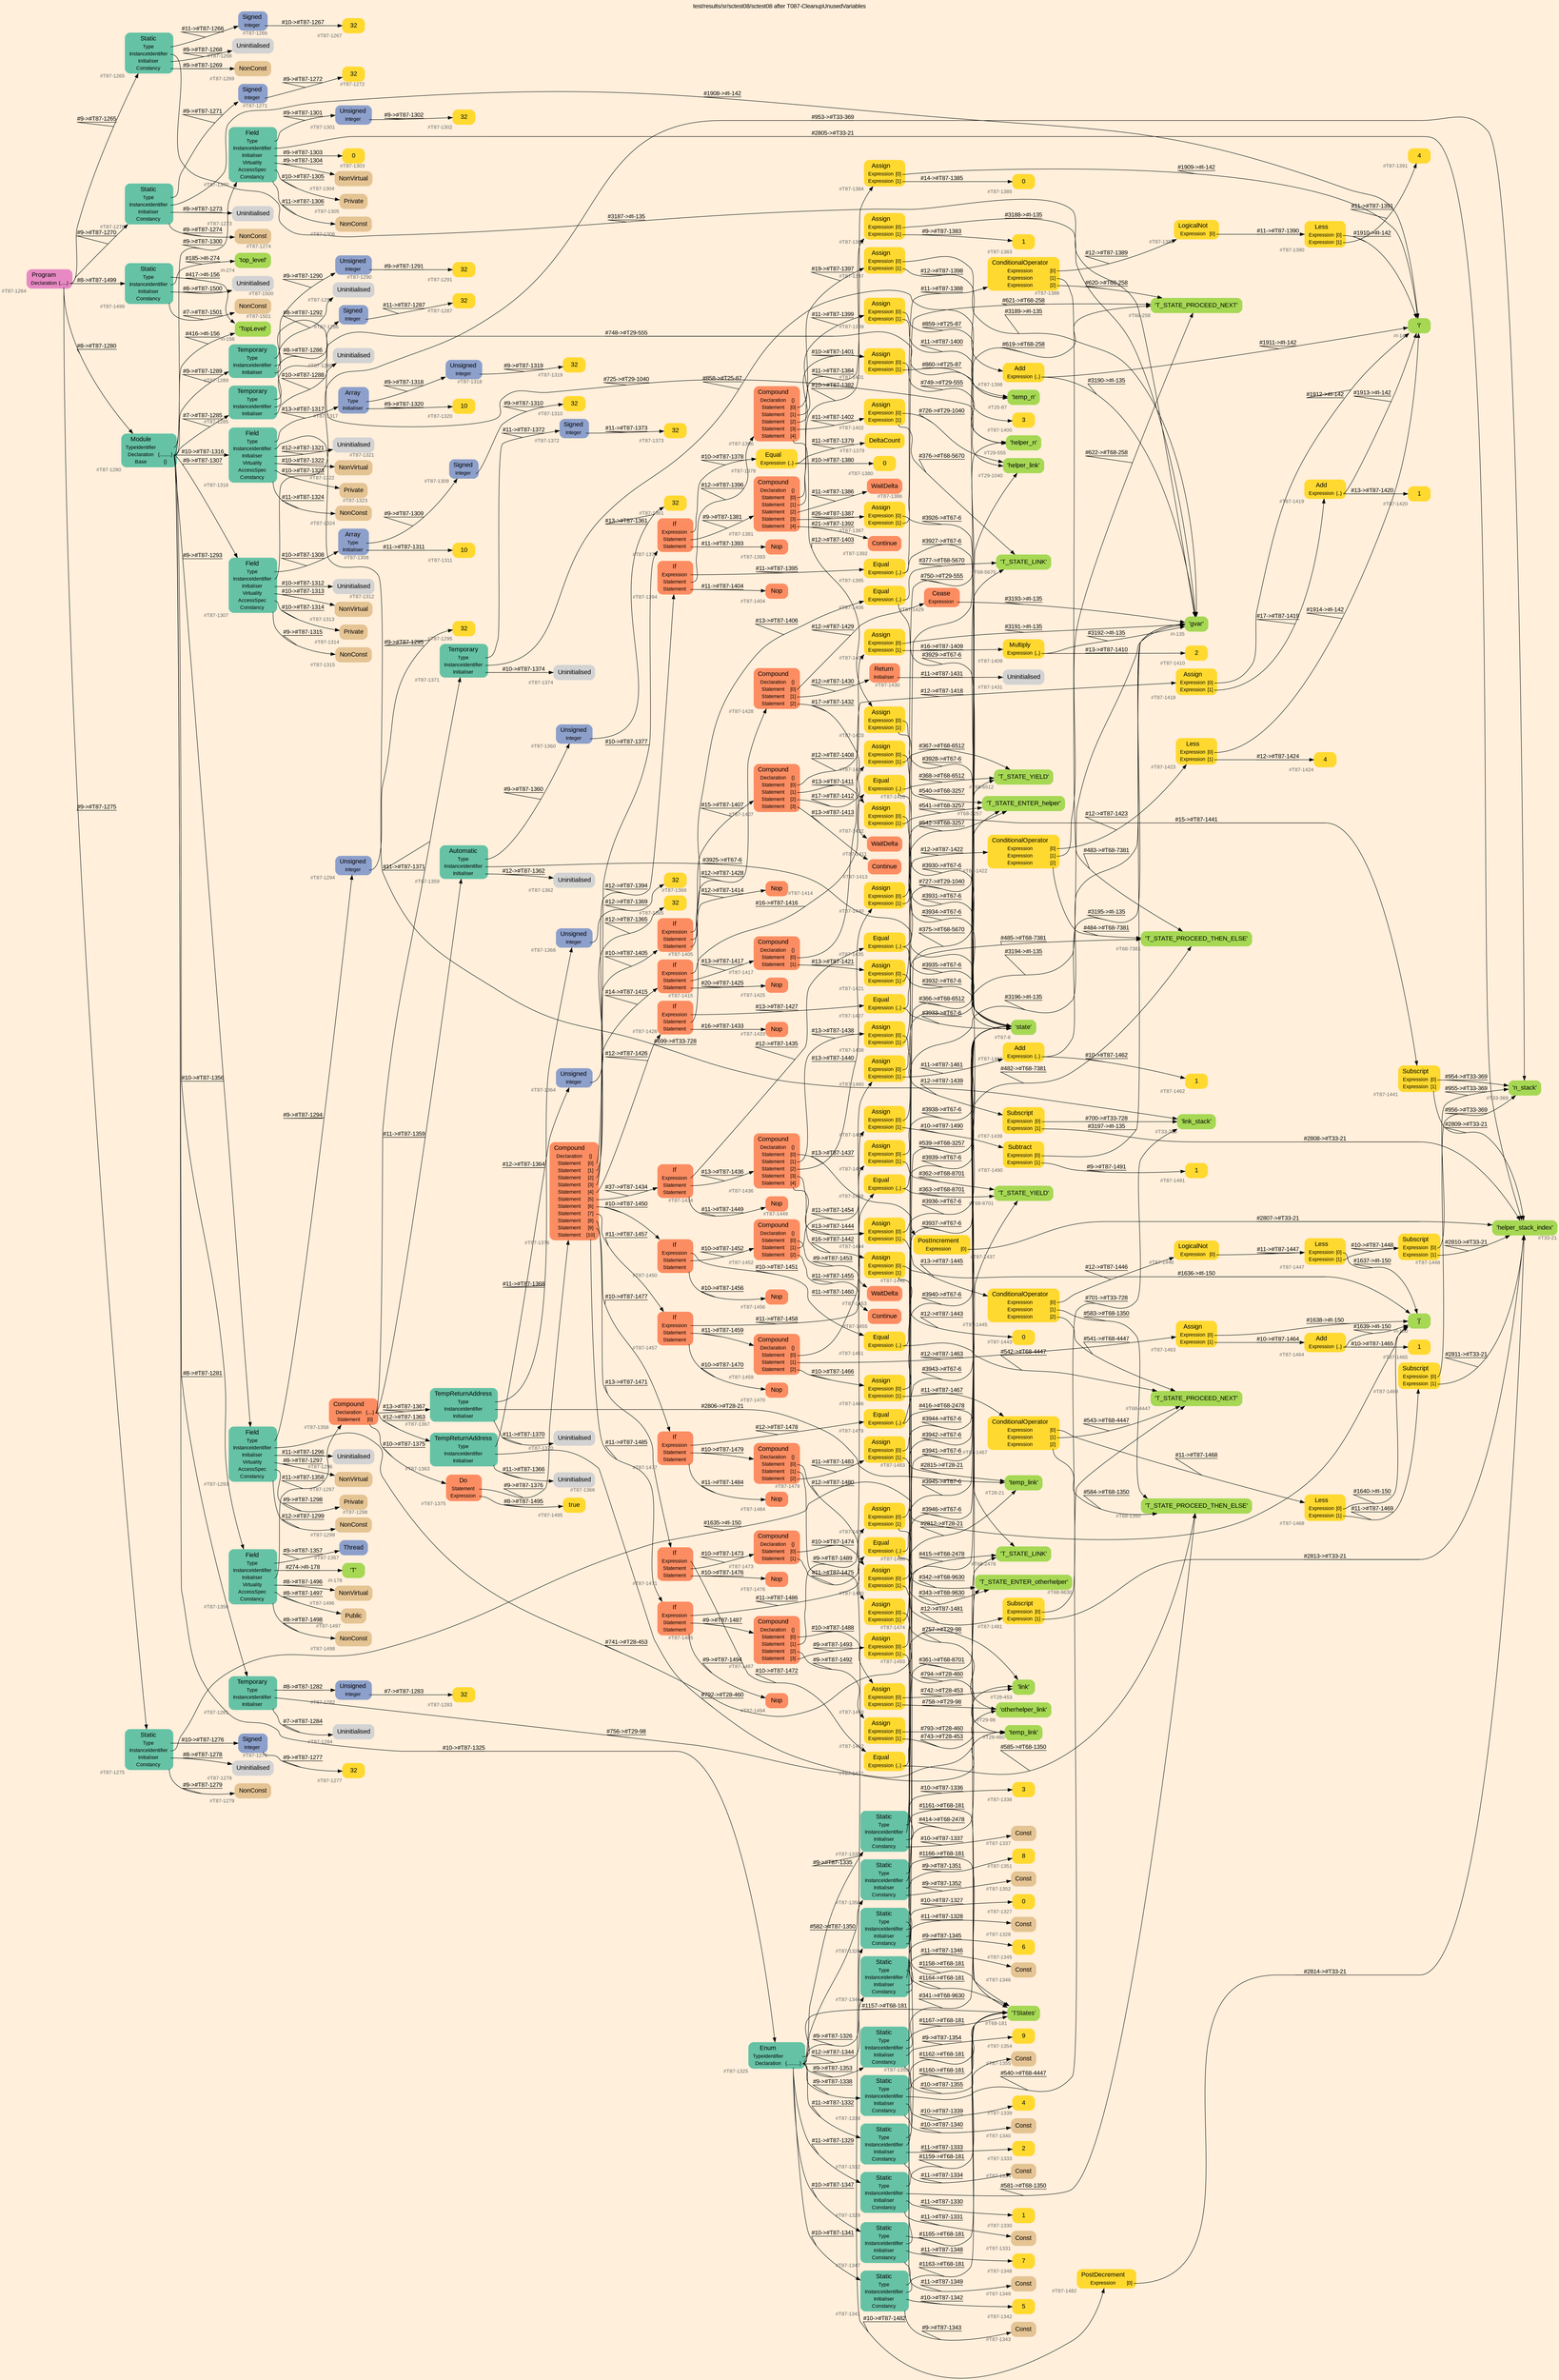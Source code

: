 digraph "test/results/sr/sctest08/sctest08 after T087-CleanupUnusedVariables" {
label = "test/results/sr/sctest08/sctest08 after T087-CleanupUnusedVariables"
labelloc = t
graph [
    rankdir = "LR"
    ranksep = 0.3
    bgcolor = antiquewhite1
    color = black
    fontcolor = black
    fontname = "Arial"
];
node [
    fontname = "Arial"
];
edge [
    fontname = "Arial"
];

// -------------------- node figure --------------------
// -------- block #T87-1264 ----------
"#T87-1264" [
    fillcolor = "/set28/4"
    xlabel = "#T87-1264"
    fontsize = "12"
    fontcolor = grey40
    shape = "plaintext"
    label = <<TABLE BORDER="0" CELLBORDER="0" CELLSPACING="0">
     <TR><TD><FONT COLOR="black" POINT-SIZE="15">Program</FONT></TD></TR>
     <TR><TD><FONT COLOR="black" POINT-SIZE="12">Declaration</FONT></TD><TD PORT="port0"><FONT COLOR="black" POINT-SIZE="12">{.....}</FONT></TD></TR>
    </TABLE>>
    style = "rounded,filled"
];

// -------- block #T87-1265 ----------
"#T87-1265" [
    fillcolor = "/set28/1"
    xlabel = "#T87-1265"
    fontsize = "12"
    fontcolor = grey40
    shape = "plaintext"
    label = <<TABLE BORDER="0" CELLBORDER="0" CELLSPACING="0">
     <TR><TD><FONT COLOR="black" POINT-SIZE="15">Static</FONT></TD></TR>
     <TR><TD><FONT COLOR="black" POINT-SIZE="12">Type</FONT></TD><TD PORT="port0"></TD></TR>
     <TR><TD><FONT COLOR="black" POINT-SIZE="12">InstanceIdentifier</FONT></TD><TD PORT="port1"></TD></TR>
     <TR><TD><FONT COLOR="black" POINT-SIZE="12">Initialiser</FONT></TD><TD PORT="port2"></TD></TR>
     <TR><TD><FONT COLOR="black" POINT-SIZE="12">Constancy</FONT></TD><TD PORT="port3"></TD></TR>
    </TABLE>>
    style = "rounded,filled"
];

// -------- block #T87-1266 ----------
"#T87-1266" [
    fillcolor = "/set28/3"
    xlabel = "#T87-1266"
    fontsize = "12"
    fontcolor = grey40
    shape = "plaintext"
    label = <<TABLE BORDER="0" CELLBORDER="0" CELLSPACING="0">
     <TR><TD><FONT COLOR="black" POINT-SIZE="15">Signed</FONT></TD></TR>
     <TR><TD><FONT COLOR="black" POINT-SIZE="12">Integer</FONT></TD><TD PORT="port0"></TD></TR>
    </TABLE>>
    style = "rounded,filled"
];

// -------- block #T87-1267 ----------
"#T87-1267" [
    fillcolor = "/set28/6"
    xlabel = "#T87-1267"
    fontsize = "12"
    fontcolor = grey40
    shape = "plaintext"
    label = <<TABLE BORDER="0" CELLBORDER="0" CELLSPACING="0">
     <TR><TD><FONT COLOR="black" POINT-SIZE="15">32</FONT></TD></TR>
    </TABLE>>
    style = "rounded,filled"
];

// -------- block #I-135 ----------
"#I-135" [
    fillcolor = "/set28/5"
    xlabel = "#I-135"
    fontsize = "12"
    fontcolor = grey40
    shape = "plaintext"
    label = <<TABLE BORDER="0" CELLBORDER="0" CELLSPACING="0">
     <TR><TD><FONT COLOR="black" POINT-SIZE="15">'gvar'</FONT></TD></TR>
    </TABLE>>
    style = "rounded,filled"
];

// -------- block #T87-1268 ----------
"#T87-1268" [
    xlabel = "#T87-1268"
    fontsize = "12"
    fontcolor = grey40
    shape = "plaintext"
    label = <<TABLE BORDER="0" CELLBORDER="0" CELLSPACING="0">
     <TR><TD><FONT COLOR="black" POINT-SIZE="15">Uninitialised</FONT></TD></TR>
    </TABLE>>
    style = "rounded,filled"
];

// -------- block #T87-1269 ----------
"#T87-1269" [
    fillcolor = "/set28/7"
    xlabel = "#T87-1269"
    fontsize = "12"
    fontcolor = grey40
    shape = "plaintext"
    label = <<TABLE BORDER="0" CELLBORDER="0" CELLSPACING="0">
     <TR><TD><FONT COLOR="black" POINT-SIZE="15">NonConst</FONT></TD></TR>
    </TABLE>>
    style = "rounded,filled"
];

// -------- block #T87-1270 ----------
"#T87-1270" [
    fillcolor = "/set28/1"
    xlabel = "#T87-1270"
    fontsize = "12"
    fontcolor = grey40
    shape = "plaintext"
    label = <<TABLE BORDER="0" CELLBORDER="0" CELLSPACING="0">
     <TR><TD><FONT COLOR="black" POINT-SIZE="15">Static</FONT></TD></TR>
     <TR><TD><FONT COLOR="black" POINT-SIZE="12">Type</FONT></TD><TD PORT="port0"></TD></TR>
     <TR><TD><FONT COLOR="black" POINT-SIZE="12">InstanceIdentifier</FONT></TD><TD PORT="port1"></TD></TR>
     <TR><TD><FONT COLOR="black" POINT-SIZE="12">Initialiser</FONT></TD><TD PORT="port2"></TD></TR>
     <TR><TD><FONT COLOR="black" POINT-SIZE="12">Constancy</FONT></TD><TD PORT="port3"></TD></TR>
    </TABLE>>
    style = "rounded,filled"
];

// -------- block #T87-1271 ----------
"#T87-1271" [
    fillcolor = "/set28/3"
    xlabel = "#T87-1271"
    fontsize = "12"
    fontcolor = grey40
    shape = "plaintext"
    label = <<TABLE BORDER="0" CELLBORDER="0" CELLSPACING="0">
     <TR><TD><FONT COLOR="black" POINT-SIZE="15">Signed</FONT></TD></TR>
     <TR><TD><FONT COLOR="black" POINT-SIZE="12">Integer</FONT></TD><TD PORT="port0"></TD></TR>
    </TABLE>>
    style = "rounded,filled"
];

// -------- block #T87-1272 ----------
"#T87-1272" [
    fillcolor = "/set28/6"
    xlabel = "#T87-1272"
    fontsize = "12"
    fontcolor = grey40
    shape = "plaintext"
    label = <<TABLE BORDER="0" CELLBORDER="0" CELLSPACING="0">
     <TR><TD><FONT COLOR="black" POINT-SIZE="15">32</FONT></TD></TR>
    </TABLE>>
    style = "rounded,filled"
];

// -------- block #I-142 ----------
"#I-142" [
    fillcolor = "/set28/5"
    xlabel = "#I-142"
    fontsize = "12"
    fontcolor = grey40
    shape = "plaintext"
    label = <<TABLE BORDER="0" CELLBORDER="0" CELLSPACING="0">
     <TR><TD><FONT COLOR="black" POINT-SIZE="15">'i'</FONT></TD></TR>
    </TABLE>>
    style = "rounded,filled"
];

// -------- block #T87-1273 ----------
"#T87-1273" [
    xlabel = "#T87-1273"
    fontsize = "12"
    fontcolor = grey40
    shape = "plaintext"
    label = <<TABLE BORDER="0" CELLBORDER="0" CELLSPACING="0">
     <TR><TD><FONT COLOR="black" POINT-SIZE="15">Uninitialised</FONT></TD></TR>
    </TABLE>>
    style = "rounded,filled"
];

// -------- block #T87-1274 ----------
"#T87-1274" [
    fillcolor = "/set28/7"
    xlabel = "#T87-1274"
    fontsize = "12"
    fontcolor = grey40
    shape = "plaintext"
    label = <<TABLE BORDER="0" CELLBORDER="0" CELLSPACING="0">
     <TR><TD><FONT COLOR="black" POINT-SIZE="15">NonConst</FONT></TD></TR>
    </TABLE>>
    style = "rounded,filled"
];

// -------- block #T87-1275 ----------
"#T87-1275" [
    fillcolor = "/set28/1"
    xlabel = "#T87-1275"
    fontsize = "12"
    fontcolor = grey40
    shape = "plaintext"
    label = <<TABLE BORDER="0" CELLBORDER="0" CELLSPACING="0">
     <TR><TD><FONT COLOR="black" POINT-SIZE="15">Static</FONT></TD></TR>
     <TR><TD><FONT COLOR="black" POINT-SIZE="12">Type</FONT></TD><TD PORT="port0"></TD></TR>
     <TR><TD><FONT COLOR="black" POINT-SIZE="12">InstanceIdentifier</FONT></TD><TD PORT="port1"></TD></TR>
     <TR><TD><FONT COLOR="black" POINT-SIZE="12">Initialiser</FONT></TD><TD PORT="port2"></TD></TR>
     <TR><TD><FONT COLOR="black" POINT-SIZE="12">Constancy</FONT></TD><TD PORT="port3"></TD></TR>
    </TABLE>>
    style = "rounded,filled"
];

// -------- block #T87-1276 ----------
"#T87-1276" [
    fillcolor = "/set28/3"
    xlabel = "#T87-1276"
    fontsize = "12"
    fontcolor = grey40
    shape = "plaintext"
    label = <<TABLE BORDER="0" CELLBORDER="0" CELLSPACING="0">
     <TR><TD><FONT COLOR="black" POINT-SIZE="15">Signed</FONT></TD></TR>
     <TR><TD><FONT COLOR="black" POINT-SIZE="12">Integer</FONT></TD><TD PORT="port0"></TD></TR>
    </TABLE>>
    style = "rounded,filled"
];

// -------- block #T87-1277 ----------
"#T87-1277" [
    fillcolor = "/set28/6"
    xlabel = "#T87-1277"
    fontsize = "12"
    fontcolor = grey40
    shape = "plaintext"
    label = <<TABLE BORDER="0" CELLBORDER="0" CELLSPACING="0">
     <TR><TD><FONT COLOR="black" POINT-SIZE="15">32</FONT></TD></TR>
    </TABLE>>
    style = "rounded,filled"
];

// -------- block #I-150 ----------
"#I-150" [
    fillcolor = "/set28/5"
    xlabel = "#I-150"
    fontsize = "12"
    fontcolor = grey40
    shape = "plaintext"
    label = <<TABLE BORDER="0" CELLBORDER="0" CELLSPACING="0">
     <TR><TD><FONT COLOR="black" POINT-SIZE="15">'j'</FONT></TD></TR>
    </TABLE>>
    style = "rounded,filled"
];

// -------- block #T87-1278 ----------
"#T87-1278" [
    xlabel = "#T87-1278"
    fontsize = "12"
    fontcolor = grey40
    shape = "plaintext"
    label = <<TABLE BORDER="0" CELLBORDER="0" CELLSPACING="0">
     <TR><TD><FONT COLOR="black" POINT-SIZE="15">Uninitialised</FONT></TD></TR>
    </TABLE>>
    style = "rounded,filled"
];

// -------- block #T87-1279 ----------
"#T87-1279" [
    fillcolor = "/set28/7"
    xlabel = "#T87-1279"
    fontsize = "12"
    fontcolor = grey40
    shape = "plaintext"
    label = <<TABLE BORDER="0" CELLBORDER="0" CELLSPACING="0">
     <TR><TD><FONT COLOR="black" POINT-SIZE="15">NonConst</FONT></TD></TR>
    </TABLE>>
    style = "rounded,filled"
];

// -------- block #T87-1280 ----------
"#T87-1280" [
    fillcolor = "/set28/1"
    xlabel = "#T87-1280"
    fontsize = "12"
    fontcolor = grey40
    shape = "plaintext"
    label = <<TABLE BORDER="0" CELLBORDER="0" CELLSPACING="0">
     <TR><TD><FONT COLOR="black" POINT-SIZE="15">Module</FONT></TD></TR>
     <TR><TD><FONT COLOR="black" POINT-SIZE="12">TypeIdentifier</FONT></TD><TD PORT="port0"></TD></TR>
     <TR><TD><FONT COLOR="black" POINT-SIZE="12">Declaration</FONT></TD><TD PORT="port1"><FONT COLOR="black" POINT-SIZE="12">{.........}</FONT></TD></TR>
     <TR><TD><FONT COLOR="black" POINT-SIZE="12">Base</FONT></TD><TD PORT="port2"><FONT COLOR="black" POINT-SIZE="12">{}</FONT></TD></TR>
    </TABLE>>
    style = "rounded,filled"
];

// -------- block #I-156 ----------
"#I-156" [
    fillcolor = "/set28/5"
    xlabel = "#I-156"
    fontsize = "12"
    fontcolor = grey40
    shape = "plaintext"
    label = <<TABLE BORDER="0" CELLBORDER="0" CELLSPACING="0">
     <TR><TD><FONT COLOR="black" POINT-SIZE="15">'TopLevel'</FONT></TD></TR>
    </TABLE>>
    style = "rounded,filled"
];

// -------- block #T87-1281 ----------
"#T87-1281" [
    fillcolor = "/set28/1"
    xlabel = "#T87-1281"
    fontsize = "12"
    fontcolor = grey40
    shape = "plaintext"
    label = <<TABLE BORDER="0" CELLBORDER="0" CELLSPACING="0">
     <TR><TD><FONT COLOR="black" POINT-SIZE="15">Temporary</FONT></TD></TR>
     <TR><TD><FONT COLOR="black" POINT-SIZE="12">Type</FONT></TD><TD PORT="port0"></TD></TR>
     <TR><TD><FONT COLOR="black" POINT-SIZE="12">InstanceIdentifier</FONT></TD><TD PORT="port1"></TD></TR>
     <TR><TD><FONT COLOR="black" POINT-SIZE="12">Initialiser</FONT></TD><TD PORT="port2"></TD></TR>
    </TABLE>>
    style = "rounded,filled"
];

// -------- block #T87-1282 ----------
"#T87-1282" [
    fillcolor = "/set28/3"
    xlabel = "#T87-1282"
    fontsize = "12"
    fontcolor = grey40
    shape = "plaintext"
    label = <<TABLE BORDER="0" CELLBORDER="0" CELLSPACING="0">
     <TR><TD><FONT COLOR="black" POINT-SIZE="15">Unsigned</FONT></TD></TR>
     <TR><TD><FONT COLOR="black" POINT-SIZE="12">Integer</FONT></TD><TD PORT="port0"></TD></TR>
    </TABLE>>
    style = "rounded,filled"
];

// -------- block #T87-1283 ----------
"#T87-1283" [
    fillcolor = "/set28/6"
    xlabel = "#T87-1283"
    fontsize = "12"
    fontcolor = grey40
    shape = "plaintext"
    label = <<TABLE BORDER="0" CELLBORDER="0" CELLSPACING="0">
     <TR><TD><FONT COLOR="black" POINT-SIZE="15">32</FONT></TD></TR>
    </TABLE>>
    style = "rounded,filled"
];

// -------- block #T29-98 ----------
"#T29-98" [
    fillcolor = "/set28/5"
    xlabel = "#T29-98"
    fontsize = "12"
    fontcolor = grey40
    shape = "plaintext"
    label = <<TABLE BORDER="0" CELLBORDER="0" CELLSPACING="0">
     <TR><TD><FONT COLOR="black" POINT-SIZE="15">'otherhelper_link'</FONT></TD></TR>
    </TABLE>>
    style = "rounded,filled"
];

// -------- block #T87-1284 ----------
"#T87-1284" [
    xlabel = "#T87-1284"
    fontsize = "12"
    fontcolor = grey40
    shape = "plaintext"
    label = <<TABLE BORDER="0" CELLBORDER="0" CELLSPACING="0">
     <TR><TD><FONT COLOR="black" POINT-SIZE="15">Uninitialised</FONT></TD></TR>
    </TABLE>>
    style = "rounded,filled"
];

// -------- block #T87-1285 ----------
"#T87-1285" [
    fillcolor = "/set28/1"
    xlabel = "#T87-1285"
    fontsize = "12"
    fontcolor = grey40
    shape = "plaintext"
    label = <<TABLE BORDER="0" CELLBORDER="0" CELLSPACING="0">
     <TR><TD><FONT COLOR="black" POINT-SIZE="15">Temporary</FONT></TD></TR>
     <TR><TD><FONT COLOR="black" POINT-SIZE="12">Type</FONT></TD><TD PORT="port0"></TD></TR>
     <TR><TD><FONT COLOR="black" POINT-SIZE="12">InstanceIdentifier</FONT></TD><TD PORT="port1"></TD></TR>
     <TR><TD><FONT COLOR="black" POINT-SIZE="12">Initialiser</FONT></TD><TD PORT="port2"></TD></TR>
    </TABLE>>
    style = "rounded,filled"
];

// -------- block #T87-1286 ----------
"#T87-1286" [
    fillcolor = "/set28/3"
    xlabel = "#T87-1286"
    fontsize = "12"
    fontcolor = grey40
    shape = "plaintext"
    label = <<TABLE BORDER="0" CELLBORDER="0" CELLSPACING="0">
     <TR><TD><FONT COLOR="black" POINT-SIZE="15">Signed</FONT></TD></TR>
     <TR><TD><FONT COLOR="black" POINT-SIZE="12">Integer</FONT></TD><TD PORT="port0"></TD></TR>
    </TABLE>>
    style = "rounded,filled"
];

// -------- block #T87-1287 ----------
"#T87-1287" [
    fillcolor = "/set28/6"
    xlabel = "#T87-1287"
    fontsize = "12"
    fontcolor = grey40
    shape = "plaintext"
    label = <<TABLE BORDER="0" CELLBORDER="0" CELLSPACING="0">
     <TR><TD><FONT COLOR="black" POINT-SIZE="15">32</FONT></TD></TR>
    </TABLE>>
    style = "rounded,filled"
];

// -------- block #T29-555 ----------
"#T29-555" [
    fillcolor = "/set28/5"
    xlabel = "#T29-555"
    fontsize = "12"
    fontcolor = grey40
    shape = "plaintext"
    label = <<TABLE BORDER="0" CELLBORDER="0" CELLSPACING="0">
     <TR><TD><FONT COLOR="black" POINT-SIZE="15">'helper_n'</FONT></TD></TR>
    </TABLE>>
    style = "rounded,filled"
];

// -------- block #T87-1288 ----------
"#T87-1288" [
    xlabel = "#T87-1288"
    fontsize = "12"
    fontcolor = grey40
    shape = "plaintext"
    label = <<TABLE BORDER="0" CELLBORDER="0" CELLSPACING="0">
     <TR><TD><FONT COLOR="black" POINT-SIZE="15">Uninitialised</FONT></TD></TR>
    </TABLE>>
    style = "rounded,filled"
];

// -------- block #T87-1289 ----------
"#T87-1289" [
    fillcolor = "/set28/1"
    xlabel = "#T87-1289"
    fontsize = "12"
    fontcolor = grey40
    shape = "plaintext"
    label = <<TABLE BORDER="0" CELLBORDER="0" CELLSPACING="0">
     <TR><TD><FONT COLOR="black" POINT-SIZE="15">Temporary</FONT></TD></TR>
     <TR><TD><FONT COLOR="black" POINT-SIZE="12">Type</FONT></TD><TD PORT="port0"></TD></TR>
     <TR><TD><FONT COLOR="black" POINT-SIZE="12">InstanceIdentifier</FONT></TD><TD PORT="port1"></TD></TR>
     <TR><TD><FONT COLOR="black" POINT-SIZE="12">Initialiser</FONT></TD><TD PORT="port2"></TD></TR>
    </TABLE>>
    style = "rounded,filled"
];

// -------- block #T87-1290 ----------
"#T87-1290" [
    fillcolor = "/set28/3"
    xlabel = "#T87-1290"
    fontsize = "12"
    fontcolor = grey40
    shape = "plaintext"
    label = <<TABLE BORDER="0" CELLBORDER="0" CELLSPACING="0">
     <TR><TD><FONT COLOR="black" POINT-SIZE="15">Unsigned</FONT></TD></TR>
     <TR><TD><FONT COLOR="black" POINT-SIZE="12">Integer</FONT></TD><TD PORT="port0"></TD></TR>
    </TABLE>>
    style = "rounded,filled"
];

// -------- block #T87-1291 ----------
"#T87-1291" [
    fillcolor = "/set28/6"
    xlabel = "#T87-1291"
    fontsize = "12"
    fontcolor = grey40
    shape = "plaintext"
    label = <<TABLE BORDER="0" CELLBORDER="0" CELLSPACING="0">
     <TR><TD><FONT COLOR="black" POINT-SIZE="15">32</FONT></TD></TR>
    </TABLE>>
    style = "rounded,filled"
];

// -------- block #T29-1040 ----------
"#T29-1040" [
    fillcolor = "/set28/5"
    xlabel = "#T29-1040"
    fontsize = "12"
    fontcolor = grey40
    shape = "plaintext"
    label = <<TABLE BORDER="0" CELLBORDER="0" CELLSPACING="0">
     <TR><TD><FONT COLOR="black" POINT-SIZE="15">'helper_link'</FONT></TD></TR>
    </TABLE>>
    style = "rounded,filled"
];

// -------- block #T87-1292 ----------
"#T87-1292" [
    xlabel = "#T87-1292"
    fontsize = "12"
    fontcolor = grey40
    shape = "plaintext"
    label = <<TABLE BORDER="0" CELLBORDER="0" CELLSPACING="0">
     <TR><TD><FONT COLOR="black" POINT-SIZE="15">Uninitialised</FONT></TD></TR>
    </TABLE>>
    style = "rounded,filled"
];

// -------- block #T87-1293 ----------
"#T87-1293" [
    fillcolor = "/set28/1"
    xlabel = "#T87-1293"
    fontsize = "12"
    fontcolor = grey40
    shape = "plaintext"
    label = <<TABLE BORDER="0" CELLBORDER="0" CELLSPACING="0">
     <TR><TD><FONT COLOR="black" POINT-SIZE="15">Field</FONT></TD></TR>
     <TR><TD><FONT COLOR="black" POINT-SIZE="12">Type</FONT></TD><TD PORT="port0"></TD></TR>
     <TR><TD><FONT COLOR="black" POINT-SIZE="12">InstanceIdentifier</FONT></TD><TD PORT="port1"></TD></TR>
     <TR><TD><FONT COLOR="black" POINT-SIZE="12">Initialiser</FONT></TD><TD PORT="port2"></TD></TR>
     <TR><TD><FONT COLOR="black" POINT-SIZE="12">Virtuality</FONT></TD><TD PORT="port3"></TD></TR>
     <TR><TD><FONT COLOR="black" POINT-SIZE="12">AccessSpec</FONT></TD><TD PORT="port4"></TD></TR>
     <TR><TD><FONT COLOR="black" POINT-SIZE="12">Constancy</FONT></TD><TD PORT="port5"></TD></TR>
    </TABLE>>
    style = "rounded,filled"
];

// -------- block #T87-1294 ----------
"#T87-1294" [
    fillcolor = "/set28/3"
    xlabel = "#T87-1294"
    fontsize = "12"
    fontcolor = grey40
    shape = "plaintext"
    label = <<TABLE BORDER="0" CELLBORDER="0" CELLSPACING="0">
     <TR><TD><FONT COLOR="black" POINT-SIZE="15">Unsigned</FONT></TD></TR>
     <TR><TD><FONT COLOR="black" POINT-SIZE="12">Integer</FONT></TD><TD PORT="port0"></TD></TR>
    </TABLE>>
    style = "rounded,filled"
];

// -------- block #T87-1295 ----------
"#T87-1295" [
    fillcolor = "/set28/6"
    xlabel = "#T87-1295"
    fontsize = "12"
    fontcolor = grey40
    shape = "plaintext"
    label = <<TABLE BORDER="0" CELLBORDER="0" CELLSPACING="0">
     <TR><TD><FONT COLOR="black" POINT-SIZE="15">32</FONT></TD></TR>
    </TABLE>>
    style = "rounded,filled"
];

// -------- block #T28-453 ----------
"#T28-453" [
    fillcolor = "/set28/5"
    xlabel = "#T28-453"
    fontsize = "12"
    fontcolor = grey40
    shape = "plaintext"
    label = <<TABLE BORDER="0" CELLBORDER="0" CELLSPACING="0">
     <TR><TD><FONT COLOR="black" POINT-SIZE="15">'link'</FONT></TD></TR>
    </TABLE>>
    style = "rounded,filled"
];

// -------- block #T87-1296 ----------
"#T87-1296" [
    xlabel = "#T87-1296"
    fontsize = "12"
    fontcolor = grey40
    shape = "plaintext"
    label = <<TABLE BORDER="0" CELLBORDER="0" CELLSPACING="0">
     <TR><TD><FONT COLOR="black" POINT-SIZE="15">Uninitialised</FONT></TD></TR>
    </TABLE>>
    style = "rounded,filled"
];

// -------- block #T87-1297 ----------
"#T87-1297" [
    fillcolor = "/set28/7"
    xlabel = "#T87-1297"
    fontsize = "12"
    fontcolor = grey40
    shape = "plaintext"
    label = <<TABLE BORDER="0" CELLBORDER="0" CELLSPACING="0">
     <TR><TD><FONT COLOR="black" POINT-SIZE="15">NonVirtual</FONT></TD></TR>
    </TABLE>>
    style = "rounded,filled"
];

// -------- block #T87-1298 ----------
"#T87-1298" [
    fillcolor = "/set28/7"
    xlabel = "#T87-1298"
    fontsize = "12"
    fontcolor = grey40
    shape = "plaintext"
    label = <<TABLE BORDER="0" CELLBORDER="0" CELLSPACING="0">
     <TR><TD><FONT COLOR="black" POINT-SIZE="15">Private</FONT></TD></TR>
    </TABLE>>
    style = "rounded,filled"
];

// -------- block #T87-1299 ----------
"#T87-1299" [
    fillcolor = "/set28/7"
    xlabel = "#T87-1299"
    fontsize = "12"
    fontcolor = grey40
    shape = "plaintext"
    label = <<TABLE BORDER="0" CELLBORDER="0" CELLSPACING="0">
     <TR><TD><FONT COLOR="black" POINT-SIZE="15">NonConst</FONT></TD></TR>
    </TABLE>>
    style = "rounded,filled"
];

// -------- block #T87-1300 ----------
"#T87-1300" [
    fillcolor = "/set28/1"
    xlabel = "#T87-1300"
    fontsize = "12"
    fontcolor = grey40
    shape = "plaintext"
    label = <<TABLE BORDER="0" CELLBORDER="0" CELLSPACING="0">
     <TR><TD><FONT COLOR="black" POINT-SIZE="15">Field</FONT></TD></TR>
     <TR><TD><FONT COLOR="black" POINT-SIZE="12">Type</FONT></TD><TD PORT="port0"></TD></TR>
     <TR><TD><FONT COLOR="black" POINT-SIZE="12">InstanceIdentifier</FONT></TD><TD PORT="port1"></TD></TR>
     <TR><TD><FONT COLOR="black" POINT-SIZE="12">Initialiser</FONT></TD><TD PORT="port2"></TD></TR>
     <TR><TD><FONT COLOR="black" POINT-SIZE="12">Virtuality</FONT></TD><TD PORT="port3"></TD></TR>
     <TR><TD><FONT COLOR="black" POINT-SIZE="12">AccessSpec</FONT></TD><TD PORT="port4"></TD></TR>
     <TR><TD><FONT COLOR="black" POINT-SIZE="12">Constancy</FONT></TD><TD PORT="port5"></TD></TR>
    </TABLE>>
    style = "rounded,filled"
];

// -------- block #T87-1301 ----------
"#T87-1301" [
    fillcolor = "/set28/3"
    xlabel = "#T87-1301"
    fontsize = "12"
    fontcolor = grey40
    shape = "plaintext"
    label = <<TABLE BORDER="0" CELLBORDER="0" CELLSPACING="0">
     <TR><TD><FONT COLOR="black" POINT-SIZE="15">Unsigned</FONT></TD></TR>
     <TR><TD><FONT COLOR="black" POINT-SIZE="12">Integer</FONT></TD><TD PORT="port0"></TD></TR>
    </TABLE>>
    style = "rounded,filled"
];

// -------- block #T87-1302 ----------
"#T87-1302" [
    fillcolor = "/set28/6"
    xlabel = "#T87-1302"
    fontsize = "12"
    fontcolor = grey40
    shape = "plaintext"
    label = <<TABLE BORDER="0" CELLBORDER="0" CELLSPACING="0">
     <TR><TD><FONT COLOR="black" POINT-SIZE="15">32</FONT></TD></TR>
    </TABLE>>
    style = "rounded,filled"
];

// -------- block #T33-21 ----------
"#T33-21" [
    fillcolor = "/set28/5"
    xlabel = "#T33-21"
    fontsize = "12"
    fontcolor = grey40
    shape = "plaintext"
    label = <<TABLE BORDER="0" CELLBORDER="0" CELLSPACING="0">
     <TR><TD><FONT COLOR="black" POINT-SIZE="15">'helper_stack_index'</FONT></TD></TR>
    </TABLE>>
    style = "rounded,filled"
];

// -------- block #T87-1303 ----------
"#T87-1303" [
    fillcolor = "/set28/6"
    xlabel = "#T87-1303"
    fontsize = "12"
    fontcolor = grey40
    shape = "plaintext"
    label = <<TABLE BORDER="0" CELLBORDER="0" CELLSPACING="0">
     <TR><TD><FONT COLOR="black" POINT-SIZE="15">0</FONT></TD></TR>
    </TABLE>>
    style = "rounded,filled"
];

// -------- block #T87-1304 ----------
"#T87-1304" [
    fillcolor = "/set28/7"
    xlabel = "#T87-1304"
    fontsize = "12"
    fontcolor = grey40
    shape = "plaintext"
    label = <<TABLE BORDER="0" CELLBORDER="0" CELLSPACING="0">
     <TR><TD><FONT COLOR="black" POINT-SIZE="15">NonVirtual</FONT></TD></TR>
    </TABLE>>
    style = "rounded,filled"
];

// -------- block #T87-1305 ----------
"#T87-1305" [
    fillcolor = "/set28/7"
    xlabel = "#T87-1305"
    fontsize = "12"
    fontcolor = grey40
    shape = "plaintext"
    label = <<TABLE BORDER="0" CELLBORDER="0" CELLSPACING="0">
     <TR><TD><FONT COLOR="black" POINT-SIZE="15">Private</FONT></TD></TR>
    </TABLE>>
    style = "rounded,filled"
];

// -------- block #T87-1306 ----------
"#T87-1306" [
    fillcolor = "/set28/7"
    xlabel = "#T87-1306"
    fontsize = "12"
    fontcolor = grey40
    shape = "plaintext"
    label = <<TABLE BORDER="0" CELLBORDER="0" CELLSPACING="0">
     <TR><TD><FONT COLOR="black" POINT-SIZE="15">NonConst</FONT></TD></TR>
    </TABLE>>
    style = "rounded,filled"
];

// -------- block #T87-1307 ----------
"#T87-1307" [
    fillcolor = "/set28/1"
    xlabel = "#T87-1307"
    fontsize = "12"
    fontcolor = grey40
    shape = "plaintext"
    label = <<TABLE BORDER="0" CELLBORDER="0" CELLSPACING="0">
     <TR><TD><FONT COLOR="black" POINT-SIZE="15">Field</FONT></TD></TR>
     <TR><TD><FONT COLOR="black" POINT-SIZE="12">Type</FONT></TD><TD PORT="port0"></TD></TR>
     <TR><TD><FONT COLOR="black" POINT-SIZE="12">InstanceIdentifier</FONT></TD><TD PORT="port1"></TD></TR>
     <TR><TD><FONT COLOR="black" POINT-SIZE="12">Initialiser</FONT></TD><TD PORT="port2"></TD></TR>
     <TR><TD><FONT COLOR="black" POINT-SIZE="12">Virtuality</FONT></TD><TD PORT="port3"></TD></TR>
     <TR><TD><FONT COLOR="black" POINT-SIZE="12">AccessSpec</FONT></TD><TD PORT="port4"></TD></TR>
     <TR><TD><FONT COLOR="black" POINT-SIZE="12">Constancy</FONT></TD><TD PORT="port5"></TD></TR>
    </TABLE>>
    style = "rounded,filled"
];

// -------- block #T87-1308 ----------
"#T87-1308" [
    fillcolor = "/set28/3"
    xlabel = "#T87-1308"
    fontsize = "12"
    fontcolor = grey40
    shape = "plaintext"
    label = <<TABLE BORDER="0" CELLBORDER="0" CELLSPACING="0">
     <TR><TD><FONT COLOR="black" POINT-SIZE="15">Array</FONT></TD></TR>
     <TR><TD><FONT COLOR="black" POINT-SIZE="12">Type</FONT></TD><TD PORT="port0"></TD></TR>
     <TR><TD><FONT COLOR="black" POINT-SIZE="12">Initialiser</FONT></TD><TD PORT="port1"></TD></TR>
    </TABLE>>
    style = "rounded,filled"
];

// -------- block #T87-1309 ----------
"#T87-1309" [
    fillcolor = "/set28/3"
    xlabel = "#T87-1309"
    fontsize = "12"
    fontcolor = grey40
    shape = "plaintext"
    label = <<TABLE BORDER="0" CELLBORDER="0" CELLSPACING="0">
     <TR><TD><FONT COLOR="black" POINT-SIZE="15">Signed</FONT></TD></TR>
     <TR><TD><FONT COLOR="black" POINT-SIZE="12">Integer</FONT></TD><TD PORT="port0"></TD></TR>
    </TABLE>>
    style = "rounded,filled"
];

// -------- block #T87-1310 ----------
"#T87-1310" [
    fillcolor = "/set28/6"
    xlabel = "#T87-1310"
    fontsize = "12"
    fontcolor = grey40
    shape = "plaintext"
    label = <<TABLE BORDER="0" CELLBORDER="0" CELLSPACING="0">
     <TR><TD><FONT COLOR="black" POINT-SIZE="15">32</FONT></TD></TR>
    </TABLE>>
    style = "rounded,filled"
];

// -------- block #T87-1311 ----------
"#T87-1311" [
    fillcolor = "/set28/6"
    xlabel = "#T87-1311"
    fontsize = "12"
    fontcolor = grey40
    shape = "plaintext"
    label = <<TABLE BORDER="0" CELLBORDER="0" CELLSPACING="0">
     <TR><TD><FONT COLOR="black" POINT-SIZE="15">10</FONT></TD></TR>
    </TABLE>>
    style = "rounded,filled"
];

// -------- block #T33-369 ----------
"#T33-369" [
    fillcolor = "/set28/5"
    xlabel = "#T33-369"
    fontsize = "12"
    fontcolor = grey40
    shape = "plaintext"
    label = <<TABLE BORDER="0" CELLBORDER="0" CELLSPACING="0">
     <TR><TD><FONT COLOR="black" POINT-SIZE="15">'n_stack'</FONT></TD></TR>
    </TABLE>>
    style = "rounded,filled"
];

// -------- block #T87-1312 ----------
"#T87-1312" [
    xlabel = "#T87-1312"
    fontsize = "12"
    fontcolor = grey40
    shape = "plaintext"
    label = <<TABLE BORDER="0" CELLBORDER="0" CELLSPACING="0">
     <TR><TD><FONT COLOR="black" POINT-SIZE="15">Uninitialised</FONT></TD></TR>
    </TABLE>>
    style = "rounded,filled"
];

// -------- block #T87-1313 ----------
"#T87-1313" [
    fillcolor = "/set28/7"
    xlabel = "#T87-1313"
    fontsize = "12"
    fontcolor = grey40
    shape = "plaintext"
    label = <<TABLE BORDER="0" CELLBORDER="0" CELLSPACING="0">
     <TR><TD><FONT COLOR="black" POINT-SIZE="15">NonVirtual</FONT></TD></TR>
    </TABLE>>
    style = "rounded,filled"
];

// -------- block #T87-1314 ----------
"#T87-1314" [
    fillcolor = "/set28/7"
    xlabel = "#T87-1314"
    fontsize = "12"
    fontcolor = grey40
    shape = "plaintext"
    label = <<TABLE BORDER="0" CELLBORDER="0" CELLSPACING="0">
     <TR><TD><FONT COLOR="black" POINT-SIZE="15">Private</FONT></TD></TR>
    </TABLE>>
    style = "rounded,filled"
];

// -------- block #T87-1315 ----------
"#T87-1315" [
    fillcolor = "/set28/7"
    xlabel = "#T87-1315"
    fontsize = "12"
    fontcolor = grey40
    shape = "plaintext"
    label = <<TABLE BORDER="0" CELLBORDER="0" CELLSPACING="0">
     <TR><TD><FONT COLOR="black" POINT-SIZE="15">NonConst</FONT></TD></TR>
    </TABLE>>
    style = "rounded,filled"
];

// -------- block #T87-1316 ----------
"#T87-1316" [
    fillcolor = "/set28/1"
    xlabel = "#T87-1316"
    fontsize = "12"
    fontcolor = grey40
    shape = "plaintext"
    label = <<TABLE BORDER="0" CELLBORDER="0" CELLSPACING="0">
     <TR><TD><FONT COLOR="black" POINT-SIZE="15">Field</FONT></TD></TR>
     <TR><TD><FONT COLOR="black" POINT-SIZE="12">Type</FONT></TD><TD PORT="port0"></TD></TR>
     <TR><TD><FONT COLOR="black" POINT-SIZE="12">InstanceIdentifier</FONT></TD><TD PORT="port1"></TD></TR>
     <TR><TD><FONT COLOR="black" POINT-SIZE="12">Initialiser</FONT></TD><TD PORT="port2"></TD></TR>
     <TR><TD><FONT COLOR="black" POINT-SIZE="12">Virtuality</FONT></TD><TD PORT="port3"></TD></TR>
     <TR><TD><FONT COLOR="black" POINT-SIZE="12">AccessSpec</FONT></TD><TD PORT="port4"></TD></TR>
     <TR><TD><FONT COLOR="black" POINT-SIZE="12">Constancy</FONT></TD><TD PORT="port5"></TD></TR>
    </TABLE>>
    style = "rounded,filled"
];

// -------- block #T87-1317 ----------
"#T87-1317" [
    fillcolor = "/set28/3"
    xlabel = "#T87-1317"
    fontsize = "12"
    fontcolor = grey40
    shape = "plaintext"
    label = <<TABLE BORDER="0" CELLBORDER="0" CELLSPACING="0">
     <TR><TD><FONT COLOR="black" POINT-SIZE="15">Array</FONT></TD></TR>
     <TR><TD><FONT COLOR="black" POINT-SIZE="12">Type</FONT></TD><TD PORT="port0"></TD></TR>
     <TR><TD><FONT COLOR="black" POINT-SIZE="12">Initialiser</FONT></TD><TD PORT="port1"></TD></TR>
    </TABLE>>
    style = "rounded,filled"
];

// -------- block #T87-1318 ----------
"#T87-1318" [
    fillcolor = "/set28/3"
    xlabel = "#T87-1318"
    fontsize = "12"
    fontcolor = grey40
    shape = "plaintext"
    label = <<TABLE BORDER="0" CELLBORDER="0" CELLSPACING="0">
     <TR><TD><FONT COLOR="black" POINT-SIZE="15">Unsigned</FONT></TD></TR>
     <TR><TD><FONT COLOR="black" POINT-SIZE="12">Integer</FONT></TD><TD PORT="port0"></TD></TR>
    </TABLE>>
    style = "rounded,filled"
];

// -------- block #T87-1319 ----------
"#T87-1319" [
    fillcolor = "/set28/6"
    xlabel = "#T87-1319"
    fontsize = "12"
    fontcolor = grey40
    shape = "plaintext"
    label = <<TABLE BORDER="0" CELLBORDER="0" CELLSPACING="0">
     <TR><TD><FONT COLOR="black" POINT-SIZE="15">32</FONT></TD></TR>
    </TABLE>>
    style = "rounded,filled"
];

// -------- block #T87-1320 ----------
"#T87-1320" [
    fillcolor = "/set28/6"
    xlabel = "#T87-1320"
    fontsize = "12"
    fontcolor = grey40
    shape = "plaintext"
    label = <<TABLE BORDER="0" CELLBORDER="0" CELLSPACING="0">
     <TR><TD><FONT COLOR="black" POINT-SIZE="15">10</FONT></TD></TR>
    </TABLE>>
    style = "rounded,filled"
];

// -------- block #T33-728 ----------
"#T33-728" [
    fillcolor = "/set28/5"
    xlabel = "#T33-728"
    fontsize = "12"
    fontcolor = grey40
    shape = "plaintext"
    label = <<TABLE BORDER="0" CELLBORDER="0" CELLSPACING="0">
     <TR><TD><FONT COLOR="black" POINT-SIZE="15">'link_stack'</FONT></TD></TR>
    </TABLE>>
    style = "rounded,filled"
];

// -------- block #T87-1321 ----------
"#T87-1321" [
    xlabel = "#T87-1321"
    fontsize = "12"
    fontcolor = grey40
    shape = "plaintext"
    label = <<TABLE BORDER="0" CELLBORDER="0" CELLSPACING="0">
     <TR><TD><FONT COLOR="black" POINT-SIZE="15">Uninitialised</FONT></TD></TR>
    </TABLE>>
    style = "rounded,filled"
];

// -------- block #T87-1322 ----------
"#T87-1322" [
    fillcolor = "/set28/7"
    xlabel = "#T87-1322"
    fontsize = "12"
    fontcolor = grey40
    shape = "plaintext"
    label = <<TABLE BORDER="0" CELLBORDER="0" CELLSPACING="0">
     <TR><TD><FONT COLOR="black" POINT-SIZE="15">NonVirtual</FONT></TD></TR>
    </TABLE>>
    style = "rounded,filled"
];

// -------- block #T87-1323 ----------
"#T87-1323" [
    fillcolor = "/set28/7"
    xlabel = "#T87-1323"
    fontsize = "12"
    fontcolor = grey40
    shape = "plaintext"
    label = <<TABLE BORDER="0" CELLBORDER="0" CELLSPACING="0">
     <TR><TD><FONT COLOR="black" POINT-SIZE="15">Private</FONT></TD></TR>
    </TABLE>>
    style = "rounded,filled"
];

// -------- block #T87-1324 ----------
"#T87-1324" [
    fillcolor = "/set28/7"
    xlabel = "#T87-1324"
    fontsize = "12"
    fontcolor = grey40
    shape = "plaintext"
    label = <<TABLE BORDER="0" CELLBORDER="0" CELLSPACING="0">
     <TR><TD><FONT COLOR="black" POINT-SIZE="15">NonConst</FONT></TD></TR>
    </TABLE>>
    style = "rounded,filled"
];

// -------- block #T87-1325 ----------
"#T87-1325" [
    fillcolor = "/set28/1"
    xlabel = "#T87-1325"
    fontsize = "12"
    fontcolor = grey40
    shape = "plaintext"
    label = <<TABLE BORDER="0" CELLBORDER="0" CELLSPACING="0">
     <TR><TD><FONT COLOR="black" POINT-SIZE="15">Enum</FONT></TD></TR>
     <TR><TD><FONT COLOR="black" POINT-SIZE="12">TypeIdentifier</FONT></TD><TD PORT="port0"></TD></TR>
     <TR><TD><FONT COLOR="black" POINT-SIZE="12">Declaration</FONT></TD><TD PORT="port1"><FONT COLOR="black" POINT-SIZE="12">{..........}</FONT></TD></TR>
    </TABLE>>
    style = "rounded,filled"
];

// -------- block #T68-181 ----------
"#T68-181" [
    fillcolor = "/set28/5"
    xlabel = "#T68-181"
    fontsize = "12"
    fontcolor = grey40
    shape = "plaintext"
    label = <<TABLE BORDER="0" CELLBORDER="0" CELLSPACING="0">
     <TR><TD><FONT COLOR="black" POINT-SIZE="15">'TStates'</FONT></TD></TR>
    </TABLE>>
    style = "rounded,filled"
];

// -------- block #T87-1326 ----------
"#T87-1326" [
    fillcolor = "/set28/1"
    xlabel = "#T87-1326"
    fontsize = "12"
    fontcolor = grey40
    shape = "plaintext"
    label = <<TABLE BORDER="0" CELLBORDER="0" CELLSPACING="0">
     <TR><TD><FONT COLOR="black" POINT-SIZE="15">Static</FONT></TD></TR>
     <TR><TD><FONT COLOR="black" POINT-SIZE="12">Type</FONT></TD><TD PORT="port0"></TD></TR>
     <TR><TD><FONT COLOR="black" POINT-SIZE="12">InstanceIdentifier</FONT></TD><TD PORT="port1"></TD></TR>
     <TR><TD><FONT COLOR="black" POINT-SIZE="12">Initialiser</FONT></TD><TD PORT="port2"></TD></TR>
     <TR><TD><FONT COLOR="black" POINT-SIZE="12">Constancy</FONT></TD><TD PORT="port3"></TD></TR>
    </TABLE>>
    style = "rounded,filled"
];

// -------- block #T68-258 ----------
"#T68-258" [
    fillcolor = "/set28/5"
    xlabel = "#T68-258"
    fontsize = "12"
    fontcolor = grey40
    shape = "plaintext"
    label = <<TABLE BORDER="0" CELLBORDER="0" CELLSPACING="0">
     <TR><TD><FONT COLOR="black" POINT-SIZE="15">'T_STATE_PROCEED_NEXT'</FONT></TD></TR>
    </TABLE>>
    style = "rounded,filled"
];

// -------- block #T87-1327 ----------
"#T87-1327" [
    fillcolor = "/set28/6"
    xlabel = "#T87-1327"
    fontsize = "12"
    fontcolor = grey40
    shape = "plaintext"
    label = <<TABLE BORDER="0" CELLBORDER="0" CELLSPACING="0">
     <TR><TD><FONT COLOR="black" POINT-SIZE="15">0</FONT></TD></TR>
    </TABLE>>
    style = "rounded,filled"
];

// -------- block #T87-1328 ----------
"#T87-1328" [
    fillcolor = "/set28/7"
    xlabel = "#T87-1328"
    fontsize = "12"
    fontcolor = grey40
    shape = "plaintext"
    label = <<TABLE BORDER="0" CELLBORDER="0" CELLSPACING="0">
     <TR><TD><FONT COLOR="black" POINT-SIZE="15">Const</FONT></TD></TR>
    </TABLE>>
    style = "rounded,filled"
];

// -------- block #T87-1329 ----------
"#T87-1329" [
    fillcolor = "/set28/1"
    xlabel = "#T87-1329"
    fontsize = "12"
    fontcolor = grey40
    shape = "plaintext"
    label = <<TABLE BORDER="0" CELLBORDER="0" CELLSPACING="0">
     <TR><TD><FONT COLOR="black" POINT-SIZE="15">Static</FONT></TD></TR>
     <TR><TD><FONT COLOR="black" POINT-SIZE="12">Type</FONT></TD><TD PORT="port0"></TD></TR>
     <TR><TD><FONT COLOR="black" POINT-SIZE="12">InstanceIdentifier</FONT></TD><TD PORT="port1"></TD></TR>
     <TR><TD><FONT COLOR="black" POINT-SIZE="12">Initialiser</FONT></TD><TD PORT="port2"></TD></TR>
     <TR><TD><FONT COLOR="black" POINT-SIZE="12">Constancy</FONT></TD><TD PORT="port3"></TD></TR>
    </TABLE>>
    style = "rounded,filled"
];

// -------- block #T68-1350 ----------
"#T68-1350" [
    fillcolor = "/set28/5"
    xlabel = "#T68-1350"
    fontsize = "12"
    fontcolor = grey40
    shape = "plaintext"
    label = <<TABLE BORDER="0" CELLBORDER="0" CELLSPACING="0">
     <TR><TD><FONT COLOR="black" POINT-SIZE="15">'T_STATE_PROCEED_THEN_ELSE'</FONT></TD></TR>
    </TABLE>>
    style = "rounded,filled"
];

// -------- block #T87-1330 ----------
"#T87-1330" [
    fillcolor = "/set28/6"
    xlabel = "#T87-1330"
    fontsize = "12"
    fontcolor = grey40
    shape = "plaintext"
    label = <<TABLE BORDER="0" CELLBORDER="0" CELLSPACING="0">
     <TR><TD><FONT COLOR="black" POINT-SIZE="15">1</FONT></TD></TR>
    </TABLE>>
    style = "rounded,filled"
];

// -------- block #T87-1331 ----------
"#T87-1331" [
    fillcolor = "/set28/7"
    xlabel = "#T87-1331"
    fontsize = "12"
    fontcolor = grey40
    shape = "plaintext"
    label = <<TABLE BORDER="0" CELLBORDER="0" CELLSPACING="0">
     <TR><TD><FONT COLOR="black" POINT-SIZE="15">Const</FONT></TD></TR>
    </TABLE>>
    style = "rounded,filled"
];

// -------- block #T87-1332 ----------
"#T87-1332" [
    fillcolor = "/set28/1"
    xlabel = "#T87-1332"
    fontsize = "12"
    fontcolor = grey40
    shape = "plaintext"
    label = <<TABLE BORDER="0" CELLBORDER="0" CELLSPACING="0">
     <TR><TD><FONT COLOR="black" POINT-SIZE="15">Static</FONT></TD></TR>
     <TR><TD><FONT COLOR="black" POINT-SIZE="12">Type</FONT></TD><TD PORT="port0"></TD></TR>
     <TR><TD><FONT COLOR="black" POINT-SIZE="12">InstanceIdentifier</FONT></TD><TD PORT="port1"></TD></TR>
     <TR><TD><FONT COLOR="black" POINT-SIZE="12">Initialiser</FONT></TD><TD PORT="port2"></TD></TR>
     <TR><TD><FONT COLOR="black" POINT-SIZE="12">Constancy</FONT></TD><TD PORT="port3"></TD></TR>
    </TABLE>>
    style = "rounded,filled"
];

// -------- block #T68-2478 ----------
"#T68-2478" [
    fillcolor = "/set28/5"
    xlabel = "#T68-2478"
    fontsize = "12"
    fontcolor = grey40
    shape = "plaintext"
    label = <<TABLE BORDER="0" CELLBORDER="0" CELLSPACING="0">
     <TR><TD><FONT COLOR="black" POINT-SIZE="15">'T_STATE_LINK'</FONT></TD></TR>
    </TABLE>>
    style = "rounded,filled"
];

// -------- block #T87-1333 ----------
"#T87-1333" [
    fillcolor = "/set28/6"
    xlabel = "#T87-1333"
    fontsize = "12"
    fontcolor = grey40
    shape = "plaintext"
    label = <<TABLE BORDER="0" CELLBORDER="0" CELLSPACING="0">
     <TR><TD><FONT COLOR="black" POINT-SIZE="15">2</FONT></TD></TR>
    </TABLE>>
    style = "rounded,filled"
];

// -------- block #T87-1334 ----------
"#T87-1334" [
    fillcolor = "/set28/7"
    xlabel = "#T87-1334"
    fontsize = "12"
    fontcolor = grey40
    shape = "plaintext"
    label = <<TABLE BORDER="0" CELLBORDER="0" CELLSPACING="0">
     <TR><TD><FONT COLOR="black" POINT-SIZE="15">Const</FONT></TD></TR>
    </TABLE>>
    style = "rounded,filled"
];

// -------- block #T87-1335 ----------
"#T87-1335" [
    fillcolor = "/set28/1"
    xlabel = "#T87-1335"
    fontsize = "12"
    fontcolor = grey40
    shape = "plaintext"
    label = <<TABLE BORDER="0" CELLBORDER="0" CELLSPACING="0">
     <TR><TD><FONT COLOR="black" POINT-SIZE="15">Static</FONT></TD></TR>
     <TR><TD><FONT COLOR="black" POINT-SIZE="12">Type</FONT></TD><TD PORT="port0"></TD></TR>
     <TR><TD><FONT COLOR="black" POINT-SIZE="12">InstanceIdentifier</FONT></TD><TD PORT="port1"></TD></TR>
     <TR><TD><FONT COLOR="black" POINT-SIZE="12">Initialiser</FONT></TD><TD PORT="port2"></TD></TR>
     <TR><TD><FONT COLOR="black" POINT-SIZE="12">Constancy</FONT></TD><TD PORT="port3"></TD></TR>
    </TABLE>>
    style = "rounded,filled"
];

// -------- block #T68-3257 ----------
"#T68-3257" [
    fillcolor = "/set28/5"
    xlabel = "#T68-3257"
    fontsize = "12"
    fontcolor = grey40
    shape = "plaintext"
    label = <<TABLE BORDER="0" CELLBORDER="0" CELLSPACING="0">
     <TR><TD><FONT COLOR="black" POINT-SIZE="15">'T_STATE_ENTER_helper'</FONT></TD></TR>
    </TABLE>>
    style = "rounded,filled"
];

// -------- block #T87-1336 ----------
"#T87-1336" [
    fillcolor = "/set28/6"
    xlabel = "#T87-1336"
    fontsize = "12"
    fontcolor = grey40
    shape = "plaintext"
    label = <<TABLE BORDER="0" CELLBORDER="0" CELLSPACING="0">
     <TR><TD><FONT COLOR="black" POINT-SIZE="15">3</FONT></TD></TR>
    </TABLE>>
    style = "rounded,filled"
];

// -------- block #T87-1337 ----------
"#T87-1337" [
    fillcolor = "/set28/7"
    xlabel = "#T87-1337"
    fontsize = "12"
    fontcolor = grey40
    shape = "plaintext"
    label = <<TABLE BORDER="0" CELLBORDER="0" CELLSPACING="0">
     <TR><TD><FONT COLOR="black" POINT-SIZE="15">Const</FONT></TD></TR>
    </TABLE>>
    style = "rounded,filled"
];

// -------- block #T87-1338 ----------
"#T87-1338" [
    fillcolor = "/set28/1"
    xlabel = "#T87-1338"
    fontsize = "12"
    fontcolor = grey40
    shape = "plaintext"
    label = <<TABLE BORDER="0" CELLBORDER="0" CELLSPACING="0">
     <TR><TD><FONT COLOR="black" POINT-SIZE="15">Static</FONT></TD></TR>
     <TR><TD><FONT COLOR="black" POINT-SIZE="12">Type</FONT></TD><TD PORT="port0"></TD></TR>
     <TR><TD><FONT COLOR="black" POINT-SIZE="12">InstanceIdentifier</FONT></TD><TD PORT="port1"></TD></TR>
     <TR><TD><FONT COLOR="black" POINT-SIZE="12">Initialiser</FONT></TD><TD PORT="port2"></TD></TR>
     <TR><TD><FONT COLOR="black" POINT-SIZE="12">Constancy</FONT></TD><TD PORT="port3"></TD></TR>
    </TABLE>>
    style = "rounded,filled"
];

// -------- block #T68-4447 ----------
"#T68-4447" [
    fillcolor = "/set28/5"
    xlabel = "#T68-4447"
    fontsize = "12"
    fontcolor = grey40
    shape = "plaintext"
    label = <<TABLE BORDER="0" CELLBORDER="0" CELLSPACING="0">
     <TR><TD><FONT COLOR="black" POINT-SIZE="15">'T_STATE_PROCEED_NEXT'</FONT></TD></TR>
    </TABLE>>
    style = "rounded,filled"
];

// -------- block #T87-1339 ----------
"#T87-1339" [
    fillcolor = "/set28/6"
    xlabel = "#T87-1339"
    fontsize = "12"
    fontcolor = grey40
    shape = "plaintext"
    label = <<TABLE BORDER="0" CELLBORDER="0" CELLSPACING="0">
     <TR><TD><FONT COLOR="black" POINT-SIZE="15">4</FONT></TD></TR>
    </TABLE>>
    style = "rounded,filled"
];

// -------- block #T87-1340 ----------
"#T87-1340" [
    fillcolor = "/set28/7"
    xlabel = "#T87-1340"
    fontsize = "12"
    fontcolor = grey40
    shape = "plaintext"
    label = <<TABLE BORDER="0" CELLBORDER="0" CELLSPACING="0">
     <TR><TD><FONT COLOR="black" POINT-SIZE="15">Const</FONT></TD></TR>
    </TABLE>>
    style = "rounded,filled"
];

// -------- block #T87-1341 ----------
"#T87-1341" [
    fillcolor = "/set28/1"
    xlabel = "#T87-1341"
    fontsize = "12"
    fontcolor = grey40
    shape = "plaintext"
    label = <<TABLE BORDER="0" CELLBORDER="0" CELLSPACING="0">
     <TR><TD><FONT COLOR="black" POINT-SIZE="15">Static</FONT></TD></TR>
     <TR><TD><FONT COLOR="black" POINT-SIZE="12">Type</FONT></TD><TD PORT="port0"></TD></TR>
     <TR><TD><FONT COLOR="black" POINT-SIZE="12">InstanceIdentifier</FONT></TD><TD PORT="port1"></TD></TR>
     <TR><TD><FONT COLOR="black" POINT-SIZE="12">Initialiser</FONT></TD><TD PORT="port2"></TD></TR>
     <TR><TD><FONT COLOR="black" POINT-SIZE="12">Constancy</FONT></TD><TD PORT="port3"></TD></TR>
    </TABLE>>
    style = "rounded,filled"
];

// -------- block #T68-5670 ----------
"#T68-5670" [
    fillcolor = "/set28/5"
    xlabel = "#T68-5670"
    fontsize = "12"
    fontcolor = grey40
    shape = "plaintext"
    label = <<TABLE BORDER="0" CELLBORDER="0" CELLSPACING="0">
     <TR><TD><FONT COLOR="black" POINT-SIZE="15">'T_STATE_LINK'</FONT></TD></TR>
    </TABLE>>
    style = "rounded,filled"
];

// -------- block #T87-1342 ----------
"#T87-1342" [
    fillcolor = "/set28/6"
    xlabel = "#T87-1342"
    fontsize = "12"
    fontcolor = grey40
    shape = "plaintext"
    label = <<TABLE BORDER="0" CELLBORDER="0" CELLSPACING="0">
     <TR><TD><FONT COLOR="black" POINT-SIZE="15">5</FONT></TD></TR>
    </TABLE>>
    style = "rounded,filled"
];

// -------- block #T87-1343 ----------
"#T87-1343" [
    fillcolor = "/set28/7"
    xlabel = "#T87-1343"
    fontsize = "12"
    fontcolor = grey40
    shape = "plaintext"
    label = <<TABLE BORDER="0" CELLBORDER="0" CELLSPACING="0">
     <TR><TD><FONT COLOR="black" POINT-SIZE="15">Const</FONT></TD></TR>
    </TABLE>>
    style = "rounded,filled"
];

// -------- block #T87-1344 ----------
"#T87-1344" [
    fillcolor = "/set28/1"
    xlabel = "#T87-1344"
    fontsize = "12"
    fontcolor = grey40
    shape = "plaintext"
    label = <<TABLE BORDER="0" CELLBORDER="0" CELLSPACING="0">
     <TR><TD><FONT COLOR="black" POINT-SIZE="15">Static</FONT></TD></TR>
     <TR><TD><FONT COLOR="black" POINT-SIZE="12">Type</FONT></TD><TD PORT="port0"></TD></TR>
     <TR><TD><FONT COLOR="black" POINT-SIZE="12">InstanceIdentifier</FONT></TD><TD PORT="port1"></TD></TR>
     <TR><TD><FONT COLOR="black" POINT-SIZE="12">Initialiser</FONT></TD><TD PORT="port2"></TD></TR>
     <TR><TD><FONT COLOR="black" POINT-SIZE="12">Constancy</FONT></TD><TD PORT="port3"></TD></TR>
    </TABLE>>
    style = "rounded,filled"
];

// -------- block #T68-6512 ----------
"#T68-6512" [
    fillcolor = "/set28/5"
    xlabel = "#T68-6512"
    fontsize = "12"
    fontcolor = grey40
    shape = "plaintext"
    label = <<TABLE BORDER="0" CELLBORDER="0" CELLSPACING="0">
     <TR><TD><FONT COLOR="black" POINT-SIZE="15">'T_STATE_YIELD'</FONT></TD></TR>
    </TABLE>>
    style = "rounded,filled"
];

// -------- block #T87-1345 ----------
"#T87-1345" [
    fillcolor = "/set28/6"
    xlabel = "#T87-1345"
    fontsize = "12"
    fontcolor = grey40
    shape = "plaintext"
    label = <<TABLE BORDER="0" CELLBORDER="0" CELLSPACING="0">
     <TR><TD><FONT COLOR="black" POINT-SIZE="15">6</FONT></TD></TR>
    </TABLE>>
    style = "rounded,filled"
];

// -------- block #T87-1346 ----------
"#T87-1346" [
    fillcolor = "/set28/7"
    xlabel = "#T87-1346"
    fontsize = "12"
    fontcolor = grey40
    shape = "plaintext"
    label = <<TABLE BORDER="0" CELLBORDER="0" CELLSPACING="0">
     <TR><TD><FONT COLOR="black" POINT-SIZE="15">Const</FONT></TD></TR>
    </TABLE>>
    style = "rounded,filled"
];

// -------- block #T87-1347 ----------
"#T87-1347" [
    fillcolor = "/set28/1"
    xlabel = "#T87-1347"
    fontsize = "12"
    fontcolor = grey40
    shape = "plaintext"
    label = <<TABLE BORDER="0" CELLBORDER="0" CELLSPACING="0">
     <TR><TD><FONT COLOR="black" POINT-SIZE="15">Static</FONT></TD></TR>
     <TR><TD><FONT COLOR="black" POINT-SIZE="12">Type</FONT></TD><TD PORT="port0"></TD></TR>
     <TR><TD><FONT COLOR="black" POINT-SIZE="12">InstanceIdentifier</FONT></TD><TD PORT="port1"></TD></TR>
     <TR><TD><FONT COLOR="black" POINT-SIZE="12">Initialiser</FONT></TD><TD PORT="port2"></TD></TR>
     <TR><TD><FONT COLOR="black" POINT-SIZE="12">Constancy</FONT></TD><TD PORT="port3"></TD></TR>
    </TABLE>>
    style = "rounded,filled"
];

// -------- block #T68-7381 ----------
"#T68-7381" [
    fillcolor = "/set28/5"
    xlabel = "#T68-7381"
    fontsize = "12"
    fontcolor = grey40
    shape = "plaintext"
    label = <<TABLE BORDER="0" CELLBORDER="0" CELLSPACING="0">
     <TR><TD><FONT COLOR="black" POINT-SIZE="15">'T_STATE_PROCEED_THEN_ELSE'</FONT></TD></TR>
    </TABLE>>
    style = "rounded,filled"
];

// -------- block #T87-1348 ----------
"#T87-1348" [
    fillcolor = "/set28/6"
    xlabel = "#T87-1348"
    fontsize = "12"
    fontcolor = grey40
    shape = "plaintext"
    label = <<TABLE BORDER="0" CELLBORDER="0" CELLSPACING="0">
     <TR><TD><FONT COLOR="black" POINT-SIZE="15">7</FONT></TD></TR>
    </TABLE>>
    style = "rounded,filled"
];

// -------- block #T87-1349 ----------
"#T87-1349" [
    fillcolor = "/set28/7"
    xlabel = "#T87-1349"
    fontsize = "12"
    fontcolor = grey40
    shape = "plaintext"
    label = <<TABLE BORDER="0" CELLBORDER="0" CELLSPACING="0">
     <TR><TD><FONT COLOR="black" POINT-SIZE="15">Const</FONT></TD></TR>
    </TABLE>>
    style = "rounded,filled"
];

// -------- block #T87-1350 ----------
"#T87-1350" [
    fillcolor = "/set28/1"
    xlabel = "#T87-1350"
    fontsize = "12"
    fontcolor = grey40
    shape = "plaintext"
    label = <<TABLE BORDER="0" CELLBORDER="0" CELLSPACING="0">
     <TR><TD><FONT COLOR="black" POINT-SIZE="15">Static</FONT></TD></TR>
     <TR><TD><FONT COLOR="black" POINT-SIZE="12">Type</FONT></TD><TD PORT="port0"></TD></TR>
     <TR><TD><FONT COLOR="black" POINT-SIZE="12">InstanceIdentifier</FONT></TD><TD PORT="port1"></TD></TR>
     <TR><TD><FONT COLOR="black" POINT-SIZE="12">Initialiser</FONT></TD><TD PORT="port2"></TD></TR>
     <TR><TD><FONT COLOR="black" POINT-SIZE="12">Constancy</FONT></TD><TD PORT="port3"></TD></TR>
    </TABLE>>
    style = "rounded,filled"
];

// -------- block #T68-8701 ----------
"#T68-8701" [
    fillcolor = "/set28/5"
    xlabel = "#T68-8701"
    fontsize = "12"
    fontcolor = grey40
    shape = "plaintext"
    label = <<TABLE BORDER="0" CELLBORDER="0" CELLSPACING="0">
     <TR><TD><FONT COLOR="black" POINT-SIZE="15">'T_STATE_YIELD'</FONT></TD></TR>
    </TABLE>>
    style = "rounded,filled"
];

// -------- block #T87-1351 ----------
"#T87-1351" [
    fillcolor = "/set28/6"
    xlabel = "#T87-1351"
    fontsize = "12"
    fontcolor = grey40
    shape = "plaintext"
    label = <<TABLE BORDER="0" CELLBORDER="0" CELLSPACING="0">
     <TR><TD><FONT COLOR="black" POINT-SIZE="15">8</FONT></TD></TR>
    </TABLE>>
    style = "rounded,filled"
];

// -------- block #T87-1352 ----------
"#T87-1352" [
    fillcolor = "/set28/7"
    xlabel = "#T87-1352"
    fontsize = "12"
    fontcolor = grey40
    shape = "plaintext"
    label = <<TABLE BORDER="0" CELLBORDER="0" CELLSPACING="0">
     <TR><TD><FONT COLOR="black" POINT-SIZE="15">Const</FONT></TD></TR>
    </TABLE>>
    style = "rounded,filled"
];

// -------- block #T87-1353 ----------
"#T87-1353" [
    fillcolor = "/set28/1"
    xlabel = "#T87-1353"
    fontsize = "12"
    fontcolor = grey40
    shape = "plaintext"
    label = <<TABLE BORDER="0" CELLBORDER="0" CELLSPACING="0">
     <TR><TD><FONT COLOR="black" POINT-SIZE="15">Static</FONT></TD></TR>
     <TR><TD><FONT COLOR="black" POINT-SIZE="12">Type</FONT></TD><TD PORT="port0"></TD></TR>
     <TR><TD><FONT COLOR="black" POINT-SIZE="12">InstanceIdentifier</FONT></TD><TD PORT="port1"></TD></TR>
     <TR><TD><FONT COLOR="black" POINT-SIZE="12">Initialiser</FONT></TD><TD PORT="port2"></TD></TR>
     <TR><TD><FONT COLOR="black" POINT-SIZE="12">Constancy</FONT></TD><TD PORT="port3"></TD></TR>
    </TABLE>>
    style = "rounded,filled"
];

// -------- block #T68-9630 ----------
"#T68-9630" [
    fillcolor = "/set28/5"
    xlabel = "#T68-9630"
    fontsize = "12"
    fontcolor = grey40
    shape = "plaintext"
    label = <<TABLE BORDER="0" CELLBORDER="0" CELLSPACING="0">
     <TR><TD><FONT COLOR="black" POINT-SIZE="15">'T_STATE_ENTER_otherhelper'</FONT></TD></TR>
    </TABLE>>
    style = "rounded,filled"
];

// -------- block #T87-1354 ----------
"#T87-1354" [
    fillcolor = "/set28/6"
    xlabel = "#T87-1354"
    fontsize = "12"
    fontcolor = grey40
    shape = "plaintext"
    label = <<TABLE BORDER="0" CELLBORDER="0" CELLSPACING="0">
     <TR><TD><FONT COLOR="black" POINT-SIZE="15">9</FONT></TD></TR>
    </TABLE>>
    style = "rounded,filled"
];

// -------- block #T87-1355 ----------
"#T87-1355" [
    fillcolor = "/set28/7"
    xlabel = "#T87-1355"
    fontsize = "12"
    fontcolor = grey40
    shape = "plaintext"
    label = <<TABLE BORDER="0" CELLBORDER="0" CELLSPACING="0">
     <TR><TD><FONT COLOR="black" POINT-SIZE="15">Const</FONT></TD></TR>
    </TABLE>>
    style = "rounded,filled"
];

// -------- block #T87-1356 ----------
"#T87-1356" [
    fillcolor = "/set28/1"
    xlabel = "#T87-1356"
    fontsize = "12"
    fontcolor = grey40
    shape = "plaintext"
    label = <<TABLE BORDER="0" CELLBORDER="0" CELLSPACING="0">
     <TR><TD><FONT COLOR="black" POINT-SIZE="15">Field</FONT></TD></TR>
     <TR><TD><FONT COLOR="black" POINT-SIZE="12">Type</FONT></TD><TD PORT="port0"></TD></TR>
     <TR><TD><FONT COLOR="black" POINT-SIZE="12">InstanceIdentifier</FONT></TD><TD PORT="port1"></TD></TR>
     <TR><TD><FONT COLOR="black" POINT-SIZE="12">Initialiser</FONT></TD><TD PORT="port2"></TD></TR>
     <TR><TD><FONT COLOR="black" POINT-SIZE="12">Virtuality</FONT></TD><TD PORT="port3"></TD></TR>
     <TR><TD><FONT COLOR="black" POINT-SIZE="12">AccessSpec</FONT></TD><TD PORT="port4"></TD></TR>
     <TR><TD><FONT COLOR="black" POINT-SIZE="12">Constancy</FONT></TD><TD PORT="port5"></TD></TR>
    </TABLE>>
    style = "rounded,filled"
];

// -------- block #T87-1357 ----------
"#T87-1357" [
    fillcolor = "/set28/3"
    xlabel = "#T87-1357"
    fontsize = "12"
    fontcolor = grey40
    shape = "plaintext"
    label = <<TABLE BORDER="0" CELLBORDER="0" CELLSPACING="0">
     <TR><TD><FONT COLOR="black" POINT-SIZE="15">Thread</FONT></TD></TR>
    </TABLE>>
    style = "rounded,filled"
];

// -------- block #I-178 ----------
"#I-178" [
    fillcolor = "/set28/5"
    xlabel = "#I-178"
    fontsize = "12"
    fontcolor = grey40
    shape = "plaintext"
    label = <<TABLE BORDER="0" CELLBORDER="0" CELLSPACING="0">
     <TR><TD><FONT COLOR="black" POINT-SIZE="15">'T'</FONT></TD></TR>
    </TABLE>>
    style = "rounded,filled"
];

// -------- block #T87-1358 ----------
"#T87-1358" [
    fillcolor = "/set28/2"
    xlabel = "#T87-1358"
    fontsize = "12"
    fontcolor = grey40
    shape = "plaintext"
    label = <<TABLE BORDER="0" CELLBORDER="0" CELLSPACING="0">
     <TR><TD><FONT COLOR="black" POINT-SIZE="15">Compound</FONT></TD></TR>
     <TR><TD><FONT COLOR="black" POINT-SIZE="12">Declaration</FONT></TD><TD PORT="port0"><FONT COLOR="black" POINT-SIZE="12">{....}</FONT></TD></TR>
     <TR><TD><FONT COLOR="black" POINT-SIZE="12">Statement</FONT></TD><TD PORT="port1"><FONT COLOR="black" POINT-SIZE="12">[0]</FONT></TD></TR>
    </TABLE>>
    style = "rounded,filled"
];

// -------- block #T87-1359 ----------
"#T87-1359" [
    fillcolor = "/set28/1"
    xlabel = "#T87-1359"
    fontsize = "12"
    fontcolor = grey40
    shape = "plaintext"
    label = <<TABLE BORDER="0" CELLBORDER="0" CELLSPACING="0">
     <TR><TD><FONT COLOR="black" POINT-SIZE="15">Automatic</FONT></TD></TR>
     <TR><TD><FONT COLOR="black" POINT-SIZE="12">Type</FONT></TD><TD PORT="port0"></TD></TR>
     <TR><TD><FONT COLOR="black" POINT-SIZE="12">InstanceIdentifier</FONT></TD><TD PORT="port1"></TD></TR>
     <TR><TD><FONT COLOR="black" POINT-SIZE="12">Initialiser</FONT></TD><TD PORT="port2"></TD></TR>
    </TABLE>>
    style = "rounded,filled"
];

// -------- block #T87-1360 ----------
"#T87-1360" [
    fillcolor = "/set28/3"
    xlabel = "#T87-1360"
    fontsize = "12"
    fontcolor = grey40
    shape = "plaintext"
    label = <<TABLE BORDER="0" CELLBORDER="0" CELLSPACING="0">
     <TR><TD><FONT COLOR="black" POINT-SIZE="15">Unsigned</FONT></TD></TR>
     <TR><TD><FONT COLOR="black" POINT-SIZE="12">Integer</FONT></TD><TD PORT="port0"></TD></TR>
    </TABLE>>
    style = "rounded,filled"
];

// -------- block #T87-1361 ----------
"#T87-1361" [
    fillcolor = "/set28/6"
    xlabel = "#T87-1361"
    fontsize = "12"
    fontcolor = grey40
    shape = "plaintext"
    label = <<TABLE BORDER="0" CELLBORDER="0" CELLSPACING="0">
     <TR><TD><FONT COLOR="black" POINT-SIZE="15">32</FONT></TD></TR>
    </TABLE>>
    style = "rounded,filled"
];

// -------- block #T67-6 ----------
"#T67-6" [
    fillcolor = "/set28/5"
    xlabel = "#T67-6"
    fontsize = "12"
    fontcolor = grey40
    shape = "plaintext"
    label = <<TABLE BORDER="0" CELLBORDER="0" CELLSPACING="0">
     <TR><TD><FONT COLOR="black" POINT-SIZE="15">'state'</FONT></TD></TR>
    </TABLE>>
    style = "rounded,filled"
];

// -------- block #T87-1362 ----------
"#T87-1362" [
    xlabel = "#T87-1362"
    fontsize = "12"
    fontcolor = grey40
    shape = "plaintext"
    label = <<TABLE BORDER="0" CELLBORDER="0" CELLSPACING="0">
     <TR><TD><FONT COLOR="black" POINT-SIZE="15">Uninitialised</FONT></TD></TR>
    </TABLE>>
    style = "rounded,filled"
];

// -------- block #T87-1363 ----------
"#T87-1363" [
    fillcolor = "/set28/1"
    xlabel = "#T87-1363"
    fontsize = "12"
    fontcolor = grey40
    shape = "plaintext"
    label = <<TABLE BORDER="0" CELLBORDER="0" CELLSPACING="0">
     <TR><TD><FONT COLOR="black" POINT-SIZE="15">TempReturnAddress</FONT></TD></TR>
     <TR><TD><FONT COLOR="black" POINT-SIZE="12">Type</FONT></TD><TD PORT="port0"></TD></TR>
     <TR><TD><FONT COLOR="black" POINT-SIZE="12">InstanceIdentifier</FONT></TD><TD PORT="port1"></TD></TR>
     <TR><TD><FONT COLOR="black" POINT-SIZE="12">Initialiser</FONT></TD><TD PORT="port2"></TD></TR>
    </TABLE>>
    style = "rounded,filled"
];

// -------- block #T87-1364 ----------
"#T87-1364" [
    fillcolor = "/set28/3"
    xlabel = "#T87-1364"
    fontsize = "12"
    fontcolor = grey40
    shape = "plaintext"
    label = <<TABLE BORDER="0" CELLBORDER="0" CELLSPACING="0">
     <TR><TD><FONT COLOR="black" POINT-SIZE="15">Unsigned</FONT></TD></TR>
     <TR><TD><FONT COLOR="black" POINT-SIZE="12">Integer</FONT></TD><TD PORT="port0"></TD></TR>
    </TABLE>>
    style = "rounded,filled"
];

// -------- block #T87-1365 ----------
"#T87-1365" [
    fillcolor = "/set28/6"
    xlabel = "#T87-1365"
    fontsize = "12"
    fontcolor = grey40
    shape = "plaintext"
    label = <<TABLE BORDER="0" CELLBORDER="0" CELLSPACING="0">
     <TR><TD><FONT COLOR="black" POINT-SIZE="15">32</FONT></TD></TR>
    </TABLE>>
    style = "rounded,filled"
];

// -------- block #T28-460 ----------
"#T28-460" [
    fillcolor = "/set28/5"
    xlabel = "#T28-460"
    fontsize = "12"
    fontcolor = grey40
    shape = "plaintext"
    label = <<TABLE BORDER="0" CELLBORDER="0" CELLSPACING="0">
     <TR><TD><FONT COLOR="black" POINT-SIZE="15">'temp_link'</FONT></TD></TR>
    </TABLE>>
    style = "rounded,filled"
];

// -------- block #T87-1366 ----------
"#T87-1366" [
    xlabel = "#T87-1366"
    fontsize = "12"
    fontcolor = grey40
    shape = "plaintext"
    label = <<TABLE BORDER="0" CELLBORDER="0" CELLSPACING="0">
     <TR><TD><FONT COLOR="black" POINT-SIZE="15">Uninitialised</FONT></TD></TR>
    </TABLE>>
    style = "rounded,filled"
];

// -------- block #T87-1367 ----------
"#T87-1367" [
    fillcolor = "/set28/1"
    xlabel = "#T87-1367"
    fontsize = "12"
    fontcolor = grey40
    shape = "plaintext"
    label = <<TABLE BORDER="0" CELLBORDER="0" CELLSPACING="0">
     <TR><TD><FONT COLOR="black" POINT-SIZE="15">TempReturnAddress</FONT></TD></TR>
     <TR><TD><FONT COLOR="black" POINT-SIZE="12">Type</FONT></TD><TD PORT="port0"></TD></TR>
     <TR><TD><FONT COLOR="black" POINT-SIZE="12">InstanceIdentifier</FONT></TD><TD PORT="port1"></TD></TR>
     <TR><TD><FONT COLOR="black" POINT-SIZE="12">Initialiser</FONT></TD><TD PORT="port2"></TD></TR>
    </TABLE>>
    style = "rounded,filled"
];

// -------- block #T87-1368 ----------
"#T87-1368" [
    fillcolor = "/set28/3"
    xlabel = "#T87-1368"
    fontsize = "12"
    fontcolor = grey40
    shape = "plaintext"
    label = <<TABLE BORDER="0" CELLBORDER="0" CELLSPACING="0">
     <TR><TD><FONT COLOR="black" POINT-SIZE="15">Unsigned</FONT></TD></TR>
     <TR><TD><FONT COLOR="black" POINT-SIZE="12">Integer</FONT></TD><TD PORT="port0"></TD></TR>
    </TABLE>>
    style = "rounded,filled"
];

// -------- block #T87-1369 ----------
"#T87-1369" [
    fillcolor = "/set28/6"
    xlabel = "#T87-1369"
    fontsize = "12"
    fontcolor = grey40
    shape = "plaintext"
    label = <<TABLE BORDER="0" CELLBORDER="0" CELLSPACING="0">
     <TR><TD><FONT COLOR="black" POINT-SIZE="15">32</FONT></TD></TR>
    </TABLE>>
    style = "rounded,filled"
];

// -------- block #T28-21 ----------
"#T28-21" [
    fillcolor = "/set28/5"
    xlabel = "#T28-21"
    fontsize = "12"
    fontcolor = grey40
    shape = "plaintext"
    label = <<TABLE BORDER="0" CELLBORDER="0" CELLSPACING="0">
     <TR><TD><FONT COLOR="black" POINT-SIZE="15">'temp_link'</FONT></TD></TR>
    </TABLE>>
    style = "rounded,filled"
];

// -------- block #T87-1370 ----------
"#T87-1370" [
    xlabel = "#T87-1370"
    fontsize = "12"
    fontcolor = grey40
    shape = "plaintext"
    label = <<TABLE BORDER="0" CELLBORDER="0" CELLSPACING="0">
     <TR><TD><FONT COLOR="black" POINT-SIZE="15">Uninitialised</FONT></TD></TR>
    </TABLE>>
    style = "rounded,filled"
];

// -------- block #T87-1371 ----------
"#T87-1371" [
    fillcolor = "/set28/1"
    xlabel = "#T87-1371"
    fontsize = "12"
    fontcolor = grey40
    shape = "plaintext"
    label = <<TABLE BORDER="0" CELLBORDER="0" CELLSPACING="0">
     <TR><TD><FONT COLOR="black" POINT-SIZE="15">Temporary</FONT></TD></TR>
     <TR><TD><FONT COLOR="black" POINT-SIZE="12">Type</FONT></TD><TD PORT="port0"></TD></TR>
     <TR><TD><FONT COLOR="black" POINT-SIZE="12">InstanceIdentifier</FONT></TD><TD PORT="port1"></TD></TR>
     <TR><TD><FONT COLOR="black" POINT-SIZE="12">Initialiser</FONT></TD><TD PORT="port2"></TD></TR>
    </TABLE>>
    style = "rounded,filled"
];

// -------- block #T87-1372 ----------
"#T87-1372" [
    fillcolor = "/set28/3"
    xlabel = "#T87-1372"
    fontsize = "12"
    fontcolor = grey40
    shape = "plaintext"
    label = <<TABLE BORDER="0" CELLBORDER="0" CELLSPACING="0">
     <TR><TD><FONT COLOR="black" POINT-SIZE="15">Signed</FONT></TD></TR>
     <TR><TD><FONT COLOR="black" POINT-SIZE="12">Integer</FONT></TD><TD PORT="port0"></TD></TR>
    </TABLE>>
    style = "rounded,filled"
];

// -------- block #T87-1373 ----------
"#T87-1373" [
    fillcolor = "/set28/6"
    xlabel = "#T87-1373"
    fontsize = "12"
    fontcolor = grey40
    shape = "plaintext"
    label = <<TABLE BORDER="0" CELLBORDER="0" CELLSPACING="0">
     <TR><TD><FONT COLOR="black" POINT-SIZE="15">32</FONT></TD></TR>
    </TABLE>>
    style = "rounded,filled"
];

// -------- block #T25-87 ----------
"#T25-87" [
    fillcolor = "/set28/5"
    xlabel = "#T25-87"
    fontsize = "12"
    fontcolor = grey40
    shape = "plaintext"
    label = <<TABLE BORDER="0" CELLBORDER="0" CELLSPACING="0">
     <TR><TD><FONT COLOR="black" POINT-SIZE="15">'temp_n'</FONT></TD></TR>
    </TABLE>>
    style = "rounded,filled"
];

// -------- block #T87-1374 ----------
"#T87-1374" [
    xlabel = "#T87-1374"
    fontsize = "12"
    fontcolor = grey40
    shape = "plaintext"
    label = <<TABLE BORDER="0" CELLBORDER="0" CELLSPACING="0">
     <TR><TD><FONT COLOR="black" POINT-SIZE="15">Uninitialised</FONT></TD></TR>
    </TABLE>>
    style = "rounded,filled"
];

// -------- block #T87-1375 ----------
"#T87-1375" [
    fillcolor = "/set28/2"
    xlabel = "#T87-1375"
    fontsize = "12"
    fontcolor = grey40
    shape = "plaintext"
    label = <<TABLE BORDER="0" CELLBORDER="0" CELLSPACING="0">
     <TR><TD><FONT COLOR="black" POINT-SIZE="15">Do</FONT></TD></TR>
     <TR><TD><FONT COLOR="black" POINT-SIZE="12">Statement</FONT></TD><TD PORT="port0"></TD></TR>
     <TR><TD><FONT COLOR="black" POINT-SIZE="12">Expression</FONT></TD><TD PORT="port1"></TD></TR>
    </TABLE>>
    style = "rounded,filled"
];

// -------- block #T87-1376 ----------
"#T87-1376" [
    fillcolor = "/set28/2"
    xlabel = "#T87-1376"
    fontsize = "12"
    fontcolor = grey40
    shape = "plaintext"
    label = <<TABLE BORDER="0" CELLBORDER="0" CELLSPACING="0">
     <TR><TD><FONT COLOR="black" POINT-SIZE="15">Compound</FONT></TD></TR>
     <TR><TD><FONT COLOR="black" POINT-SIZE="12">Declaration</FONT></TD><TD PORT="port0"><FONT COLOR="black" POINT-SIZE="12">{}</FONT></TD></TR>
     <TR><TD><FONT COLOR="black" POINT-SIZE="12">Statement</FONT></TD><TD PORT="port1"><FONT COLOR="black" POINT-SIZE="12">[0]</FONT></TD></TR>
     <TR><TD><FONT COLOR="black" POINT-SIZE="12">Statement</FONT></TD><TD PORT="port2"><FONT COLOR="black" POINT-SIZE="12">[1]</FONT></TD></TR>
     <TR><TD><FONT COLOR="black" POINT-SIZE="12">Statement</FONT></TD><TD PORT="port3"><FONT COLOR="black" POINT-SIZE="12">[2]</FONT></TD></TR>
     <TR><TD><FONT COLOR="black" POINT-SIZE="12">Statement</FONT></TD><TD PORT="port4"><FONT COLOR="black" POINT-SIZE="12">[3]</FONT></TD></TR>
     <TR><TD><FONT COLOR="black" POINT-SIZE="12">Statement</FONT></TD><TD PORT="port5"><FONT COLOR="black" POINT-SIZE="12">[4]</FONT></TD></TR>
     <TR><TD><FONT COLOR="black" POINT-SIZE="12">Statement</FONT></TD><TD PORT="port6"><FONT COLOR="black" POINT-SIZE="12">[5]</FONT></TD></TR>
     <TR><TD><FONT COLOR="black" POINT-SIZE="12">Statement</FONT></TD><TD PORT="port7"><FONT COLOR="black" POINT-SIZE="12">[6]</FONT></TD></TR>
     <TR><TD><FONT COLOR="black" POINT-SIZE="12">Statement</FONT></TD><TD PORT="port8"><FONT COLOR="black" POINT-SIZE="12">[7]</FONT></TD></TR>
     <TR><TD><FONT COLOR="black" POINT-SIZE="12">Statement</FONT></TD><TD PORT="port9"><FONT COLOR="black" POINT-SIZE="12">[8]</FONT></TD></TR>
     <TR><TD><FONT COLOR="black" POINT-SIZE="12">Statement</FONT></TD><TD PORT="port10"><FONT COLOR="black" POINT-SIZE="12">[9]</FONT></TD></TR>
     <TR><TD><FONT COLOR="black" POINT-SIZE="12">Statement</FONT></TD><TD PORT="port11"><FONT COLOR="black" POINT-SIZE="12">[10]</FONT></TD></TR>
    </TABLE>>
    style = "rounded,filled"
];

// -------- block #T87-1377 ----------
"#T87-1377" [
    fillcolor = "/set28/2"
    xlabel = "#T87-1377"
    fontsize = "12"
    fontcolor = grey40
    shape = "plaintext"
    label = <<TABLE BORDER="0" CELLBORDER="0" CELLSPACING="0">
     <TR><TD><FONT COLOR="black" POINT-SIZE="15">If</FONT></TD></TR>
     <TR><TD><FONT COLOR="black" POINT-SIZE="12">Expression</FONT></TD><TD PORT="port0"></TD></TR>
     <TR><TD><FONT COLOR="black" POINT-SIZE="12">Statement</FONT></TD><TD PORT="port1"></TD></TR>
     <TR><TD><FONT COLOR="black" POINT-SIZE="12">Statement</FONT></TD><TD PORT="port2"></TD></TR>
    </TABLE>>
    style = "rounded,filled"
];

// -------- block #T87-1378 ----------
"#T87-1378" [
    fillcolor = "/set28/6"
    xlabel = "#T87-1378"
    fontsize = "12"
    fontcolor = grey40
    shape = "plaintext"
    label = <<TABLE BORDER="0" CELLBORDER="0" CELLSPACING="0">
     <TR><TD><FONT COLOR="black" POINT-SIZE="15">Equal</FONT></TD></TR>
     <TR><TD><FONT COLOR="black" POINT-SIZE="12">Expression</FONT></TD><TD PORT="port0"><FONT COLOR="black" POINT-SIZE="12">{..}</FONT></TD></TR>
    </TABLE>>
    style = "rounded,filled"
];

// -------- block #T87-1379 ----------
"#T87-1379" [
    fillcolor = "/set28/6"
    xlabel = "#T87-1379"
    fontsize = "12"
    fontcolor = grey40
    shape = "plaintext"
    label = <<TABLE BORDER="0" CELLBORDER="0" CELLSPACING="0">
     <TR><TD><FONT COLOR="black" POINT-SIZE="15">DeltaCount</FONT></TD></TR>
    </TABLE>>
    style = "rounded,filled"
];

// -------- block #T87-1380 ----------
"#T87-1380" [
    fillcolor = "/set28/6"
    xlabel = "#T87-1380"
    fontsize = "12"
    fontcolor = grey40
    shape = "plaintext"
    label = <<TABLE BORDER="0" CELLBORDER="0" CELLSPACING="0">
     <TR><TD><FONT COLOR="black" POINT-SIZE="15">0</FONT></TD></TR>
    </TABLE>>
    style = "rounded,filled"
];

// -------- block #T87-1381 ----------
"#T87-1381" [
    fillcolor = "/set28/2"
    xlabel = "#T87-1381"
    fontsize = "12"
    fontcolor = grey40
    shape = "plaintext"
    label = <<TABLE BORDER="0" CELLBORDER="0" CELLSPACING="0">
     <TR><TD><FONT COLOR="black" POINT-SIZE="15">Compound</FONT></TD></TR>
     <TR><TD><FONT COLOR="black" POINT-SIZE="12">Declaration</FONT></TD><TD PORT="port0"><FONT COLOR="black" POINT-SIZE="12">{}</FONT></TD></TR>
     <TR><TD><FONT COLOR="black" POINT-SIZE="12">Statement</FONT></TD><TD PORT="port1"><FONT COLOR="black" POINT-SIZE="12">[0]</FONT></TD></TR>
     <TR><TD><FONT COLOR="black" POINT-SIZE="12">Statement</FONT></TD><TD PORT="port2"><FONT COLOR="black" POINT-SIZE="12">[1]</FONT></TD></TR>
     <TR><TD><FONT COLOR="black" POINT-SIZE="12">Statement</FONT></TD><TD PORT="port3"><FONT COLOR="black" POINT-SIZE="12">[2]</FONT></TD></TR>
     <TR><TD><FONT COLOR="black" POINT-SIZE="12">Statement</FONT></TD><TD PORT="port4"><FONT COLOR="black" POINT-SIZE="12">[3]</FONT></TD></TR>
     <TR><TD><FONT COLOR="black" POINT-SIZE="12">Statement</FONT></TD><TD PORT="port5"><FONT COLOR="black" POINT-SIZE="12">[4]</FONT></TD></TR>
    </TABLE>>
    style = "rounded,filled"
];

// -------- block #T87-1382 ----------
"#T87-1382" [
    fillcolor = "/set28/6"
    xlabel = "#T87-1382"
    fontsize = "12"
    fontcolor = grey40
    shape = "plaintext"
    label = <<TABLE BORDER="0" CELLBORDER="0" CELLSPACING="0">
     <TR><TD><FONT COLOR="black" POINT-SIZE="15">Assign</FONT></TD></TR>
     <TR><TD><FONT COLOR="black" POINT-SIZE="12">Expression</FONT></TD><TD PORT="port0"><FONT COLOR="black" POINT-SIZE="12">[0]</FONT></TD></TR>
     <TR><TD><FONT COLOR="black" POINT-SIZE="12">Expression</FONT></TD><TD PORT="port1"><FONT COLOR="black" POINT-SIZE="12">[1]</FONT></TD></TR>
    </TABLE>>
    style = "rounded,filled"
];

// -------- block #T87-1383 ----------
"#T87-1383" [
    fillcolor = "/set28/6"
    xlabel = "#T87-1383"
    fontsize = "12"
    fontcolor = grey40
    shape = "plaintext"
    label = <<TABLE BORDER="0" CELLBORDER="0" CELLSPACING="0">
     <TR><TD><FONT COLOR="black" POINT-SIZE="15">1</FONT></TD></TR>
    </TABLE>>
    style = "rounded,filled"
];

// -------- block #T87-1384 ----------
"#T87-1384" [
    fillcolor = "/set28/6"
    xlabel = "#T87-1384"
    fontsize = "12"
    fontcolor = grey40
    shape = "plaintext"
    label = <<TABLE BORDER="0" CELLBORDER="0" CELLSPACING="0">
     <TR><TD><FONT COLOR="black" POINT-SIZE="15">Assign</FONT></TD></TR>
     <TR><TD><FONT COLOR="black" POINT-SIZE="12">Expression</FONT></TD><TD PORT="port0"><FONT COLOR="black" POINT-SIZE="12">[0]</FONT></TD></TR>
     <TR><TD><FONT COLOR="black" POINT-SIZE="12">Expression</FONT></TD><TD PORT="port1"><FONT COLOR="black" POINT-SIZE="12">[1]</FONT></TD></TR>
    </TABLE>>
    style = "rounded,filled"
];

// -------- block #T87-1385 ----------
"#T87-1385" [
    fillcolor = "/set28/6"
    xlabel = "#T87-1385"
    fontsize = "12"
    fontcolor = grey40
    shape = "plaintext"
    label = <<TABLE BORDER="0" CELLBORDER="0" CELLSPACING="0">
     <TR><TD><FONT COLOR="black" POINT-SIZE="15">0</FONT></TD></TR>
    </TABLE>>
    style = "rounded,filled"
];

// -------- block #T87-1386 ----------
"#T87-1386" [
    fillcolor = "/set28/2"
    xlabel = "#T87-1386"
    fontsize = "12"
    fontcolor = grey40
    shape = "plaintext"
    label = <<TABLE BORDER="0" CELLBORDER="0" CELLSPACING="0">
     <TR><TD><FONT COLOR="black" POINT-SIZE="15">WaitDelta</FONT></TD></TR>
    </TABLE>>
    style = "rounded,filled"
];

// -------- block #T87-1387 ----------
"#T87-1387" [
    fillcolor = "/set28/6"
    xlabel = "#T87-1387"
    fontsize = "12"
    fontcolor = grey40
    shape = "plaintext"
    label = <<TABLE BORDER="0" CELLBORDER="0" CELLSPACING="0">
     <TR><TD><FONT COLOR="black" POINT-SIZE="15">Assign</FONT></TD></TR>
     <TR><TD><FONT COLOR="black" POINT-SIZE="12">Expression</FONT></TD><TD PORT="port0"><FONT COLOR="black" POINT-SIZE="12">[0]</FONT></TD></TR>
     <TR><TD><FONT COLOR="black" POINT-SIZE="12">Expression</FONT></TD><TD PORT="port1"><FONT COLOR="black" POINT-SIZE="12">[1]</FONT></TD></TR>
    </TABLE>>
    style = "rounded,filled"
];

// -------- block #T87-1388 ----------
"#T87-1388" [
    fillcolor = "/set28/6"
    xlabel = "#T87-1388"
    fontsize = "12"
    fontcolor = grey40
    shape = "plaintext"
    label = <<TABLE BORDER="0" CELLBORDER="0" CELLSPACING="0">
     <TR><TD><FONT COLOR="black" POINT-SIZE="15">ConditionalOperator</FONT></TD></TR>
     <TR><TD><FONT COLOR="black" POINT-SIZE="12">Expression</FONT></TD><TD PORT="port0"><FONT COLOR="black" POINT-SIZE="12">[0]</FONT></TD></TR>
     <TR><TD><FONT COLOR="black" POINT-SIZE="12">Expression</FONT></TD><TD PORT="port1"><FONT COLOR="black" POINT-SIZE="12">[1]</FONT></TD></TR>
     <TR><TD><FONT COLOR="black" POINT-SIZE="12">Expression</FONT></TD><TD PORT="port2"><FONT COLOR="black" POINT-SIZE="12">[2]</FONT></TD></TR>
    </TABLE>>
    style = "rounded,filled"
];

// -------- block #T87-1389 ----------
"#T87-1389" [
    fillcolor = "/set28/6"
    xlabel = "#T87-1389"
    fontsize = "12"
    fontcolor = grey40
    shape = "plaintext"
    label = <<TABLE BORDER="0" CELLBORDER="0" CELLSPACING="0">
     <TR><TD><FONT COLOR="black" POINT-SIZE="15">LogicalNot</FONT></TD></TR>
     <TR><TD><FONT COLOR="black" POINT-SIZE="12">Expression</FONT></TD><TD PORT="port0"><FONT COLOR="black" POINT-SIZE="12">[0]</FONT></TD></TR>
    </TABLE>>
    style = "rounded,filled"
];

// -------- block #T87-1390 ----------
"#T87-1390" [
    fillcolor = "/set28/6"
    xlabel = "#T87-1390"
    fontsize = "12"
    fontcolor = grey40
    shape = "plaintext"
    label = <<TABLE BORDER="0" CELLBORDER="0" CELLSPACING="0">
     <TR><TD><FONT COLOR="black" POINT-SIZE="15">Less</FONT></TD></TR>
     <TR><TD><FONT COLOR="black" POINT-SIZE="12">Expression</FONT></TD><TD PORT="port0"><FONT COLOR="black" POINT-SIZE="12">[0]</FONT></TD></TR>
     <TR><TD><FONT COLOR="black" POINT-SIZE="12">Expression</FONT></TD><TD PORT="port1"><FONT COLOR="black" POINT-SIZE="12">[1]</FONT></TD></TR>
    </TABLE>>
    style = "rounded,filled"
];

// -------- block #T87-1391 ----------
"#T87-1391" [
    fillcolor = "/set28/6"
    xlabel = "#T87-1391"
    fontsize = "12"
    fontcolor = grey40
    shape = "plaintext"
    label = <<TABLE BORDER="0" CELLBORDER="0" CELLSPACING="0">
     <TR><TD><FONT COLOR="black" POINT-SIZE="15">4</FONT></TD></TR>
    </TABLE>>
    style = "rounded,filled"
];

// -------- block #T87-1392 ----------
"#T87-1392" [
    fillcolor = "/set28/2"
    xlabel = "#T87-1392"
    fontsize = "12"
    fontcolor = grey40
    shape = "plaintext"
    label = <<TABLE BORDER="0" CELLBORDER="0" CELLSPACING="0">
     <TR><TD><FONT COLOR="black" POINT-SIZE="15">Continue</FONT></TD></TR>
    </TABLE>>
    style = "rounded,filled"
];

// -------- block #T87-1393 ----------
"#T87-1393" [
    fillcolor = "/set28/2"
    xlabel = "#T87-1393"
    fontsize = "12"
    fontcolor = grey40
    shape = "plaintext"
    label = <<TABLE BORDER="0" CELLBORDER="0" CELLSPACING="0">
     <TR><TD><FONT COLOR="black" POINT-SIZE="15">Nop</FONT></TD></TR>
    </TABLE>>
    style = "rounded,filled"
];

// -------- block #T87-1394 ----------
"#T87-1394" [
    fillcolor = "/set28/2"
    xlabel = "#T87-1394"
    fontsize = "12"
    fontcolor = grey40
    shape = "plaintext"
    label = <<TABLE BORDER="0" CELLBORDER="0" CELLSPACING="0">
     <TR><TD><FONT COLOR="black" POINT-SIZE="15">If</FONT></TD></TR>
     <TR><TD><FONT COLOR="black" POINT-SIZE="12">Expression</FONT></TD><TD PORT="port0"></TD></TR>
     <TR><TD><FONT COLOR="black" POINT-SIZE="12">Statement</FONT></TD><TD PORT="port1"></TD></TR>
     <TR><TD><FONT COLOR="black" POINT-SIZE="12">Statement</FONT></TD><TD PORT="port2"></TD></TR>
    </TABLE>>
    style = "rounded,filled"
];

// -------- block #T87-1395 ----------
"#T87-1395" [
    fillcolor = "/set28/6"
    xlabel = "#T87-1395"
    fontsize = "12"
    fontcolor = grey40
    shape = "plaintext"
    label = <<TABLE BORDER="0" CELLBORDER="0" CELLSPACING="0">
     <TR><TD><FONT COLOR="black" POINT-SIZE="15">Equal</FONT></TD></TR>
     <TR><TD><FONT COLOR="black" POINT-SIZE="12">Expression</FONT></TD><TD PORT="port0"><FONT COLOR="black" POINT-SIZE="12">{..}</FONT></TD></TR>
    </TABLE>>
    style = "rounded,filled"
];

// -------- block #T87-1396 ----------
"#T87-1396" [
    fillcolor = "/set28/2"
    xlabel = "#T87-1396"
    fontsize = "12"
    fontcolor = grey40
    shape = "plaintext"
    label = <<TABLE BORDER="0" CELLBORDER="0" CELLSPACING="0">
     <TR><TD><FONT COLOR="black" POINT-SIZE="15">Compound</FONT></TD></TR>
     <TR><TD><FONT COLOR="black" POINT-SIZE="12">Declaration</FONT></TD><TD PORT="port0"><FONT COLOR="black" POINT-SIZE="12">{}</FONT></TD></TR>
     <TR><TD><FONT COLOR="black" POINT-SIZE="12">Statement</FONT></TD><TD PORT="port1"><FONT COLOR="black" POINT-SIZE="12">[0]</FONT></TD></TR>
     <TR><TD><FONT COLOR="black" POINT-SIZE="12">Statement</FONT></TD><TD PORT="port2"><FONT COLOR="black" POINT-SIZE="12">[1]</FONT></TD></TR>
     <TR><TD><FONT COLOR="black" POINT-SIZE="12">Statement</FONT></TD><TD PORT="port3"><FONT COLOR="black" POINT-SIZE="12">[2]</FONT></TD></TR>
     <TR><TD><FONT COLOR="black" POINT-SIZE="12">Statement</FONT></TD><TD PORT="port4"><FONT COLOR="black" POINT-SIZE="12">[3]</FONT></TD></TR>
     <TR><TD><FONT COLOR="black" POINT-SIZE="12">Statement</FONT></TD><TD PORT="port5"><FONT COLOR="black" POINT-SIZE="12">[4]</FONT></TD></TR>
    </TABLE>>
    style = "rounded,filled"
];

// -------- block #T87-1397 ----------
"#T87-1397" [
    fillcolor = "/set28/6"
    xlabel = "#T87-1397"
    fontsize = "12"
    fontcolor = grey40
    shape = "plaintext"
    label = <<TABLE BORDER="0" CELLBORDER="0" CELLSPACING="0">
     <TR><TD><FONT COLOR="black" POINT-SIZE="15">Assign</FONT></TD></TR>
     <TR><TD><FONT COLOR="black" POINT-SIZE="12">Expression</FONT></TD><TD PORT="port0"><FONT COLOR="black" POINT-SIZE="12">[0]</FONT></TD></TR>
     <TR><TD><FONT COLOR="black" POINT-SIZE="12">Expression</FONT></TD><TD PORT="port1"><FONT COLOR="black" POINT-SIZE="12">[1]</FONT></TD></TR>
    </TABLE>>
    style = "rounded,filled"
];

// -------- block #T87-1398 ----------
"#T87-1398" [
    fillcolor = "/set28/6"
    xlabel = "#T87-1398"
    fontsize = "12"
    fontcolor = grey40
    shape = "plaintext"
    label = <<TABLE BORDER="0" CELLBORDER="0" CELLSPACING="0">
     <TR><TD><FONT COLOR="black" POINT-SIZE="15">Add</FONT></TD></TR>
     <TR><TD><FONT COLOR="black" POINT-SIZE="12">Expression</FONT></TD><TD PORT="port0"><FONT COLOR="black" POINT-SIZE="12">{..}</FONT></TD></TR>
    </TABLE>>
    style = "rounded,filled"
];

// -------- block #T87-1399 ----------
"#T87-1399" [
    fillcolor = "/set28/6"
    xlabel = "#T87-1399"
    fontsize = "12"
    fontcolor = grey40
    shape = "plaintext"
    label = <<TABLE BORDER="0" CELLBORDER="0" CELLSPACING="0">
     <TR><TD><FONT COLOR="black" POINT-SIZE="15">Assign</FONT></TD></TR>
     <TR><TD><FONT COLOR="black" POINT-SIZE="12">Expression</FONT></TD><TD PORT="port0"><FONT COLOR="black" POINT-SIZE="12">[0]</FONT></TD></TR>
     <TR><TD><FONT COLOR="black" POINT-SIZE="12">Expression</FONT></TD><TD PORT="port1"><FONT COLOR="black" POINT-SIZE="12">[1]</FONT></TD></TR>
    </TABLE>>
    style = "rounded,filled"
];

// -------- block #T87-1400 ----------
"#T87-1400" [
    fillcolor = "/set28/6"
    xlabel = "#T87-1400"
    fontsize = "12"
    fontcolor = grey40
    shape = "plaintext"
    label = <<TABLE BORDER="0" CELLBORDER="0" CELLSPACING="0">
     <TR><TD><FONT COLOR="black" POINT-SIZE="15">3</FONT></TD></TR>
    </TABLE>>
    style = "rounded,filled"
];

// -------- block #T87-1401 ----------
"#T87-1401" [
    fillcolor = "/set28/6"
    xlabel = "#T87-1401"
    fontsize = "12"
    fontcolor = grey40
    shape = "plaintext"
    label = <<TABLE BORDER="0" CELLBORDER="0" CELLSPACING="0">
     <TR><TD><FONT COLOR="black" POINT-SIZE="15">Assign</FONT></TD></TR>
     <TR><TD><FONT COLOR="black" POINT-SIZE="12">Expression</FONT></TD><TD PORT="port0"><FONT COLOR="black" POINT-SIZE="12">[0]</FONT></TD></TR>
     <TR><TD><FONT COLOR="black" POINT-SIZE="12">Expression</FONT></TD><TD PORT="port1"><FONT COLOR="black" POINT-SIZE="12">[1]</FONT></TD></TR>
    </TABLE>>
    style = "rounded,filled"
];

// -------- block #T87-1402 ----------
"#T87-1402" [
    fillcolor = "/set28/6"
    xlabel = "#T87-1402"
    fontsize = "12"
    fontcolor = grey40
    shape = "plaintext"
    label = <<TABLE BORDER="0" CELLBORDER="0" CELLSPACING="0">
     <TR><TD><FONT COLOR="black" POINT-SIZE="15">Assign</FONT></TD></TR>
     <TR><TD><FONT COLOR="black" POINT-SIZE="12">Expression</FONT></TD><TD PORT="port0"><FONT COLOR="black" POINT-SIZE="12">[0]</FONT></TD></TR>
     <TR><TD><FONT COLOR="black" POINT-SIZE="12">Expression</FONT></TD><TD PORT="port1"><FONT COLOR="black" POINT-SIZE="12">[1]</FONT></TD></TR>
    </TABLE>>
    style = "rounded,filled"
];

// -------- block #T87-1403 ----------
"#T87-1403" [
    fillcolor = "/set28/6"
    xlabel = "#T87-1403"
    fontsize = "12"
    fontcolor = grey40
    shape = "plaintext"
    label = <<TABLE BORDER="0" CELLBORDER="0" CELLSPACING="0">
     <TR><TD><FONT COLOR="black" POINT-SIZE="15">Assign</FONT></TD></TR>
     <TR><TD><FONT COLOR="black" POINT-SIZE="12">Expression</FONT></TD><TD PORT="port0"><FONT COLOR="black" POINT-SIZE="12">[0]</FONT></TD></TR>
     <TR><TD><FONT COLOR="black" POINT-SIZE="12">Expression</FONT></TD><TD PORT="port1"><FONT COLOR="black" POINT-SIZE="12">[1]</FONT></TD></TR>
    </TABLE>>
    style = "rounded,filled"
];

// -------- block #T87-1404 ----------
"#T87-1404" [
    fillcolor = "/set28/2"
    xlabel = "#T87-1404"
    fontsize = "12"
    fontcolor = grey40
    shape = "plaintext"
    label = <<TABLE BORDER="0" CELLBORDER="0" CELLSPACING="0">
     <TR><TD><FONT COLOR="black" POINT-SIZE="15">Nop</FONT></TD></TR>
    </TABLE>>
    style = "rounded,filled"
];

// -------- block #T87-1405 ----------
"#T87-1405" [
    fillcolor = "/set28/2"
    xlabel = "#T87-1405"
    fontsize = "12"
    fontcolor = grey40
    shape = "plaintext"
    label = <<TABLE BORDER="0" CELLBORDER="0" CELLSPACING="0">
     <TR><TD><FONT COLOR="black" POINT-SIZE="15">If</FONT></TD></TR>
     <TR><TD><FONT COLOR="black" POINT-SIZE="12">Expression</FONT></TD><TD PORT="port0"></TD></TR>
     <TR><TD><FONT COLOR="black" POINT-SIZE="12">Statement</FONT></TD><TD PORT="port1"></TD></TR>
     <TR><TD><FONT COLOR="black" POINT-SIZE="12">Statement</FONT></TD><TD PORT="port2"></TD></TR>
    </TABLE>>
    style = "rounded,filled"
];

// -------- block #T87-1406 ----------
"#T87-1406" [
    fillcolor = "/set28/6"
    xlabel = "#T87-1406"
    fontsize = "12"
    fontcolor = grey40
    shape = "plaintext"
    label = <<TABLE BORDER="0" CELLBORDER="0" CELLSPACING="0">
     <TR><TD><FONT COLOR="black" POINT-SIZE="15">Equal</FONT></TD></TR>
     <TR><TD><FONT COLOR="black" POINT-SIZE="12">Expression</FONT></TD><TD PORT="port0"><FONT COLOR="black" POINT-SIZE="12">{..}</FONT></TD></TR>
    </TABLE>>
    style = "rounded,filled"
];

// -------- block #T87-1407 ----------
"#T87-1407" [
    fillcolor = "/set28/2"
    xlabel = "#T87-1407"
    fontsize = "12"
    fontcolor = grey40
    shape = "plaintext"
    label = <<TABLE BORDER="0" CELLBORDER="0" CELLSPACING="0">
     <TR><TD><FONT COLOR="black" POINT-SIZE="15">Compound</FONT></TD></TR>
     <TR><TD><FONT COLOR="black" POINT-SIZE="12">Declaration</FONT></TD><TD PORT="port0"><FONT COLOR="black" POINT-SIZE="12">{}</FONT></TD></TR>
     <TR><TD><FONT COLOR="black" POINT-SIZE="12">Statement</FONT></TD><TD PORT="port1"><FONT COLOR="black" POINT-SIZE="12">[0]</FONT></TD></TR>
     <TR><TD><FONT COLOR="black" POINT-SIZE="12">Statement</FONT></TD><TD PORT="port2"><FONT COLOR="black" POINT-SIZE="12">[1]</FONT></TD></TR>
     <TR><TD><FONT COLOR="black" POINT-SIZE="12">Statement</FONT></TD><TD PORT="port3"><FONT COLOR="black" POINT-SIZE="12">[2]</FONT></TD></TR>
     <TR><TD><FONT COLOR="black" POINT-SIZE="12">Statement</FONT></TD><TD PORT="port4"><FONT COLOR="black" POINT-SIZE="12">[3]</FONT></TD></TR>
    </TABLE>>
    style = "rounded,filled"
];

// -------- block #T87-1408 ----------
"#T87-1408" [
    fillcolor = "/set28/6"
    xlabel = "#T87-1408"
    fontsize = "12"
    fontcolor = grey40
    shape = "plaintext"
    label = <<TABLE BORDER="0" CELLBORDER="0" CELLSPACING="0">
     <TR><TD><FONT COLOR="black" POINT-SIZE="15">Assign</FONT></TD></TR>
     <TR><TD><FONT COLOR="black" POINT-SIZE="12">Expression</FONT></TD><TD PORT="port0"><FONT COLOR="black" POINT-SIZE="12">[0]</FONT></TD></TR>
     <TR><TD><FONT COLOR="black" POINT-SIZE="12">Expression</FONT></TD><TD PORT="port1"><FONT COLOR="black" POINT-SIZE="12">[1]</FONT></TD></TR>
    </TABLE>>
    style = "rounded,filled"
];

// -------- block #T87-1409 ----------
"#T87-1409" [
    fillcolor = "/set28/6"
    xlabel = "#T87-1409"
    fontsize = "12"
    fontcolor = grey40
    shape = "plaintext"
    label = <<TABLE BORDER="0" CELLBORDER="0" CELLSPACING="0">
     <TR><TD><FONT COLOR="black" POINT-SIZE="15">Multiply</FONT></TD></TR>
     <TR><TD><FONT COLOR="black" POINT-SIZE="12">Expression</FONT></TD><TD PORT="port0"><FONT COLOR="black" POINT-SIZE="12">{..}</FONT></TD></TR>
    </TABLE>>
    style = "rounded,filled"
];

// -------- block #T87-1410 ----------
"#T87-1410" [
    fillcolor = "/set28/6"
    xlabel = "#T87-1410"
    fontsize = "12"
    fontcolor = grey40
    shape = "plaintext"
    label = <<TABLE BORDER="0" CELLBORDER="0" CELLSPACING="0">
     <TR><TD><FONT COLOR="black" POINT-SIZE="15">2</FONT></TD></TR>
    </TABLE>>
    style = "rounded,filled"
];

// -------- block #T87-1411 ----------
"#T87-1411" [
    fillcolor = "/set28/2"
    xlabel = "#T87-1411"
    fontsize = "12"
    fontcolor = grey40
    shape = "plaintext"
    label = <<TABLE BORDER="0" CELLBORDER="0" CELLSPACING="0">
     <TR><TD><FONT COLOR="black" POINT-SIZE="15">WaitDelta</FONT></TD></TR>
    </TABLE>>
    style = "rounded,filled"
];

// -------- block #T87-1412 ----------
"#T87-1412" [
    fillcolor = "/set28/6"
    xlabel = "#T87-1412"
    fontsize = "12"
    fontcolor = grey40
    shape = "plaintext"
    label = <<TABLE BORDER="0" CELLBORDER="0" CELLSPACING="0">
     <TR><TD><FONT COLOR="black" POINT-SIZE="15">Assign</FONT></TD></TR>
     <TR><TD><FONT COLOR="black" POINT-SIZE="12">Expression</FONT></TD><TD PORT="port0"><FONT COLOR="black" POINT-SIZE="12">[0]</FONT></TD></TR>
     <TR><TD><FONT COLOR="black" POINT-SIZE="12">Expression</FONT></TD><TD PORT="port1"><FONT COLOR="black" POINT-SIZE="12">[1]</FONT></TD></TR>
    </TABLE>>
    style = "rounded,filled"
];

// -------- block #T87-1413 ----------
"#T87-1413" [
    fillcolor = "/set28/2"
    xlabel = "#T87-1413"
    fontsize = "12"
    fontcolor = grey40
    shape = "plaintext"
    label = <<TABLE BORDER="0" CELLBORDER="0" CELLSPACING="0">
     <TR><TD><FONT COLOR="black" POINT-SIZE="15">Continue</FONT></TD></TR>
    </TABLE>>
    style = "rounded,filled"
];

// -------- block #T87-1414 ----------
"#T87-1414" [
    fillcolor = "/set28/2"
    xlabel = "#T87-1414"
    fontsize = "12"
    fontcolor = grey40
    shape = "plaintext"
    label = <<TABLE BORDER="0" CELLBORDER="0" CELLSPACING="0">
     <TR><TD><FONT COLOR="black" POINT-SIZE="15">Nop</FONT></TD></TR>
    </TABLE>>
    style = "rounded,filled"
];

// -------- block #T87-1415 ----------
"#T87-1415" [
    fillcolor = "/set28/2"
    xlabel = "#T87-1415"
    fontsize = "12"
    fontcolor = grey40
    shape = "plaintext"
    label = <<TABLE BORDER="0" CELLBORDER="0" CELLSPACING="0">
     <TR><TD><FONT COLOR="black" POINT-SIZE="15">If</FONT></TD></TR>
     <TR><TD><FONT COLOR="black" POINT-SIZE="12">Expression</FONT></TD><TD PORT="port0"></TD></TR>
     <TR><TD><FONT COLOR="black" POINT-SIZE="12">Statement</FONT></TD><TD PORT="port1"></TD></TR>
     <TR><TD><FONT COLOR="black" POINT-SIZE="12">Statement</FONT></TD><TD PORT="port2"></TD></TR>
    </TABLE>>
    style = "rounded,filled"
];

// -------- block #T87-1416 ----------
"#T87-1416" [
    fillcolor = "/set28/6"
    xlabel = "#T87-1416"
    fontsize = "12"
    fontcolor = grey40
    shape = "plaintext"
    label = <<TABLE BORDER="0" CELLBORDER="0" CELLSPACING="0">
     <TR><TD><FONT COLOR="black" POINT-SIZE="15">Equal</FONT></TD></TR>
     <TR><TD><FONT COLOR="black" POINT-SIZE="12">Expression</FONT></TD><TD PORT="port0"><FONT COLOR="black" POINT-SIZE="12">{..}</FONT></TD></TR>
    </TABLE>>
    style = "rounded,filled"
];

// -------- block #T87-1417 ----------
"#T87-1417" [
    fillcolor = "/set28/2"
    xlabel = "#T87-1417"
    fontsize = "12"
    fontcolor = grey40
    shape = "plaintext"
    label = <<TABLE BORDER="0" CELLBORDER="0" CELLSPACING="0">
     <TR><TD><FONT COLOR="black" POINT-SIZE="15">Compound</FONT></TD></TR>
     <TR><TD><FONT COLOR="black" POINT-SIZE="12">Declaration</FONT></TD><TD PORT="port0"><FONT COLOR="black" POINT-SIZE="12">{}</FONT></TD></TR>
     <TR><TD><FONT COLOR="black" POINT-SIZE="12">Statement</FONT></TD><TD PORT="port1"><FONT COLOR="black" POINT-SIZE="12">[0]</FONT></TD></TR>
     <TR><TD><FONT COLOR="black" POINT-SIZE="12">Statement</FONT></TD><TD PORT="port2"><FONT COLOR="black" POINT-SIZE="12">[1]</FONT></TD></TR>
    </TABLE>>
    style = "rounded,filled"
];

// -------- block #T87-1418 ----------
"#T87-1418" [
    fillcolor = "/set28/6"
    xlabel = "#T87-1418"
    fontsize = "12"
    fontcolor = grey40
    shape = "plaintext"
    label = <<TABLE BORDER="0" CELLBORDER="0" CELLSPACING="0">
     <TR><TD><FONT COLOR="black" POINT-SIZE="15">Assign</FONT></TD></TR>
     <TR><TD><FONT COLOR="black" POINT-SIZE="12">Expression</FONT></TD><TD PORT="port0"><FONT COLOR="black" POINT-SIZE="12">[0]</FONT></TD></TR>
     <TR><TD><FONT COLOR="black" POINT-SIZE="12">Expression</FONT></TD><TD PORT="port1"><FONT COLOR="black" POINT-SIZE="12">[1]</FONT></TD></TR>
    </TABLE>>
    style = "rounded,filled"
];

// -------- block #T87-1419 ----------
"#T87-1419" [
    fillcolor = "/set28/6"
    xlabel = "#T87-1419"
    fontsize = "12"
    fontcolor = grey40
    shape = "plaintext"
    label = <<TABLE BORDER="0" CELLBORDER="0" CELLSPACING="0">
     <TR><TD><FONT COLOR="black" POINT-SIZE="15">Add</FONT></TD></TR>
     <TR><TD><FONT COLOR="black" POINT-SIZE="12">Expression</FONT></TD><TD PORT="port0"><FONT COLOR="black" POINT-SIZE="12">{..}</FONT></TD></TR>
    </TABLE>>
    style = "rounded,filled"
];

// -------- block #T87-1420 ----------
"#T87-1420" [
    fillcolor = "/set28/6"
    xlabel = "#T87-1420"
    fontsize = "12"
    fontcolor = grey40
    shape = "plaintext"
    label = <<TABLE BORDER="0" CELLBORDER="0" CELLSPACING="0">
     <TR><TD><FONT COLOR="black" POINT-SIZE="15">1</FONT></TD></TR>
    </TABLE>>
    style = "rounded,filled"
];

// -------- block #T87-1421 ----------
"#T87-1421" [
    fillcolor = "/set28/6"
    xlabel = "#T87-1421"
    fontsize = "12"
    fontcolor = grey40
    shape = "plaintext"
    label = <<TABLE BORDER="0" CELLBORDER="0" CELLSPACING="0">
     <TR><TD><FONT COLOR="black" POINT-SIZE="15">Assign</FONT></TD></TR>
     <TR><TD><FONT COLOR="black" POINT-SIZE="12">Expression</FONT></TD><TD PORT="port0"><FONT COLOR="black" POINT-SIZE="12">[0]</FONT></TD></TR>
     <TR><TD><FONT COLOR="black" POINT-SIZE="12">Expression</FONT></TD><TD PORT="port1"><FONT COLOR="black" POINT-SIZE="12">[1]</FONT></TD></TR>
    </TABLE>>
    style = "rounded,filled"
];

// -------- block #T87-1422 ----------
"#T87-1422" [
    fillcolor = "/set28/6"
    xlabel = "#T87-1422"
    fontsize = "12"
    fontcolor = grey40
    shape = "plaintext"
    label = <<TABLE BORDER="0" CELLBORDER="0" CELLSPACING="0">
     <TR><TD><FONT COLOR="black" POINT-SIZE="15">ConditionalOperator</FONT></TD></TR>
     <TR><TD><FONT COLOR="black" POINT-SIZE="12">Expression</FONT></TD><TD PORT="port0"><FONT COLOR="black" POINT-SIZE="12">[0]</FONT></TD></TR>
     <TR><TD><FONT COLOR="black" POINT-SIZE="12">Expression</FONT></TD><TD PORT="port1"><FONT COLOR="black" POINT-SIZE="12">[1]</FONT></TD></TR>
     <TR><TD><FONT COLOR="black" POINT-SIZE="12">Expression</FONT></TD><TD PORT="port2"><FONT COLOR="black" POINT-SIZE="12">[2]</FONT></TD></TR>
    </TABLE>>
    style = "rounded,filled"
];

// -------- block #T87-1423 ----------
"#T87-1423" [
    fillcolor = "/set28/6"
    xlabel = "#T87-1423"
    fontsize = "12"
    fontcolor = grey40
    shape = "plaintext"
    label = <<TABLE BORDER="0" CELLBORDER="0" CELLSPACING="0">
     <TR><TD><FONT COLOR="black" POINT-SIZE="15">Less</FONT></TD></TR>
     <TR><TD><FONT COLOR="black" POINT-SIZE="12">Expression</FONT></TD><TD PORT="port0"><FONT COLOR="black" POINT-SIZE="12">[0]</FONT></TD></TR>
     <TR><TD><FONT COLOR="black" POINT-SIZE="12">Expression</FONT></TD><TD PORT="port1"><FONT COLOR="black" POINT-SIZE="12">[1]</FONT></TD></TR>
    </TABLE>>
    style = "rounded,filled"
];

// -------- block #T87-1424 ----------
"#T87-1424" [
    fillcolor = "/set28/6"
    xlabel = "#T87-1424"
    fontsize = "12"
    fontcolor = grey40
    shape = "plaintext"
    label = <<TABLE BORDER="0" CELLBORDER="0" CELLSPACING="0">
     <TR><TD><FONT COLOR="black" POINT-SIZE="15">4</FONT></TD></TR>
    </TABLE>>
    style = "rounded,filled"
];

// -------- block #T87-1425 ----------
"#T87-1425" [
    fillcolor = "/set28/2"
    xlabel = "#T87-1425"
    fontsize = "12"
    fontcolor = grey40
    shape = "plaintext"
    label = <<TABLE BORDER="0" CELLBORDER="0" CELLSPACING="0">
     <TR><TD><FONT COLOR="black" POINT-SIZE="15">Nop</FONT></TD></TR>
    </TABLE>>
    style = "rounded,filled"
];

// -------- block #T87-1426 ----------
"#T87-1426" [
    fillcolor = "/set28/2"
    xlabel = "#T87-1426"
    fontsize = "12"
    fontcolor = grey40
    shape = "plaintext"
    label = <<TABLE BORDER="0" CELLBORDER="0" CELLSPACING="0">
     <TR><TD><FONT COLOR="black" POINT-SIZE="15">If</FONT></TD></TR>
     <TR><TD><FONT COLOR="black" POINT-SIZE="12">Expression</FONT></TD><TD PORT="port0"></TD></TR>
     <TR><TD><FONT COLOR="black" POINT-SIZE="12">Statement</FONT></TD><TD PORT="port1"></TD></TR>
     <TR><TD><FONT COLOR="black" POINT-SIZE="12">Statement</FONT></TD><TD PORT="port2"></TD></TR>
    </TABLE>>
    style = "rounded,filled"
];

// -------- block #T87-1427 ----------
"#T87-1427" [
    fillcolor = "/set28/6"
    xlabel = "#T87-1427"
    fontsize = "12"
    fontcolor = grey40
    shape = "plaintext"
    label = <<TABLE BORDER="0" CELLBORDER="0" CELLSPACING="0">
     <TR><TD><FONT COLOR="black" POINT-SIZE="15">Equal</FONT></TD></TR>
     <TR><TD><FONT COLOR="black" POINT-SIZE="12">Expression</FONT></TD><TD PORT="port0"><FONT COLOR="black" POINT-SIZE="12">{..}</FONT></TD></TR>
    </TABLE>>
    style = "rounded,filled"
];

// -------- block #T87-1428 ----------
"#T87-1428" [
    fillcolor = "/set28/2"
    xlabel = "#T87-1428"
    fontsize = "12"
    fontcolor = grey40
    shape = "plaintext"
    label = <<TABLE BORDER="0" CELLBORDER="0" CELLSPACING="0">
     <TR><TD><FONT COLOR="black" POINT-SIZE="15">Compound</FONT></TD></TR>
     <TR><TD><FONT COLOR="black" POINT-SIZE="12">Declaration</FONT></TD><TD PORT="port0"><FONT COLOR="black" POINT-SIZE="12">{}</FONT></TD></TR>
     <TR><TD><FONT COLOR="black" POINT-SIZE="12">Statement</FONT></TD><TD PORT="port1"><FONT COLOR="black" POINT-SIZE="12">[0]</FONT></TD></TR>
     <TR><TD><FONT COLOR="black" POINT-SIZE="12">Statement</FONT></TD><TD PORT="port2"><FONT COLOR="black" POINT-SIZE="12">[1]</FONT></TD></TR>
     <TR><TD><FONT COLOR="black" POINT-SIZE="12">Statement</FONT></TD><TD PORT="port3"><FONT COLOR="black" POINT-SIZE="12">[2]</FONT></TD></TR>
    </TABLE>>
    style = "rounded,filled"
];

// -------- block #T87-1429 ----------
"#T87-1429" [
    fillcolor = "/set28/2"
    xlabel = "#T87-1429"
    fontsize = "12"
    fontcolor = grey40
    shape = "plaintext"
    label = <<TABLE BORDER="0" CELLBORDER="0" CELLSPACING="0">
     <TR><TD><FONT COLOR="black" POINT-SIZE="15">Cease</FONT></TD></TR>
     <TR><TD><FONT COLOR="black" POINT-SIZE="12">Expression</FONT></TD><TD PORT="port0"></TD></TR>
    </TABLE>>
    style = "rounded,filled"
];

// -------- block #T87-1430 ----------
"#T87-1430" [
    fillcolor = "/set28/2"
    xlabel = "#T87-1430"
    fontsize = "12"
    fontcolor = grey40
    shape = "plaintext"
    label = <<TABLE BORDER="0" CELLBORDER="0" CELLSPACING="0">
     <TR><TD><FONT COLOR="black" POINT-SIZE="15">Return</FONT></TD></TR>
     <TR><TD><FONT COLOR="black" POINT-SIZE="12">Initialiser</FONT></TD><TD PORT="port0"></TD></TR>
    </TABLE>>
    style = "rounded,filled"
];

// -------- block #T87-1431 ----------
"#T87-1431" [
    xlabel = "#T87-1431"
    fontsize = "12"
    fontcolor = grey40
    shape = "plaintext"
    label = <<TABLE BORDER="0" CELLBORDER="0" CELLSPACING="0">
     <TR><TD><FONT COLOR="black" POINT-SIZE="15">Uninitialised</FONT></TD></TR>
    </TABLE>>
    style = "rounded,filled"
];

// -------- block #T87-1432 ----------
"#T87-1432" [
    fillcolor = "/set28/6"
    xlabel = "#T87-1432"
    fontsize = "12"
    fontcolor = grey40
    shape = "plaintext"
    label = <<TABLE BORDER="0" CELLBORDER="0" CELLSPACING="0">
     <TR><TD><FONT COLOR="black" POINT-SIZE="15">Assign</FONT></TD></TR>
     <TR><TD><FONT COLOR="black" POINT-SIZE="12">Expression</FONT></TD><TD PORT="port0"><FONT COLOR="black" POINT-SIZE="12">[0]</FONT></TD></TR>
     <TR><TD><FONT COLOR="black" POINT-SIZE="12">Expression</FONT></TD><TD PORT="port1"><FONT COLOR="black" POINT-SIZE="12">[1]</FONT></TD></TR>
    </TABLE>>
    style = "rounded,filled"
];

// -------- block #T87-1433 ----------
"#T87-1433" [
    fillcolor = "/set28/2"
    xlabel = "#T87-1433"
    fontsize = "12"
    fontcolor = grey40
    shape = "plaintext"
    label = <<TABLE BORDER="0" CELLBORDER="0" CELLSPACING="0">
     <TR><TD><FONT COLOR="black" POINT-SIZE="15">Nop</FONT></TD></TR>
    </TABLE>>
    style = "rounded,filled"
];

// -------- block #T87-1434 ----------
"#T87-1434" [
    fillcolor = "/set28/2"
    xlabel = "#T87-1434"
    fontsize = "12"
    fontcolor = grey40
    shape = "plaintext"
    label = <<TABLE BORDER="0" CELLBORDER="0" CELLSPACING="0">
     <TR><TD><FONT COLOR="black" POINT-SIZE="15">If</FONT></TD></TR>
     <TR><TD><FONT COLOR="black" POINT-SIZE="12">Expression</FONT></TD><TD PORT="port0"></TD></TR>
     <TR><TD><FONT COLOR="black" POINT-SIZE="12">Statement</FONT></TD><TD PORT="port1"></TD></TR>
     <TR><TD><FONT COLOR="black" POINT-SIZE="12">Statement</FONT></TD><TD PORT="port2"></TD></TR>
    </TABLE>>
    style = "rounded,filled"
];

// -------- block #T87-1435 ----------
"#T87-1435" [
    fillcolor = "/set28/6"
    xlabel = "#T87-1435"
    fontsize = "12"
    fontcolor = grey40
    shape = "plaintext"
    label = <<TABLE BORDER="0" CELLBORDER="0" CELLSPACING="0">
     <TR><TD><FONT COLOR="black" POINT-SIZE="15">Equal</FONT></TD></TR>
     <TR><TD><FONT COLOR="black" POINT-SIZE="12">Expression</FONT></TD><TD PORT="port0"><FONT COLOR="black" POINT-SIZE="12">{..}</FONT></TD></TR>
    </TABLE>>
    style = "rounded,filled"
];

// -------- block #T87-1436 ----------
"#T87-1436" [
    fillcolor = "/set28/2"
    xlabel = "#T87-1436"
    fontsize = "12"
    fontcolor = grey40
    shape = "plaintext"
    label = <<TABLE BORDER="0" CELLBORDER="0" CELLSPACING="0">
     <TR><TD><FONT COLOR="black" POINT-SIZE="15">Compound</FONT></TD></TR>
     <TR><TD><FONT COLOR="black" POINT-SIZE="12">Declaration</FONT></TD><TD PORT="port0"><FONT COLOR="black" POINT-SIZE="12">{}</FONT></TD></TR>
     <TR><TD><FONT COLOR="black" POINT-SIZE="12">Statement</FONT></TD><TD PORT="port1"><FONT COLOR="black" POINT-SIZE="12">[0]</FONT></TD></TR>
     <TR><TD><FONT COLOR="black" POINT-SIZE="12">Statement</FONT></TD><TD PORT="port2"><FONT COLOR="black" POINT-SIZE="12">[1]</FONT></TD></TR>
     <TR><TD><FONT COLOR="black" POINT-SIZE="12">Statement</FONT></TD><TD PORT="port3"><FONT COLOR="black" POINT-SIZE="12">[2]</FONT></TD></TR>
     <TR><TD><FONT COLOR="black" POINT-SIZE="12">Statement</FONT></TD><TD PORT="port4"><FONT COLOR="black" POINT-SIZE="12">[3]</FONT></TD></TR>
     <TR><TD><FONT COLOR="black" POINT-SIZE="12">Statement</FONT></TD><TD PORT="port5"><FONT COLOR="black" POINT-SIZE="12">[4]</FONT></TD></TR>
    </TABLE>>
    style = "rounded,filled"
];

// -------- block #T87-1437 ----------
"#T87-1437" [
    fillcolor = "/set28/6"
    xlabel = "#T87-1437"
    fontsize = "12"
    fontcolor = grey40
    shape = "plaintext"
    label = <<TABLE BORDER="0" CELLBORDER="0" CELLSPACING="0">
     <TR><TD><FONT COLOR="black" POINT-SIZE="15">PostIncrement</FONT></TD></TR>
     <TR><TD><FONT COLOR="black" POINT-SIZE="12">Expression</FONT></TD><TD PORT="port0"><FONT COLOR="black" POINT-SIZE="12">[0]</FONT></TD></TR>
    </TABLE>>
    style = "rounded,filled"
];

// -------- block #T87-1438 ----------
"#T87-1438" [
    fillcolor = "/set28/6"
    xlabel = "#T87-1438"
    fontsize = "12"
    fontcolor = grey40
    shape = "plaintext"
    label = <<TABLE BORDER="0" CELLBORDER="0" CELLSPACING="0">
     <TR><TD><FONT COLOR="black" POINT-SIZE="15">Assign</FONT></TD></TR>
     <TR><TD><FONT COLOR="black" POINT-SIZE="12">Expression</FONT></TD><TD PORT="port0"><FONT COLOR="black" POINT-SIZE="12">[0]</FONT></TD></TR>
     <TR><TD><FONT COLOR="black" POINT-SIZE="12">Expression</FONT></TD><TD PORT="port1"><FONT COLOR="black" POINT-SIZE="12">[1]</FONT></TD></TR>
    </TABLE>>
    style = "rounded,filled"
];

// -------- block #T87-1439 ----------
"#T87-1439" [
    fillcolor = "/set28/6"
    xlabel = "#T87-1439"
    fontsize = "12"
    fontcolor = grey40
    shape = "plaintext"
    label = <<TABLE BORDER="0" CELLBORDER="0" CELLSPACING="0">
     <TR><TD><FONT COLOR="black" POINT-SIZE="15">Subscript</FONT></TD></TR>
     <TR><TD><FONT COLOR="black" POINT-SIZE="12">Expression</FONT></TD><TD PORT="port0"><FONT COLOR="black" POINT-SIZE="12">[0]</FONT></TD></TR>
     <TR><TD><FONT COLOR="black" POINT-SIZE="12">Expression</FONT></TD><TD PORT="port1"><FONT COLOR="black" POINT-SIZE="12">[1]</FONT></TD></TR>
    </TABLE>>
    style = "rounded,filled"
];

// -------- block #T87-1440 ----------
"#T87-1440" [
    fillcolor = "/set28/6"
    xlabel = "#T87-1440"
    fontsize = "12"
    fontcolor = grey40
    shape = "plaintext"
    label = <<TABLE BORDER="0" CELLBORDER="0" CELLSPACING="0">
     <TR><TD><FONT COLOR="black" POINT-SIZE="15">Assign</FONT></TD></TR>
     <TR><TD><FONT COLOR="black" POINT-SIZE="12">Expression</FONT></TD><TD PORT="port0"><FONT COLOR="black" POINT-SIZE="12">[0]</FONT></TD></TR>
     <TR><TD><FONT COLOR="black" POINT-SIZE="12">Expression</FONT></TD><TD PORT="port1"><FONT COLOR="black" POINT-SIZE="12">[1]</FONT></TD></TR>
    </TABLE>>
    style = "rounded,filled"
];

// -------- block #T87-1441 ----------
"#T87-1441" [
    fillcolor = "/set28/6"
    xlabel = "#T87-1441"
    fontsize = "12"
    fontcolor = grey40
    shape = "plaintext"
    label = <<TABLE BORDER="0" CELLBORDER="0" CELLSPACING="0">
     <TR><TD><FONT COLOR="black" POINT-SIZE="15">Subscript</FONT></TD></TR>
     <TR><TD><FONT COLOR="black" POINT-SIZE="12">Expression</FONT></TD><TD PORT="port0"><FONT COLOR="black" POINT-SIZE="12">[0]</FONT></TD></TR>
     <TR><TD><FONT COLOR="black" POINT-SIZE="12">Expression</FONT></TD><TD PORT="port1"><FONT COLOR="black" POINT-SIZE="12">[1]</FONT></TD></TR>
    </TABLE>>
    style = "rounded,filled"
];

// -------- block #T87-1442 ----------
"#T87-1442" [
    fillcolor = "/set28/6"
    xlabel = "#T87-1442"
    fontsize = "12"
    fontcolor = grey40
    shape = "plaintext"
    label = <<TABLE BORDER="0" CELLBORDER="0" CELLSPACING="0">
     <TR><TD><FONT COLOR="black" POINT-SIZE="15">Assign</FONT></TD></TR>
     <TR><TD><FONT COLOR="black" POINT-SIZE="12">Expression</FONT></TD><TD PORT="port0"><FONT COLOR="black" POINT-SIZE="12">[0]</FONT></TD></TR>
     <TR><TD><FONT COLOR="black" POINT-SIZE="12">Expression</FONT></TD><TD PORT="port1"><FONT COLOR="black" POINT-SIZE="12">[1]</FONT></TD></TR>
    </TABLE>>
    style = "rounded,filled"
];

// -------- block #T87-1443 ----------
"#T87-1443" [
    fillcolor = "/set28/6"
    xlabel = "#T87-1443"
    fontsize = "12"
    fontcolor = grey40
    shape = "plaintext"
    label = <<TABLE BORDER="0" CELLBORDER="0" CELLSPACING="0">
     <TR><TD><FONT COLOR="black" POINT-SIZE="15">0</FONT></TD></TR>
    </TABLE>>
    style = "rounded,filled"
];

// -------- block #T87-1444 ----------
"#T87-1444" [
    fillcolor = "/set28/6"
    xlabel = "#T87-1444"
    fontsize = "12"
    fontcolor = grey40
    shape = "plaintext"
    label = <<TABLE BORDER="0" CELLBORDER="0" CELLSPACING="0">
     <TR><TD><FONT COLOR="black" POINT-SIZE="15">Assign</FONT></TD></TR>
     <TR><TD><FONT COLOR="black" POINT-SIZE="12">Expression</FONT></TD><TD PORT="port0"><FONT COLOR="black" POINT-SIZE="12">[0]</FONT></TD></TR>
     <TR><TD><FONT COLOR="black" POINT-SIZE="12">Expression</FONT></TD><TD PORT="port1"><FONT COLOR="black" POINT-SIZE="12">[1]</FONT></TD></TR>
    </TABLE>>
    style = "rounded,filled"
];

// -------- block #T87-1445 ----------
"#T87-1445" [
    fillcolor = "/set28/6"
    xlabel = "#T87-1445"
    fontsize = "12"
    fontcolor = grey40
    shape = "plaintext"
    label = <<TABLE BORDER="0" CELLBORDER="0" CELLSPACING="0">
     <TR><TD><FONT COLOR="black" POINT-SIZE="15">ConditionalOperator</FONT></TD></TR>
     <TR><TD><FONT COLOR="black" POINT-SIZE="12">Expression</FONT></TD><TD PORT="port0"><FONT COLOR="black" POINT-SIZE="12">[0]</FONT></TD></TR>
     <TR><TD><FONT COLOR="black" POINT-SIZE="12">Expression</FONT></TD><TD PORT="port1"><FONT COLOR="black" POINT-SIZE="12">[1]</FONT></TD></TR>
     <TR><TD><FONT COLOR="black" POINT-SIZE="12">Expression</FONT></TD><TD PORT="port2"><FONT COLOR="black" POINT-SIZE="12">[2]</FONT></TD></TR>
    </TABLE>>
    style = "rounded,filled"
];

// -------- block #T87-1446 ----------
"#T87-1446" [
    fillcolor = "/set28/6"
    xlabel = "#T87-1446"
    fontsize = "12"
    fontcolor = grey40
    shape = "plaintext"
    label = <<TABLE BORDER="0" CELLBORDER="0" CELLSPACING="0">
     <TR><TD><FONT COLOR="black" POINT-SIZE="15">LogicalNot</FONT></TD></TR>
     <TR><TD><FONT COLOR="black" POINT-SIZE="12">Expression</FONT></TD><TD PORT="port0"><FONT COLOR="black" POINT-SIZE="12">[0]</FONT></TD></TR>
    </TABLE>>
    style = "rounded,filled"
];

// -------- block #T87-1447 ----------
"#T87-1447" [
    fillcolor = "/set28/6"
    xlabel = "#T87-1447"
    fontsize = "12"
    fontcolor = grey40
    shape = "plaintext"
    label = <<TABLE BORDER="0" CELLBORDER="0" CELLSPACING="0">
     <TR><TD><FONT COLOR="black" POINT-SIZE="15">Less</FONT></TD></TR>
     <TR><TD><FONT COLOR="black" POINT-SIZE="12">Expression</FONT></TD><TD PORT="port0"><FONT COLOR="black" POINT-SIZE="12">[0]</FONT></TD></TR>
     <TR><TD><FONT COLOR="black" POINT-SIZE="12">Expression</FONT></TD><TD PORT="port1"><FONT COLOR="black" POINT-SIZE="12">[1]</FONT></TD></TR>
    </TABLE>>
    style = "rounded,filled"
];

// -------- block #T87-1448 ----------
"#T87-1448" [
    fillcolor = "/set28/6"
    xlabel = "#T87-1448"
    fontsize = "12"
    fontcolor = grey40
    shape = "plaintext"
    label = <<TABLE BORDER="0" CELLBORDER="0" CELLSPACING="0">
     <TR><TD><FONT COLOR="black" POINT-SIZE="15">Subscript</FONT></TD></TR>
     <TR><TD><FONT COLOR="black" POINT-SIZE="12">Expression</FONT></TD><TD PORT="port0"><FONT COLOR="black" POINT-SIZE="12">[0]</FONT></TD></TR>
     <TR><TD><FONT COLOR="black" POINT-SIZE="12">Expression</FONT></TD><TD PORT="port1"><FONT COLOR="black" POINT-SIZE="12">[1]</FONT></TD></TR>
    </TABLE>>
    style = "rounded,filled"
];

// -------- block #T87-1449 ----------
"#T87-1449" [
    fillcolor = "/set28/2"
    xlabel = "#T87-1449"
    fontsize = "12"
    fontcolor = grey40
    shape = "plaintext"
    label = <<TABLE BORDER="0" CELLBORDER="0" CELLSPACING="0">
     <TR><TD><FONT COLOR="black" POINT-SIZE="15">Nop</FONT></TD></TR>
    </TABLE>>
    style = "rounded,filled"
];

// -------- block #T87-1450 ----------
"#T87-1450" [
    fillcolor = "/set28/2"
    xlabel = "#T87-1450"
    fontsize = "12"
    fontcolor = grey40
    shape = "plaintext"
    label = <<TABLE BORDER="0" CELLBORDER="0" CELLSPACING="0">
     <TR><TD><FONT COLOR="black" POINT-SIZE="15">If</FONT></TD></TR>
     <TR><TD><FONT COLOR="black" POINT-SIZE="12">Expression</FONT></TD><TD PORT="port0"></TD></TR>
     <TR><TD><FONT COLOR="black" POINT-SIZE="12">Statement</FONT></TD><TD PORT="port1"></TD></TR>
     <TR><TD><FONT COLOR="black" POINT-SIZE="12">Statement</FONT></TD><TD PORT="port2"></TD></TR>
    </TABLE>>
    style = "rounded,filled"
];

// -------- block #T87-1451 ----------
"#T87-1451" [
    fillcolor = "/set28/6"
    xlabel = "#T87-1451"
    fontsize = "12"
    fontcolor = grey40
    shape = "plaintext"
    label = <<TABLE BORDER="0" CELLBORDER="0" CELLSPACING="0">
     <TR><TD><FONT COLOR="black" POINT-SIZE="15">Equal</FONT></TD></TR>
     <TR><TD><FONT COLOR="black" POINT-SIZE="12">Expression</FONT></TD><TD PORT="port0"><FONT COLOR="black" POINT-SIZE="12">{..}</FONT></TD></TR>
    </TABLE>>
    style = "rounded,filled"
];

// -------- block #T87-1452 ----------
"#T87-1452" [
    fillcolor = "/set28/2"
    xlabel = "#T87-1452"
    fontsize = "12"
    fontcolor = grey40
    shape = "plaintext"
    label = <<TABLE BORDER="0" CELLBORDER="0" CELLSPACING="0">
     <TR><TD><FONT COLOR="black" POINT-SIZE="15">Compound</FONT></TD></TR>
     <TR><TD><FONT COLOR="black" POINT-SIZE="12">Declaration</FONT></TD><TD PORT="port0"><FONT COLOR="black" POINT-SIZE="12">{}</FONT></TD></TR>
     <TR><TD><FONT COLOR="black" POINT-SIZE="12">Statement</FONT></TD><TD PORT="port1"><FONT COLOR="black" POINT-SIZE="12">[0]</FONT></TD></TR>
     <TR><TD><FONT COLOR="black" POINT-SIZE="12">Statement</FONT></TD><TD PORT="port2"><FONT COLOR="black" POINT-SIZE="12">[1]</FONT></TD></TR>
     <TR><TD><FONT COLOR="black" POINT-SIZE="12">Statement</FONT></TD><TD PORT="port3"><FONT COLOR="black" POINT-SIZE="12">[2]</FONT></TD></TR>
    </TABLE>>
    style = "rounded,filled"
];

// -------- block #T87-1453 ----------
"#T87-1453" [
    fillcolor = "/set28/2"
    xlabel = "#T87-1453"
    fontsize = "12"
    fontcolor = grey40
    shape = "plaintext"
    label = <<TABLE BORDER="0" CELLBORDER="0" CELLSPACING="0">
     <TR><TD><FONT COLOR="black" POINT-SIZE="15">WaitDelta</FONT></TD></TR>
    </TABLE>>
    style = "rounded,filled"
];

// -------- block #T87-1454 ----------
"#T87-1454" [
    fillcolor = "/set28/6"
    xlabel = "#T87-1454"
    fontsize = "12"
    fontcolor = grey40
    shape = "plaintext"
    label = <<TABLE BORDER="0" CELLBORDER="0" CELLSPACING="0">
     <TR><TD><FONT COLOR="black" POINT-SIZE="15">Assign</FONT></TD></TR>
     <TR><TD><FONT COLOR="black" POINT-SIZE="12">Expression</FONT></TD><TD PORT="port0"><FONT COLOR="black" POINT-SIZE="12">[0]</FONT></TD></TR>
     <TR><TD><FONT COLOR="black" POINT-SIZE="12">Expression</FONT></TD><TD PORT="port1"><FONT COLOR="black" POINT-SIZE="12">[1]</FONT></TD></TR>
    </TABLE>>
    style = "rounded,filled"
];

// -------- block #T87-1455 ----------
"#T87-1455" [
    fillcolor = "/set28/2"
    xlabel = "#T87-1455"
    fontsize = "12"
    fontcolor = grey40
    shape = "plaintext"
    label = <<TABLE BORDER="0" CELLBORDER="0" CELLSPACING="0">
     <TR><TD><FONT COLOR="black" POINT-SIZE="15">Continue</FONT></TD></TR>
    </TABLE>>
    style = "rounded,filled"
];

// -------- block #T87-1456 ----------
"#T87-1456" [
    fillcolor = "/set28/2"
    xlabel = "#T87-1456"
    fontsize = "12"
    fontcolor = grey40
    shape = "plaintext"
    label = <<TABLE BORDER="0" CELLBORDER="0" CELLSPACING="0">
     <TR><TD><FONT COLOR="black" POINT-SIZE="15">Nop</FONT></TD></TR>
    </TABLE>>
    style = "rounded,filled"
];

// -------- block #T87-1457 ----------
"#T87-1457" [
    fillcolor = "/set28/2"
    xlabel = "#T87-1457"
    fontsize = "12"
    fontcolor = grey40
    shape = "plaintext"
    label = <<TABLE BORDER="0" CELLBORDER="0" CELLSPACING="0">
     <TR><TD><FONT COLOR="black" POINT-SIZE="15">If</FONT></TD></TR>
     <TR><TD><FONT COLOR="black" POINT-SIZE="12">Expression</FONT></TD><TD PORT="port0"></TD></TR>
     <TR><TD><FONT COLOR="black" POINT-SIZE="12">Statement</FONT></TD><TD PORT="port1"></TD></TR>
     <TR><TD><FONT COLOR="black" POINT-SIZE="12">Statement</FONT></TD><TD PORT="port2"></TD></TR>
    </TABLE>>
    style = "rounded,filled"
];

// -------- block #T87-1458 ----------
"#T87-1458" [
    fillcolor = "/set28/6"
    xlabel = "#T87-1458"
    fontsize = "12"
    fontcolor = grey40
    shape = "plaintext"
    label = <<TABLE BORDER="0" CELLBORDER="0" CELLSPACING="0">
     <TR><TD><FONT COLOR="black" POINT-SIZE="15">Equal</FONT></TD></TR>
     <TR><TD><FONT COLOR="black" POINT-SIZE="12">Expression</FONT></TD><TD PORT="port0"><FONT COLOR="black" POINT-SIZE="12">{..}</FONT></TD></TR>
    </TABLE>>
    style = "rounded,filled"
];

// -------- block #T87-1459 ----------
"#T87-1459" [
    fillcolor = "/set28/2"
    xlabel = "#T87-1459"
    fontsize = "12"
    fontcolor = grey40
    shape = "plaintext"
    label = <<TABLE BORDER="0" CELLBORDER="0" CELLSPACING="0">
     <TR><TD><FONT COLOR="black" POINT-SIZE="15">Compound</FONT></TD></TR>
     <TR><TD><FONT COLOR="black" POINT-SIZE="12">Declaration</FONT></TD><TD PORT="port0"><FONT COLOR="black" POINT-SIZE="12">{}</FONT></TD></TR>
     <TR><TD><FONT COLOR="black" POINT-SIZE="12">Statement</FONT></TD><TD PORT="port1"><FONT COLOR="black" POINT-SIZE="12">[0]</FONT></TD></TR>
     <TR><TD><FONT COLOR="black" POINT-SIZE="12">Statement</FONT></TD><TD PORT="port2"><FONT COLOR="black" POINT-SIZE="12">[1]</FONT></TD></TR>
     <TR><TD><FONT COLOR="black" POINT-SIZE="12">Statement</FONT></TD><TD PORT="port3"><FONT COLOR="black" POINT-SIZE="12">[2]</FONT></TD></TR>
    </TABLE>>
    style = "rounded,filled"
];

// -------- block #T87-1460 ----------
"#T87-1460" [
    fillcolor = "/set28/6"
    xlabel = "#T87-1460"
    fontsize = "12"
    fontcolor = grey40
    shape = "plaintext"
    label = <<TABLE BORDER="0" CELLBORDER="0" CELLSPACING="0">
     <TR><TD><FONT COLOR="black" POINT-SIZE="15">Assign</FONT></TD></TR>
     <TR><TD><FONT COLOR="black" POINT-SIZE="12">Expression</FONT></TD><TD PORT="port0"><FONT COLOR="black" POINT-SIZE="12">[0]</FONT></TD></TR>
     <TR><TD><FONT COLOR="black" POINT-SIZE="12">Expression</FONT></TD><TD PORT="port1"><FONT COLOR="black" POINT-SIZE="12">[1]</FONT></TD></TR>
    </TABLE>>
    style = "rounded,filled"
];

// -------- block #T87-1461 ----------
"#T87-1461" [
    fillcolor = "/set28/6"
    xlabel = "#T87-1461"
    fontsize = "12"
    fontcolor = grey40
    shape = "plaintext"
    label = <<TABLE BORDER="0" CELLBORDER="0" CELLSPACING="0">
     <TR><TD><FONT COLOR="black" POINT-SIZE="15">Add</FONT></TD></TR>
     <TR><TD><FONT COLOR="black" POINT-SIZE="12">Expression</FONT></TD><TD PORT="port0"><FONT COLOR="black" POINT-SIZE="12">{..}</FONT></TD></TR>
    </TABLE>>
    style = "rounded,filled"
];

// -------- block #T87-1462 ----------
"#T87-1462" [
    fillcolor = "/set28/6"
    xlabel = "#T87-1462"
    fontsize = "12"
    fontcolor = grey40
    shape = "plaintext"
    label = <<TABLE BORDER="0" CELLBORDER="0" CELLSPACING="0">
     <TR><TD><FONT COLOR="black" POINT-SIZE="15">1</FONT></TD></TR>
    </TABLE>>
    style = "rounded,filled"
];

// -------- block #T87-1463 ----------
"#T87-1463" [
    fillcolor = "/set28/6"
    xlabel = "#T87-1463"
    fontsize = "12"
    fontcolor = grey40
    shape = "plaintext"
    label = <<TABLE BORDER="0" CELLBORDER="0" CELLSPACING="0">
     <TR><TD><FONT COLOR="black" POINT-SIZE="15">Assign</FONT></TD></TR>
     <TR><TD><FONT COLOR="black" POINT-SIZE="12">Expression</FONT></TD><TD PORT="port0"><FONT COLOR="black" POINT-SIZE="12">[0]</FONT></TD></TR>
     <TR><TD><FONT COLOR="black" POINT-SIZE="12">Expression</FONT></TD><TD PORT="port1"><FONT COLOR="black" POINT-SIZE="12">[1]</FONT></TD></TR>
    </TABLE>>
    style = "rounded,filled"
];

// -------- block #T87-1464 ----------
"#T87-1464" [
    fillcolor = "/set28/6"
    xlabel = "#T87-1464"
    fontsize = "12"
    fontcolor = grey40
    shape = "plaintext"
    label = <<TABLE BORDER="0" CELLBORDER="0" CELLSPACING="0">
     <TR><TD><FONT COLOR="black" POINT-SIZE="15">Add</FONT></TD></TR>
     <TR><TD><FONT COLOR="black" POINT-SIZE="12">Expression</FONT></TD><TD PORT="port0"><FONT COLOR="black" POINT-SIZE="12">{..}</FONT></TD></TR>
    </TABLE>>
    style = "rounded,filled"
];

// -------- block #T87-1465 ----------
"#T87-1465" [
    fillcolor = "/set28/6"
    xlabel = "#T87-1465"
    fontsize = "12"
    fontcolor = grey40
    shape = "plaintext"
    label = <<TABLE BORDER="0" CELLBORDER="0" CELLSPACING="0">
     <TR><TD><FONT COLOR="black" POINT-SIZE="15">1</FONT></TD></TR>
    </TABLE>>
    style = "rounded,filled"
];

// -------- block #T87-1466 ----------
"#T87-1466" [
    fillcolor = "/set28/6"
    xlabel = "#T87-1466"
    fontsize = "12"
    fontcolor = grey40
    shape = "plaintext"
    label = <<TABLE BORDER="0" CELLBORDER="0" CELLSPACING="0">
     <TR><TD><FONT COLOR="black" POINT-SIZE="15">Assign</FONT></TD></TR>
     <TR><TD><FONT COLOR="black" POINT-SIZE="12">Expression</FONT></TD><TD PORT="port0"><FONT COLOR="black" POINT-SIZE="12">[0]</FONT></TD></TR>
     <TR><TD><FONT COLOR="black" POINT-SIZE="12">Expression</FONT></TD><TD PORT="port1"><FONT COLOR="black" POINT-SIZE="12">[1]</FONT></TD></TR>
    </TABLE>>
    style = "rounded,filled"
];

// -------- block #T87-1467 ----------
"#T87-1467" [
    fillcolor = "/set28/6"
    xlabel = "#T87-1467"
    fontsize = "12"
    fontcolor = grey40
    shape = "plaintext"
    label = <<TABLE BORDER="0" CELLBORDER="0" CELLSPACING="0">
     <TR><TD><FONT COLOR="black" POINT-SIZE="15">ConditionalOperator</FONT></TD></TR>
     <TR><TD><FONT COLOR="black" POINT-SIZE="12">Expression</FONT></TD><TD PORT="port0"><FONT COLOR="black" POINT-SIZE="12">[0]</FONT></TD></TR>
     <TR><TD><FONT COLOR="black" POINT-SIZE="12">Expression</FONT></TD><TD PORT="port1"><FONT COLOR="black" POINT-SIZE="12">[1]</FONT></TD></TR>
     <TR><TD><FONT COLOR="black" POINT-SIZE="12">Expression</FONT></TD><TD PORT="port2"><FONT COLOR="black" POINT-SIZE="12">[2]</FONT></TD></TR>
    </TABLE>>
    style = "rounded,filled"
];

// -------- block #T87-1468 ----------
"#T87-1468" [
    fillcolor = "/set28/6"
    xlabel = "#T87-1468"
    fontsize = "12"
    fontcolor = grey40
    shape = "plaintext"
    label = <<TABLE BORDER="0" CELLBORDER="0" CELLSPACING="0">
     <TR><TD><FONT COLOR="black" POINT-SIZE="15">Less</FONT></TD></TR>
     <TR><TD><FONT COLOR="black" POINT-SIZE="12">Expression</FONT></TD><TD PORT="port0"><FONT COLOR="black" POINT-SIZE="12">[0]</FONT></TD></TR>
     <TR><TD><FONT COLOR="black" POINT-SIZE="12">Expression</FONT></TD><TD PORT="port1"><FONT COLOR="black" POINT-SIZE="12">[1]</FONT></TD></TR>
    </TABLE>>
    style = "rounded,filled"
];

// -------- block #T87-1469 ----------
"#T87-1469" [
    fillcolor = "/set28/6"
    xlabel = "#T87-1469"
    fontsize = "12"
    fontcolor = grey40
    shape = "plaintext"
    label = <<TABLE BORDER="0" CELLBORDER="0" CELLSPACING="0">
     <TR><TD><FONT COLOR="black" POINT-SIZE="15">Subscript</FONT></TD></TR>
     <TR><TD><FONT COLOR="black" POINT-SIZE="12">Expression</FONT></TD><TD PORT="port0"><FONT COLOR="black" POINT-SIZE="12">[0]</FONT></TD></TR>
     <TR><TD><FONT COLOR="black" POINT-SIZE="12">Expression</FONT></TD><TD PORT="port1"><FONT COLOR="black" POINT-SIZE="12">[1]</FONT></TD></TR>
    </TABLE>>
    style = "rounded,filled"
];

// -------- block #T87-1470 ----------
"#T87-1470" [
    fillcolor = "/set28/2"
    xlabel = "#T87-1470"
    fontsize = "12"
    fontcolor = grey40
    shape = "plaintext"
    label = <<TABLE BORDER="0" CELLBORDER="0" CELLSPACING="0">
     <TR><TD><FONT COLOR="black" POINT-SIZE="15">Nop</FONT></TD></TR>
    </TABLE>>
    style = "rounded,filled"
];

// -------- block #T87-1471 ----------
"#T87-1471" [
    fillcolor = "/set28/2"
    xlabel = "#T87-1471"
    fontsize = "12"
    fontcolor = grey40
    shape = "plaintext"
    label = <<TABLE BORDER="0" CELLBORDER="0" CELLSPACING="0">
     <TR><TD><FONT COLOR="black" POINT-SIZE="15">If</FONT></TD></TR>
     <TR><TD><FONT COLOR="black" POINT-SIZE="12">Expression</FONT></TD><TD PORT="port0"></TD></TR>
     <TR><TD><FONT COLOR="black" POINT-SIZE="12">Statement</FONT></TD><TD PORT="port1"></TD></TR>
     <TR><TD><FONT COLOR="black" POINT-SIZE="12">Statement</FONT></TD><TD PORT="port2"></TD></TR>
    </TABLE>>
    style = "rounded,filled"
];

// -------- block #T87-1472 ----------
"#T87-1472" [
    fillcolor = "/set28/6"
    xlabel = "#T87-1472"
    fontsize = "12"
    fontcolor = grey40
    shape = "plaintext"
    label = <<TABLE BORDER="0" CELLBORDER="0" CELLSPACING="0">
     <TR><TD><FONT COLOR="black" POINT-SIZE="15">Equal</FONT></TD></TR>
     <TR><TD><FONT COLOR="black" POINT-SIZE="12">Expression</FONT></TD><TD PORT="port0"><FONT COLOR="black" POINT-SIZE="12">{..}</FONT></TD></TR>
    </TABLE>>
    style = "rounded,filled"
];

// -------- block #T87-1473 ----------
"#T87-1473" [
    fillcolor = "/set28/2"
    xlabel = "#T87-1473"
    fontsize = "12"
    fontcolor = grey40
    shape = "plaintext"
    label = <<TABLE BORDER="0" CELLBORDER="0" CELLSPACING="0">
     <TR><TD><FONT COLOR="black" POINT-SIZE="15">Compound</FONT></TD></TR>
     <TR><TD><FONT COLOR="black" POINT-SIZE="12">Declaration</FONT></TD><TD PORT="port0"><FONT COLOR="black" POINT-SIZE="12">{}</FONT></TD></TR>
     <TR><TD><FONT COLOR="black" POINT-SIZE="12">Statement</FONT></TD><TD PORT="port1"><FONT COLOR="black" POINT-SIZE="12">[0]</FONT></TD></TR>
     <TR><TD><FONT COLOR="black" POINT-SIZE="12">Statement</FONT></TD><TD PORT="port2"><FONT COLOR="black" POINT-SIZE="12">[1]</FONT></TD></TR>
    </TABLE>>
    style = "rounded,filled"
];

// -------- block #T87-1474 ----------
"#T87-1474" [
    fillcolor = "/set28/6"
    xlabel = "#T87-1474"
    fontsize = "12"
    fontcolor = grey40
    shape = "plaintext"
    label = <<TABLE BORDER="0" CELLBORDER="0" CELLSPACING="0">
     <TR><TD><FONT COLOR="black" POINT-SIZE="15">Assign</FONT></TD></TR>
     <TR><TD><FONT COLOR="black" POINT-SIZE="12">Expression</FONT></TD><TD PORT="port0"><FONT COLOR="black" POINT-SIZE="12">[0]</FONT></TD></TR>
     <TR><TD><FONT COLOR="black" POINT-SIZE="12">Expression</FONT></TD><TD PORT="port1"><FONT COLOR="black" POINT-SIZE="12">[1]</FONT></TD></TR>
    </TABLE>>
    style = "rounded,filled"
];

// -------- block #T87-1475 ----------
"#T87-1475" [
    fillcolor = "/set28/6"
    xlabel = "#T87-1475"
    fontsize = "12"
    fontcolor = grey40
    shape = "plaintext"
    label = <<TABLE BORDER="0" CELLBORDER="0" CELLSPACING="0">
     <TR><TD><FONT COLOR="black" POINT-SIZE="15">Assign</FONT></TD></TR>
     <TR><TD><FONT COLOR="black" POINT-SIZE="12">Expression</FONT></TD><TD PORT="port0"><FONT COLOR="black" POINT-SIZE="12">[0]</FONT></TD></TR>
     <TR><TD><FONT COLOR="black" POINT-SIZE="12">Expression</FONT></TD><TD PORT="port1"><FONT COLOR="black" POINT-SIZE="12">[1]</FONT></TD></TR>
    </TABLE>>
    style = "rounded,filled"
];

// -------- block #T87-1476 ----------
"#T87-1476" [
    fillcolor = "/set28/2"
    xlabel = "#T87-1476"
    fontsize = "12"
    fontcolor = grey40
    shape = "plaintext"
    label = <<TABLE BORDER="0" CELLBORDER="0" CELLSPACING="0">
     <TR><TD><FONT COLOR="black" POINT-SIZE="15">Nop</FONT></TD></TR>
    </TABLE>>
    style = "rounded,filled"
];

// -------- block #T87-1477 ----------
"#T87-1477" [
    fillcolor = "/set28/2"
    xlabel = "#T87-1477"
    fontsize = "12"
    fontcolor = grey40
    shape = "plaintext"
    label = <<TABLE BORDER="0" CELLBORDER="0" CELLSPACING="0">
     <TR><TD><FONT COLOR="black" POINT-SIZE="15">If</FONT></TD></TR>
     <TR><TD><FONT COLOR="black" POINT-SIZE="12">Expression</FONT></TD><TD PORT="port0"></TD></TR>
     <TR><TD><FONT COLOR="black" POINT-SIZE="12">Statement</FONT></TD><TD PORT="port1"></TD></TR>
     <TR><TD><FONT COLOR="black" POINT-SIZE="12">Statement</FONT></TD><TD PORT="port2"></TD></TR>
    </TABLE>>
    style = "rounded,filled"
];

// -------- block #T87-1478 ----------
"#T87-1478" [
    fillcolor = "/set28/6"
    xlabel = "#T87-1478"
    fontsize = "12"
    fontcolor = grey40
    shape = "plaintext"
    label = <<TABLE BORDER="0" CELLBORDER="0" CELLSPACING="0">
     <TR><TD><FONT COLOR="black" POINT-SIZE="15">Equal</FONT></TD></TR>
     <TR><TD><FONT COLOR="black" POINT-SIZE="12">Expression</FONT></TD><TD PORT="port0"><FONT COLOR="black" POINT-SIZE="12">{..}</FONT></TD></TR>
    </TABLE>>
    style = "rounded,filled"
];

// -------- block #T87-1479 ----------
"#T87-1479" [
    fillcolor = "/set28/2"
    xlabel = "#T87-1479"
    fontsize = "12"
    fontcolor = grey40
    shape = "plaintext"
    label = <<TABLE BORDER="0" CELLBORDER="0" CELLSPACING="0">
     <TR><TD><FONT COLOR="black" POINT-SIZE="15">Compound</FONT></TD></TR>
     <TR><TD><FONT COLOR="black" POINT-SIZE="12">Declaration</FONT></TD><TD PORT="port0"><FONT COLOR="black" POINT-SIZE="12">{}</FONT></TD></TR>
     <TR><TD><FONT COLOR="black" POINT-SIZE="12">Statement</FONT></TD><TD PORT="port1"><FONT COLOR="black" POINT-SIZE="12">[0]</FONT></TD></TR>
     <TR><TD><FONT COLOR="black" POINT-SIZE="12">Statement</FONT></TD><TD PORT="port2"><FONT COLOR="black" POINT-SIZE="12">[1]</FONT></TD></TR>
     <TR><TD><FONT COLOR="black" POINT-SIZE="12">Statement</FONT></TD><TD PORT="port3"><FONT COLOR="black" POINT-SIZE="12">[2]</FONT></TD></TR>
    </TABLE>>
    style = "rounded,filled"
];

// -------- block #T87-1480 ----------
"#T87-1480" [
    fillcolor = "/set28/6"
    xlabel = "#T87-1480"
    fontsize = "12"
    fontcolor = grey40
    shape = "plaintext"
    label = <<TABLE BORDER="0" CELLBORDER="0" CELLSPACING="0">
     <TR><TD><FONT COLOR="black" POINT-SIZE="15">Assign</FONT></TD></TR>
     <TR><TD><FONT COLOR="black" POINT-SIZE="12">Expression</FONT></TD><TD PORT="port0"><FONT COLOR="black" POINT-SIZE="12">[0]</FONT></TD></TR>
     <TR><TD><FONT COLOR="black" POINT-SIZE="12">Expression</FONT></TD><TD PORT="port1"><FONT COLOR="black" POINT-SIZE="12">[1]</FONT></TD></TR>
    </TABLE>>
    style = "rounded,filled"
];

// -------- block #T87-1481 ----------
"#T87-1481" [
    fillcolor = "/set28/6"
    xlabel = "#T87-1481"
    fontsize = "12"
    fontcolor = grey40
    shape = "plaintext"
    label = <<TABLE BORDER="0" CELLBORDER="0" CELLSPACING="0">
     <TR><TD><FONT COLOR="black" POINT-SIZE="15">Subscript</FONT></TD></TR>
     <TR><TD><FONT COLOR="black" POINT-SIZE="12">Expression</FONT></TD><TD PORT="port0"><FONT COLOR="black" POINT-SIZE="12">[0]</FONT></TD></TR>
     <TR><TD><FONT COLOR="black" POINT-SIZE="12">Expression</FONT></TD><TD PORT="port1"><FONT COLOR="black" POINT-SIZE="12">[1]</FONT></TD></TR>
    </TABLE>>
    style = "rounded,filled"
];

// -------- block #T87-1482 ----------
"#T87-1482" [
    fillcolor = "/set28/6"
    xlabel = "#T87-1482"
    fontsize = "12"
    fontcolor = grey40
    shape = "plaintext"
    label = <<TABLE BORDER="0" CELLBORDER="0" CELLSPACING="0">
     <TR><TD><FONT COLOR="black" POINT-SIZE="15">PostDecrement</FONT></TD></TR>
     <TR><TD><FONT COLOR="black" POINT-SIZE="12">Expression</FONT></TD><TD PORT="port0"><FONT COLOR="black" POINT-SIZE="12">[0]</FONT></TD></TR>
    </TABLE>>
    style = "rounded,filled"
];

// -------- block #T87-1483 ----------
"#T87-1483" [
    fillcolor = "/set28/6"
    xlabel = "#T87-1483"
    fontsize = "12"
    fontcolor = grey40
    shape = "plaintext"
    label = <<TABLE BORDER="0" CELLBORDER="0" CELLSPACING="0">
     <TR><TD><FONT COLOR="black" POINT-SIZE="15">Assign</FONT></TD></TR>
     <TR><TD><FONT COLOR="black" POINT-SIZE="12">Expression</FONT></TD><TD PORT="port0"><FONT COLOR="black" POINT-SIZE="12">[0]</FONT></TD></TR>
     <TR><TD><FONT COLOR="black" POINT-SIZE="12">Expression</FONT></TD><TD PORT="port1"><FONT COLOR="black" POINT-SIZE="12">[1]</FONT></TD></TR>
    </TABLE>>
    style = "rounded,filled"
];

// -------- block #T87-1484 ----------
"#T87-1484" [
    fillcolor = "/set28/2"
    xlabel = "#T87-1484"
    fontsize = "12"
    fontcolor = grey40
    shape = "plaintext"
    label = <<TABLE BORDER="0" CELLBORDER="0" CELLSPACING="0">
     <TR><TD><FONT COLOR="black" POINT-SIZE="15">Nop</FONT></TD></TR>
    </TABLE>>
    style = "rounded,filled"
];

// -------- block #T87-1485 ----------
"#T87-1485" [
    fillcolor = "/set28/2"
    xlabel = "#T87-1485"
    fontsize = "12"
    fontcolor = grey40
    shape = "plaintext"
    label = <<TABLE BORDER="0" CELLBORDER="0" CELLSPACING="0">
     <TR><TD><FONT COLOR="black" POINT-SIZE="15">If</FONT></TD></TR>
     <TR><TD><FONT COLOR="black" POINT-SIZE="12">Expression</FONT></TD><TD PORT="port0"></TD></TR>
     <TR><TD><FONT COLOR="black" POINT-SIZE="12">Statement</FONT></TD><TD PORT="port1"></TD></TR>
     <TR><TD><FONT COLOR="black" POINT-SIZE="12">Statement</FONT></TD><TD PORT="port2"></TD></TR>
    </TABLE>>
    style = "rounded,filled"
];

// -------- block #T87-1486 ----------
"#T87-1486" [
    fillcolor = "/set28/6"
    xlabel = "#T87-1486"
    fontsize = "12"
    fontcolor = grey40
    shape = "plaintext"
    label = <<TABLE BORDER="0" CELLBORDER="0" CELLSPACING="0">
     <TR><TD><FONT COLOR="black" POINT-SIZE="15">Equal</FONT></TD></TR>
     <TR><TD><FONT COLOR="black" POINT-SIZE="12">Expression</FONT></TD><TD PORT="port0"><FONT COLOR="black" POINT-SIZE="12">{..}</FONT></TD></TR>
    </TABLE>>
    style = "rounded,filled"
];

// -------- block #T87-1487 ----------
"#T87-1487" [
    fillcolor = "/set28/2"
    xlabel = "#T87-1487"
    fontsize = "12"
    fontcolor = grey40
    shape = "plaintext"
    label = <<TABLE BORDER="0" CELLBORDER="0" CELLSPACING="0">
     <TR><TD><FONT COLOR="black" POINT-SIZE="15">Compound</FONT></TD></TR>
     <TR><TD><FONT COLOR="black" POINT-SIZE="12">Declaration</FONT></TD><TD PORT="port0"><FONT COLOR="black" POINT-SIZE="12">{}</FONT></TD></TR>
     <TR><TD><FONT COLOR="black" POINT-SIZE="12">Statement</FONT></TD><TD PORT="port1"><FONT COLOR="black" POINT-SIZE="12">[0]</FONT></TD></TR>
     <TR><TD><FONT COLOR="black" POINT-SIZE="12">Statement</FONT></TD><TD PORT="port2"><FONT COLOR="black" POINT-SIZE="12">[1]</FONT></TD></TR>
     <TR><TD><FONT COLOR="black" POINT-SIZE="12">Statement</FONT></TD><TD PORT="port3"><FONT COLOR="black" POINT-SIZE="12">[2]</FONT></TD></TR>
     <TR><TD><FONT COLOR="black" POINT-SIZE="12">Statement</FONT></TD><TD PORT="port4"><FONT COLOR="black" POINT-SIZE="12">[3]</FONT></TD></TR>
    </TABLE>>
    style = "rounded,filled"
];

// -------- block #T87-1488 ----------
"#T87-1488" [
    fillcolor = "/set28/6"
    xlabel = "#T87-1488"
    fontsize = "12"
    fontcolor = grey40
    shape = "plaintext"
    label = <<TABLE BORDER="0" CELLBORDER="0" CELLSPACING="0">
     <TR><TD><FONT COLOR="black" POINT-SIZE="15">Assign</FONT></TD></TR>
     <TR><TD><FONT COLOR="black" POINT-SIZE="12">Expression</FONT></TD><TD PORT="port0"><FONT COLOR="black" POINT-SIZE="12">[0]</FONT></TD></TR>
     <TR><TD><FONT COLOR="black" POINT-SIZE="12">Expression</FONT></TD><TD PORT="port1"><FONT COLOR="black" POINT-SIZE="12">[1]</FONT></TD></TR>
    </TABLE>>
    style = "rounded,filled"
];

// -------- block #T87-1489 ----------
"#T87-1489" [
    fillcolor = "/set28/6"
    xlabel = "#T87-1489"
    fontsize = "12"
    fontcolor = grey40
    shape = "plaintext"
    label = <<TABLE BORDER="0" CELLBORDER="0" CELLSPACING="0">
     <TR><TD><FONT COLOR="black" POINT-SIZE="15">Assign</FONT></TD></TR>
     <TR><TD><FONT COLOR="black" POINT-SIZE="12">Expression</FONT></TD><TD PORT="port0"><FONT COLOR="black" POINT-SIZE="12">[0]</FONT></TD></TR>
     <TR><TD><FONT COLOR="black" POINT-SIZE="12">Expression</FONT></TD><TD PORT="port1"><FONT COLOR="black" POINT-SIZE="12">[1]</FONT></TD></TR>
    </TABLE>>
    style = "rounded,filled"
];

// -------- block #T87-1490 ----------
"#T87-1490" [
    fillcolor = "/set28/6"
    xlabel = "#T87-1490"
    fontsize = "12"
    fontcolor = grey40
    shape = "plaintext"
    label = <<TABLE BORDER="0" CELLBORDER="0" CELLSPACING="0">
     <TR><TD><FONT COLOR="black" POINT-SIZE="15">Subtract</FONT></TD></TR>
     <TR><TD><FONT COLOR="black" POINT-SIZE="12">Expression</FONT></TD><TD PORT="port0"><FONT COLOR="black" POINT-SIZE="12">[0]</FONT></TD></TR>
     <TR><TD><FONT COLOR="black" POINT-SIZE="12">Expression</FONT></TD><TD PORT="port1"><FONT COLOR="black" POINT-SIZE="12">[1]</FONT></TD></TR>
    </TABLE>>
    style = "rounded,filled"
];

// -------- block #T87-1491 ----------
"#T87-1491" [
    fillcolor = "/set28/6"
    xlabel = "#T87-1491"
    fontsize = "12"
    fontcolor = grey40
    shape = "plaintext"
    label = <<TABLE BORDER="0" CELLBORDER="0" CELLSPACING="0">
     <TR><TD><FONT COLOR="black" POINT-SIZE="15">1</FONT></TD></TR>
    </TABLE>>
    style = "rounded,filled"
];

// -------- block #T87-1492 ----------
"#T87-1492" [
    fillcolor = "/set28/6"
    xlabel = "#T87-1492"
    fontsize = "12"
    fontcolor = grey40
    shape = "plaintext"
    label = <<TABLE BORDER="0" CELLBORDER="0" CELLSPACING="0">
     <TR><TD><FONT COLOR="black" POINT-SIZE="15">Assign</FONT></TD></TR>
     <TR><TD><FONT COLOR="black" POINT-SIZE="12">Expression</FONT></TD><TD PORT="port0"><FONT COLOR="black" POINT-SIZE="12">[0]</FONT></TD></TR>
     <TR><TD><FONT COLOR="black" POINT-SIZE="12">Expression</FONT></TD><TD PORT="port1"><FONT COLOR="black" POINT-SIZE="12">[1]</FONT></TD></TR>
    </TABLE>>
    style = "rounded,filled"
];

// -------- block #T87-1493 ----------
"#T87-1493" [
    fillcolor = "/set28/6"
    xlabel = "#T87-1493"
    fontsize = "12"
    fontcolor = grey40
    shape = "plaintext"
    label = <<TABLE BORDER="0" CELLBORDER="0" CELLSPACING="0">
     <TR><TD><FONT COLOR="black" POINT-SIZE="15">Assign</FONT></TD></TR>
     <TR><TD><FONT COLOR="black" POINT-SIZE="12">Expression</FONT></TD><TD PORT="port0"><FONT COLOR="black" POINT-SIZE="12">[0]</FONT></TD></TR>
     <TR><TD><FONT COLOR="black" POINT-SIZE="12">Expression</FONT></TD><TD PORT="port1"><FONT COLOR="black" POINT-SIZE="12">[1]</FONT></TD></TR>
    </TABLE>>
    style = "rounded,filled"
];

// -------- block #T87-1494 ----------
"#T87-1494" [
    fillcolor = "/set28/2"
    xlabel = "#T87-1494"
    fontsize = "12"
    fontcolor = grey40
    shape = "plaintext"
    label = <<TABLE BORDER="0" CELLBORDER="0" CELLSPACING="0">
     <TR><TD><FONT COLOR="black" POINT-SIZE="15">Nop</FONT></TD></TR>
    </TABLE>>
    style = "rounded,filled"
];

// -------- block #T87-1495 ----------
"#T87-1495" [
    fillcolor = "/set28/6"
    xlabel = "#T87-1495"
    fontsize = "12"
    fontcolor = grey40
    shape = "plaintext"
    label = <<TABLE BORDER="0" CELLBORDER="0" CELLSPACING="0">
     <TR><TD><FONT COLOR="black" POINT-SIZE="15">true</FONT></TD></TR>
    </TABLE>>
    style = "rounded,filled"
];

// -------- block #T87-1496 ----------
"#T87-1496" [
    fillcolor = "/set28/7"
    xlabel = "#T87-1496"
    fontsize = "12"
    fontcolor = grey40
    shape = "plaintext"
    label = <<TABLE BORDER="0" CELLBORDER="0" CELLSPACING="0">
     <TR><TD><FONT COLOR="black" POINT-SIZE="15">NonVirtual</FONT></TD></TR>
    </TABLE>>
    style = "rounded,filled"
];

// -------- block #T87-1497 ----------
"#T87-1497" [
    fillcolor = "/set28/7"
    xlabel = "#T87-1497"
    fontsize = "12"
    fontcolor = grey40
    shape = "plaintext"
    label = <<TABLE BORDER="0" CELLBORDER="0" CELLSPACING="0">
     <TR><TD><FONT COLOR="black" POINT-SIZE="15">Public</FONT></TD></TR>
    </TABLE>>
    style = "rounded,filled"
];

// -------- block #T87-1498 ----------
"#T87-1498" [
    fillcolor = "/set28/7"
    xlabel = "#T87-1498"
    fontsize = "12"
    fontcolor = grey40
    shape = "plaintext"
    label = <<TABLE BORDER="0" CELLBORDER="0" CELLSPACING="0">
     <TR><TD><FONT COLOR="black" POINT-SIZE="15">NonConst</FONT></TD></TR>
    </TABLE>>
    style = "rounded,filled"
];

// -------- block #T87-1499 ----------
"#T87-1499" [
    fillcolor = "/set28/1"
    xlabel = "#T87-1499"
    fontsize = "12"
    fontcolor = grey40
    shape = "plaintext"
    label = <<TABLE BORDER="0" CELLBORDER="0" CELLSPACING="0">
     <TR><TD><FONT COLOR="black" POINT-SIZE="15">Static</FONT></TD></TR>
     <TR><TD><FONT COLOR="black" POINT-SIZE="12">Type</FONT></TD><TD PORT="port0"></TD></TR>
     <TR><TD><FONT COLOR="black" POINT-SIZE="12">InstanceIdentifier</FONT></TD><TD PORT="port1"></TD></TR>
     <TR><TD><FONT COLOR="black" POINT-SIZE="12">Initialiser</FONT></TD><TD PORT="port2"></TD></TR>
     <TR><TD><FONT COLOR="black" POINT-SIZE="12">Constancy</FONT></TD><TD PORT="port3"></TD></TR>
    </TABLE>>
    style = "rounded,filled"
];

// -------- block #I-274 ----------
"#I-274" [
    fillcolor = "/set28/5"
    xlabel = "#I-274"
    fontsize = "12"
    fontcolor = grey40
    shape = "plaintext"
    label = <<TABLE BORDER="0" CELLBORDER="0" CELLSPACING="0">
     <TR><TD><FONT COLOR="black" POINT-SIZE="15">'top_level'</FONT></TD></TR>
    </TABLE>>
    style = "rounded,filled"
];

// -------- block #T87-1500 ----------
"#T87-1500" [
    xlabel = "#T87-1500"
    fontsize = "12"
    fontcolor = grey40
    shape = "plaintext"
    label = <<TABLE BORDER="0" CELLBORDER="0" CELLSPACING="0">
     <TR><TD><FONT COLOR="black" POINT-SIZE="15">Uninitialised</FONT></TD></TR>
    </TABLE>>
    style = "rounded,filled"
];

// -------- block #T87-1501 ----------
"#T87-1501" [
    fillcolor = "/set28/7"
    xlabel = "#T87-1501"
    fontsize = "12"
    fontcolor = grey40
    shape = "plaintext"
    label = <<TABLE BORDER="0" CELLBORDER="0" CELLSPACING="0">
     <TR><TD><FONT COLOR="black" POINT-SIZE="15">NonConst</FONT></TD></TR>
    </TABLE>>
    style = "rounded,filled"
];

"#T87-1264":port0 -> "#T87-1265" [
    label = "#9-&gt;#T87-1265"
    decorate = true
    color = black
    fontcolor = black
];

"#T87-1264":port0 -> "#T87-1270" [
    label = "#9-&gt;#T87-1270"
    decorate = true
    color = black
    fontcolor = black
];

"#T87-1264":port0 -> "#T87-1275" [
    label = "#9-&gt;#T87-1275"
    decorate = true
    color = black
    fontcolor = black
];

"#T87-1264":port0 -> "#T87-1280" [
    label = "#8-&gt;#T87-1280"
    decorate = true
    color = black
    fontcolor = black
];

"#T87-1264":port0 -> "#T87-1499" [
    label = "#8-&gt;#T87-1499"
    decorate = true
    color = black
    fontcolor = black
];

"#T87-1265":port0 -> "#T87-1266" [
    label = "#11-&gt;#T87-1266"
    decorate = true
    color = black
    fontcolor = black
];

"#T87-1265":port1 -> "#I-135" [
    label = "#3187-&gt;#I-135"
    decorate = true
    color = black
    fontcolor = black
];

"#T87-1265":port2 -> "#T87-1268" [
    label = "#9-&gt;#T87-1268"
    decorate = true
    color = black
    fontcolor = black
];

"#T87-1265":port3 -> "#T87-1269" [
    label = "#9-&gt;#T87-1269"
    decorate = true
    color = black
    fontcolor = black
];

"#T87-1266":port0 -> "#T87-1267" [
    label = "#10-&gt;#T87-1267"
    decorate = true
    color = black
    fontcolor = black
];

"#T87-1270":port0 -> "#T87-1271" [
    label = "#9-&gt;#T87-1271"
    decorate = true
    color = black
    fontcolor = black
];

"#T87-1270":port1 -> "#I-142" [
    label = "#1908-&gt;#I-142"
    decorate = true
    color = black
    fontcolor = black
];

"#T87-1270":port2 -> "#T87-1273" [
    label = "#9-&gt;#T87-1273"
    decorate = true
    color = black
    fontcolor = black
];

"#T87-1270":port3 -> "#T87-1274" [
    label = "#9-&gt;#T87-1274"
    decorate = true
    color = black
    fontcolor = black
];

"#T87-1271":port0 -> "#T87-1272" [
    label = "#9-&gt;#T87-1272"
    decorate = true
    color = black
    fontcolor = black
];

"#T87-1275":port0 -> "#T87-1276" [
    label = "#10-&gt;#T87-1276"
    decorate = true
    color = black
    fontcolor = black
];

"#T87-1275":port1 -> "#I-150" [
    label = "#1635-&gt;#I-150"
    decorate = true
    color = black
    fontcolor = black
];

"#T87-1275":port2 -> "#T87-1278" [
    label = "#8-&gt;#T87-1278"
    decorate = true
    color = black
    fontcolor = black
];

"#T87-1275":port3 -> "#T87-1279" [
    label = "#9-&gt;#T87-1279"
    decorate = true
    color = black
    fontcolor = black
];

"#T87-1276":port0 -> "#T87-1277" [
    label = "#9-&gt;#T87-1277"
    decorate = true
    color = black
    fontcolor = black
];

"#T87-1280":port0 -> "#I-156" [
    label = "#416-&gt;#I-156"
    decorate = true
    color = black
    fontcolor = black
];

"#T87-1280":port1 -> "#T87-1281" [
    label = "#8-&gt;#T87-1281"
    decorate = true
    color = black
    fontcolor = black
];

"#T87-1280":port1 -> "#T87-1285" [
    label = "#7-&gt;#T87-1285"
    decorate = true
    color = black
    fontcolor = black
];

"#T87-1280":port1 -> "#T87-1289" [
    label = "#9-&gt;#T87-1289"
    decorate = true
    color = black
    fontcolor = black
];

"#T87-1280":port1 -> "#T87-1293" [
    label = "#9-&gt;#T87-1293"
    decorate = true
    color = black
    fontcolor = black
];

"#T87-1280":port1 -> "#T87-1300" [
    label = "#9-&gt;#T87-1300"
    decorate = true
    color = black
    fontcolor = black
];

"#T87-1280":port1 -> "#T87-1307" [
    label = "#9-&gt;#T87-1307"
    decorate = true
    color = black
    fontcolor = black
];

"#T87-1280":port1 -> "#T87-1316" [
    label = "#10-&gt;#T87-1316"
    decorate = true
    color = black
    fontcolor = black
];

"#T87-1280":port1 -> "#T87-1325" [
    label = "#10-&gt;#T87-1325"
    decorate = true
    color = black
    fontcolor = black
];

"#T87-1280":port1 -> "#T87-1356" [
    label = "#10-&gt;#T87-1356"
    decorate = true
    color = black
    fontcolor = black
];

"#T87-1281":port0 -> "#T87-1282" [
    label = "#8-&gt;#T87-1282"
    decorate = true
    color = black
    fontcolor = black
];

"#T87-1281":port1 -> "#T29-98" [
    label = "#756-&gt;#T29-98"
    decorate = true
    color = black
    fontcolor = black
];

"#T87-1281":port2 -> "#T87-1284" [
    label = "#7-&gt;#T87-1284"
    decorate = true
    color = black
    fontcolor = black
];

"#T87-1282":port0 -> "#T87-1283" [
    label = "#7-&gt;#T87-1283"
    decorate = true
    color = black
    fontcolor = black
];

"#T87-1285":port0 -> "#T87-1286" [
    label = "#8-&gt;#T87-1286"
    decorate = true
    color = black
    fontcolor = black
];

"#T87-1285":port1 -> "#T29-555" [
    label = "#748-&gt;#T29-555"
    decorate = true
    color = black
    fontcolor = black
];

"#T87-1285":port2 -> "#T87-1288" [
    label = "#10-&gt;#T87-1288"
    decorate = true
    color = black
    fontcolor = black
];

"#T87-1286":port0 -> "#T87-1287" [
    label = "#11-&gt;#T87-1287"
    decorate = true
    color = black
    fontcolor = black
];

"#T87-1289":port0 -> "#T87-1290" [
    label = "#9-&gt;#T87-1290"
    decorate = true
    color = black
    fontcolor = black
];

"#T87-1289":port1 -> "#T29-1040" [
    label = "#725-&gt;#T29-1040"
    decorate = true
    color = black
    fontcolor = black
];

"#T87-1289":port2 -> "#T87-1292" [
    label = "#8-&gt;#T87-1292"
    decorate = true
    color = black
    fontcolor = black
];

"#T87-1290":port0 -> "#T87-1291" [
    label = "#9-&gt;#T87-1291"
    decorate = true
    color = black
    fontcolor = black
];

"#T87-1293":port0 -> "#T87-1294" [
    label = "#9-&gt;#T87-1294"
    decorate = true
    color = black
    fontcolor = black
];

"#T87-1293":port1 -> "#T28-453" [
    label = "#741-&gt;#T28-453"
    decorate = true
    color = black
    fontcolor = black
];

"#T87-1293":port2 -> "#T87-1296" [
    label = "#11-&gt;#T87-1296"
    decorate = true
    color = black
    fontcolor = black
];

"#T87-1293":port3 -> "#T87-1297" [
    label = "#8-&gt;#T87-1297"
    decorate = true
    color = black
    fontcolor = black
];

"#T87-1293":port4 -> "#T87-1298" [
    label = "#9-&gt;#T87-1298"
    decorate = true
    color = black
    fontcolor = black
];

"#T87-1293":port5 -> "#T87-1299" [
    label = "#12-&gt;#T87-1299"
    decorate = true
    color = black
    fontcolor = black
];

"#T87-1294":port0 -> "#T87-1295" [
    label = "#9-&gt;#T87-1295"
    decorate = true
    color = black
    fontcolor = black
];

"#T87-1300":port0 -> "#T87-1301" [
    label = "#9-&gt;#T87-1301"
    decorate = true
    color = black
    fontcolor = black
];

"#T87-1300":port1 -> "#T33-21" [
    label = "#2805-&gt;#T33-21"
    decorate = true
    color = black
    fontcolor = black
];

"#T87-1300":port2 -> "#T87-1303" [
    label = "#9-&gt;#T87-1303"
    decorate = true
    color = black
    fontcolor = black
];

"#T87-1300":port3 -> "#T87-1304" [
    label = "#9-&gt;#T87-1304"
    decorate = true
    color = black
    fontcolor = black
];

"#T87-1300":port4 -> "#T87-1305" [
    label = "#10-&gt;#T87-1305"
    decorate = true
    color = black
    fontcolor = black
];

"#T87-1300":port5 -> "#T87-1306" [
    label = "#11-&gt;#T87-1306"
    decorate = true
    color = black
    fontcolor = black
];

"#T87-1301":port0 -> "#T87-1302" [
    label = "#9-&gt;#T87-1302"
    decorate = true
    color = black
    fontcolor = black
];

"#T87-1307":port0 -> "#T87-1308" [
    label = "#10-&gt;#T87-1308"
    decorate = true
    color = black
    fontcolor = black
];

"#T87-1307":port1 -> "#T33-369" [
    label = "#953-&gt;#T33-369"
    decorate = true
    color = black
    fontcolor = black
];

"#T87-1307":port2 -> "#T87-1312" [
    label = "#10-&gt;#T87-1312"
    decorate = true
    color = black
    fontcolor = black
];

"#T87-1307":port3 -> "#T87-1313" [
    label = "#10-&gt;#T87-1313"
    decorate = true
    color = black
    fontcolor = black
];

"#T87-1307":port4 -> "#T87-1314" [
    label = "#10-&gt;#T87-1314"
    decorate = true
    color = black
    fontcolor = black
];

"#T87-1307":port5 -> "#T87-1315" [
    label = "#9-&gt;#T87-1315"
    decorate = true
    color = black
    fontcolor = black
];

"#T87-1308":port0 -> "#T87-1309" [
    label = "#9-&gt;#T87-1309"
    decorate = true
    color = black
    fontcolor = black
];

"#T87-1308":port1 -> "#T87-1311" [
    label = "#11-&gt;#T87-1311"
    decorate = true
    color = black
    fontcolor = black
];

"#T87-1309":port0 -> "#T87-1310" [
    label = "#9-&gt;#T87-1310"
    decorate = true
    color = black
    fontcolor = black
];

"#T87-1316":port0 -> "#T87-1317" [
    label = "#13-&gt;#T87-1317"
    decorate = true
    color = black
    fontcolor = black
];

"#T87-1316":port1 -> "#T33-728" [
    label = "#699-&gt;#T33-728"
    decorate = true
    color = black
    fontcolor = black
];

"#T87-1316":port2 -> "#T87-1321" [
    label = "#12-&gt;#T87-1321"
    decorate = true
    color = black
    fontcolor = black
];

"#T87-1316":port3 -> "#T87-1322" [
    label = "#10-&gt;#T87-1322"
    decorate = true
    color = black
    fontcolor = black
];

"#T87-1316":port4 -> "#T87-1323" [
    label = "#10-&gt;#T87-1323"
    decorate = true
    color = black
    fontcolor = black
];

"#T87-1316":port5 -> "#T87-1324" [
    label = "#11-&gt;#T87-1324"
    decorate = true
    color = black
    fontcolor = black
];

"#T87-1317":port0 -> "#T87-1318" [
    label = "#9-&gt;#T87-1318"
    decorate = true
    color = black
    fontcolor = black
];

"#T87-1317":port1 -> "#T87-1320" [
    label = "#9-&gt;#T87-1320"
    decorate = true
    color = black
    fontcolor = black
];

"#T87-1318":port0 -> "#T87-1319" [
    label = "#9-&gt;#T87-1319"
    decorate = true
    color = black
    fontcolor = black
];

"#T87-1325":port0 -> "#T68-181" [
    label = "#1157-&gt;#T68-181"
    decorate = true
    color = black
    fontcolor = black
];

"#T87-1325":port1 -> "#T87-1326" [
    label = "#9-&gt;#T87-1326"
    decorate = true
    color = black
    fontcolor = black
];

"#T87-1325":port1 -> "#T87-1329" [
    label = "#11-&gt;#T87-1329"
    decorate = true
    color = black
    fontcolor = black
];

"#T87-1325":port1 -> "#T87-1332" [
    label = "#11-&gt;#T87-1332"
    decorate = true
    color = black
    fontcolor = black
];

"#T87-1325":port1 -> "#T87-1335" [
    label = "#9-&gt;#T87-1335"
    decorate = true
    color = black
    fontcolor = black
];

"#T87-1325":port1 -> "#T87-1338" [
    label = "#9-&gt;#T87-1338"
    decorate = true
    color = black
    fontcolor = black
];

"#T87-1325":port1 -> "#T87-1341" [
    label = "#10-&gt;#T87-1341"
    decorate = true
    color = black
    fontcolor = black
];

"#T87-1325":port1 -> "#T87-1344" [
    label = "#12-&gt;#T87-1344"
    decorate = true
    color = black
    fontcolor = black
];

"#T87-1325":port1 -> "#T87-1347" [
    label = "#10-&gt;#T87-1347"
    decorate = true
    color = black
    fontcolor = black
];

"#T87-1325":port1 -> "#T87-1350" [
    label = "#582-&gt;#T87-1350"
    decorate = true
    color = black
    fontcolor = black
];

"#T87-1325":port1 -> "#T87-1353" [
    label = "#9-&gt;#T87-1353"
    decorate = true
    color = black
    fontcolor = black
];

"#T87-1326":port0 -> "#T68-181" [
    label = "#1158-&gt;#T68-181"
    decorate = true
    color = black
    fontcolor = black
];

"#T87-1326":port1 -> "#T68-258" [
    label = "#619-&gt;#T68-258"
    decorate = true
    color = black
    fontcolor = black
];

"#T87-1326":port2 -> "#T87-1327" [
    label = "#10-&gt;#T87-1327"
    decorate = true
    color = black
    fontcolor = black
];

"#T87-1326":port3 -> "#T87-1328" [
    label = "#11-&gt;#T87-1328"
    decorate = true
    color = black
    fontcolor = black
];

"#T87-1329":port0 -> "#T68-181" [
    label = "#1159-&gt;#T68-181"
    decorate = true
    color = black
    fontcolor = black
];

"#T87-1329":port1 -> "#T68-1350" [
    label = "#581-&gt;#T68-1350"
    decorate = true
    color = black
    fontcolor = black
];

"#T87-1329":port2 -> "#T87-1330" [
    label = "#11-&gt;#T87-1330"
    decorate = true
    color = black
    fontcolor = black
];

"#T87-1329":port3 -> "#T87-1331" [
    label = "#11-&gt;#T87-1331"
    decorate = true
    color = black
    fontcolor = black
];

"#T87-1332":port0 -> "#T68-181" [
    label = "#1160-&gt;#T68-181"
    decorate = true
    color = black
    fontcolor = black
];

"#T87-1332":port1 -> "#T68-2478" [
    label = "#414-&gt;#T68-2478"
    decorate = true
    color = black
    fontcolor = black
];

"#T87-1332":port2 -> "#T87-1333" [
    label = "#11-&gt;#T87-1333"
    decorate = true
    color = black
    fontcolor = black
];

"#T87-1332":port3 -> "#T87-1334" [
    label = "#11-&gt;#T87-1334"
    decorate = true
    color = black
    fontcolor = black
];

"#T87-1335":port0 -> "#T68-181" [
    label = "#1161-&gt;#T68-181"
    decorate = true
    color = black
    fontcolor = black
];

"#T87-1335":port1 -> "#T68-3257" [
    label = "#539-&gt;#T68-3257"
    decorate = true
    color = black
    fontcolor = black
];

"#T87-1335":port2 -> "#T87-1336" [
    label = "#10-&gt;#T87-1336"
    decorate = true
    color = black
    fontcolor = black
];

"#T87-1335":port3 -> "#T87-1337" [
    label = "#10-&gt;#T87-1337"
    decorate = true
    color = black
    fontcolor = black
];

"#T87-1338":port0 -> "#T68-181" [
    label = "#1162-&gt;#T68-181"
    decorate = true
    color = black
    fontcolor = black
];

"#T87-1338":port1 -> "#T68-4447" [
    label = "#540-&gt;#T68-4447"
    decorate = true
    color = black
    fontcolor = black
];

"#T87-1338":port2 -> "#T87-1339" [
    label = "#10-&gt;#T87-1339"
    decorate = true
    color = black
    fontcolor = black
];

"#T87-1338":port3 -> "#T87-1340" [
    label = "#10-&gt;#T87-1340"
    decorate = true
    color = black
    fontcolor = black
];

"#T87-1341":port0 -> "#T68-181" [
    label = "#1163-&gt;#T68-181"
    decorate = true
    color = black
    fontcolor = black
];

"#T87-1341":port1 -> "#T68-5670" [
    label = "#375-&gt;#T68-5670"
    decorate = true
    color = black
    fontcolor = black
];

"#T87-1341":port2 -> "#T87-1342" [
    label = "#10-&gt;#T87-1342"
    decorate = true
    color = black
    fontcolor = black
];

"#T87-1341":port3 -> "#T87-1343" [
    label = "#9-&gt;#T87-1343"
    decorate = true
    color = black
    fontcolor = black
];

"#T87-1344":port0 -> "#T68-181" [
    label = "#1164-&gt;#T68-181"
    decorate = true
    color = black
    fontcolor = black
];

"#T87-1344":port1 -> "#T68-6512" [
    label = "#366-&gt;#T68-6512"
    decorate = true
    color = black
    fontcolor = black
];

"#T87-1344":port2 -> "#T87-1345" [
    label = "#9-&gt;#T87-1345"
    decorate = true
    color = black
    fontcolor = black
];

"#T87-1344":port3 -> "#T87-1346" [
    label = "#11-&gt;#T87-1346"
    decorate = true
    color = black
    fontcolor = black
];

"#T87-1347":port0 -> "#T68-181" [
    label = "#1165-&gt;#T68-181"
    decorate = true
    color = black
    fontcolor = black
];

"#T87-1347":port1 -> "#T68-7381" [
    label = "#482-&gt;#T68-7381"
    decorate = true
    color = black
    fontcolor = black
];

"#T87-1347":port2 -> "#T87-1348" [
    label = "#11-&gt;#T87-1348"
    decorate = true
    color = black
    fontcolor = black
];

"#T87-1347":port3 -> "#T87-1349" [
    label = "#11-&gt;#T87-1349"
    decorate = true
    color = black
    fontcolor = black
];

"#T87-1350":port0 -> "#T68-181" [
    label = "#1166-&gt;#T68-181"
    decorate = true
    color = black
    fontcolor = black
];

"#T87-1350":port1 -> "#T68-8701" [
    label = "#361-&gt;#T68-8701"
    decorate = true
    color = black
    fontcolor = black
];

"#T87-1350":port2 -> "#T87-1351" [
    label = "#9-&gt;#T87-1351"
    decorate = true
    color = black
    fontcolor = black
];

"#T87-1350":port3 -> "#T87-1352" [
    label = "#9-&gt;#T87-1352"
    decorate = true
    color = black
    fontcolor = black
];

"#T87-1353":port0 -> "#T68-181" [
    label = "#1167-&gt;#T68-181"
    decorate = true
    color = black
    fontcolor = black
];

"#T87-1353":port1 -> "#T68-9630" [
    label = "#341-&gt;#T68-9630"
    decorate = true
    color = black
    fontcolor = black
];

"#T87-1353":port2 -> "#T87-1354" [
    label = "#9-&gt;#T87-1354"
    decorate = true
    color = black
    fontcolor = black
];

"#T87-1353":port3 -> "#T87-1355" [
    label = "#10-&gt;#T87-1355"
    decorate = true
    color = black
    fontcolor = black
];

"#T87-1356":port0 -> "#T87-1357" [
    label = "#9-&gt;#T87-1357"
    decorate = true
    color = black
    fontcolor = black
];

"#T87-1356":port1 -> "#I-178" [
    label = "#274-&gt;#I-178"
    decorate = true
    color = black
    fontcolor = black
];

"#T87-1356":port2 -> "#T87-1358" [
    label = "#11-&gt;#T87-1358"
    decorate = true
    color = black
    fontcolor = black
];

"#T87-1356":port3 -> "#T87-1496" [
    label = "#8-&gt;#T87-1496"
    decorate = true
    color = black
    fontcolor = black
];

"#T87-1356":port4 -> "#T87-1497" [
    label = "#8-&gt;#T87-1497"
    decorate = true
    color = black
    fontcolor = black
];

"#T87-1356":port5 -> "#T87-1498" [
    label = "#8-&gt;#T87-1498"
    decorate = true
    color = black
    fontcolor = black
];

"#T87-1358":port0 -> "#T87-1359" [
    label = "#11-&gt;#T87-1359"
    decorate = true
    color = black
    fontcolor = black
];

"#T87-1358":port0 -> "#T87-1363" [
    label = "#12-&gt;#T87-1363"
    decorate = true
    color = black
    fontcolor = black
];

"#T87-1358":port0 -> "#T87-1367" [
    label = "#13-&gt;#T87-1367"
    decorate = true
    color = black
    fontcolor = black
];

"#T87-1358":port0 -> "#T87-1371" [
    label = "#11-&gt;#T87-1371"
    decorate = true
    color = black
    fontcolor = black
];

"#T87-1358":port1 -> "#T87-1375" [
    label = "#10-&gt;#T87-1375"
    decorate = true
    color = black
    fontcolor = black
];

"#T87-1359":port0 -> "#T87-1360" [
    label = "#9-&gt;#T87-1360"
    decorate = true
    color = black
    fontcolor = black
];

"#T87-1359":port1 -> "#T67-6" [
    label = "#3925-&gt;#T67-6"
    decorate = true
    color = black
    fontcolor = black
];

"#T87-1359":port2 -> "#T87-1362" [
    label = "#12-&gt;#T87-1362"
    decorate = true
    color = black
    fontcolor = black
];

"#T87-1360":port0 -> "#T87-1361" [
    label = "#13-&gt;#T87-1361"
    decorate = true
    color = black
    fontcolor = black
];

"#T87-1363":port0 -> "#T87-1364" [
    label = "#12-&gt;#T87-1364"
    decorate = true
    color = black
    fontcolor = black
];

"#T87-1363":port1 -> "#T28-460" [
    label = "#792-&gt;#T28-460"
    decorate = true
    color = black
    fontcolor = black
];

"#T87-1363":port2 -> "#T87-1366" [
    label = "#11-&gt;#T87-1366"
    decorate = true
    color = black
    fontcolor = black
];

"#T87-1364":port0 -> "#T87-1365" [
    label = "#12-&gt;#T87-1365"
    decorate = true
    color = black
    fontcolor = black
];

"#T87-1367":port0 -> "#T87-1368" [
    label = "#11-&gt;#T87-1368"
    decorate = true
    color = black
    fontcolor = black
];

"#T87-1367":port1 -> "#T28-21" [
    label = "#2806-&gt;#T28-21"
    decorate = true
    color = black
    fontcolor = black
];

"#T87-1367":port2 -> "#T87-1370" [
    label = "#11-&gt;#T87-1370"
    decorate = true
    color = black
    fontcolor = black
];

"#T87-1368":port0 -> "#T87-1369" [
    label = "#12-&gt;#T87-1369"
    decorate = true
    color = black
    fontcolor = black
];

"#T87-1371":port0 -> "#T87-1372" [
    label = "#11-&gt;#T87-1372"
    decorate = true
    color = black
    fontcolor = black
];

"#T87-1371":port1 -> "#T25-87" [
    label = "#858-&gt;#T25-87"
    decorate = true
    color = black
    fontcolor = black
];

"#T87-1371":port2 -> "#T87-1374" [
    label = "#10-&gt;#T87-1374"
    decorate = true
    color = black
    fontcolor = black
];

"#T87-1372":port0 -> "#T87-1373" [
    label = "#11-&gt;#T87-1373"
    decorate = true
    color = black
    fontcolor = black
];

"#T87-1375":port0 -> "#T87-1376" [
    label = "#9-&gt;#T87-1376"
    decorate = true
    color = black
    fontcolor = black
];

"#T87-1375":port1 -> "#T87-1495" [
    label = "#8-&gt;#T87-1495"
    decorate = true
    color = black
    fontcolor = black
];

"#T87-1376":port1 -> "#T87-1377" [
    label = "#10-&gt;#T87-1377"
    decorate = true
    color = black
    fontcolor = black
];

"#T87-1376":port2 -> "#T87-1394" [
    label = "#12-&gt;#T87-1394"
    decorate = true
    color = black
    fontcolor = black
];

"#T87-1376":port3 -> "#T87-1405" [
    label = "#10-&gt;#T87-1405"
    decorate = true
    color = black
    fontcolor = black
];

"#T87-1376":port4 -> "#T87-1415" [
    label = "#14-&gt;#T87-1415"
    decorate = true
    color = black
    fontcolor = black
];

"#T87-1376":port5 -> "#T87-1426" [
    label = "#12-&gt;#T87-1426"
    decorate = true
    color = black
    fontcolor = black
];

"#T87-1376":port6 -> "#T87-1434" [
    label = "#37-&gt;#T87-1434"
    decorate = true
    color = black
    fontcolor = black
];

"#T87-1376":port7 -> "#T87-1450" [
    label = "#10-&gt;#T87-1450"
    decorate = true
    color = black
    fontcolor = black
];

"#T87-1376":port8 -> "#T87-1457" [
    label = "#11-&gt;#T87-1457"
    decorate = true
    color = black
    fontcolor = black
];

"#T87-1376":port9 -> "#T87-1471" [
    label = "#13-&gt;#T87-1471"
    decorate = true
    color = black
    fontcolor = black
];

"#T87-1376":port10 -> "#T87-1477" [
    label = "#10-&gt;#T87-1477"
    decorate = true
    color = black
    fontcolor = black
];

"#T87-1376":port11 -> "#T87-1485" [
    label = "#11-&gt;#T87-1485"
    decorate = true
    color = black
    fontcolor = black
];

"#T87-1377":port0 -> "#T87-1378" [
    label = "#10-&gt;#T87-1378"
    decorate = true
    color = black
    fontcolor = black
];

"#T87-1377":port1 -> "#T87-1381" [
    label = "#9-&gt;#T87-1381"
    decorate = true
    color = black
    fontcolor = black
];

"#T87-1377":port2 -> "#T87-1393" [
    label = "#11-&gt;#T87-1393"
    decorate = true
    color = black
    fontcolor = black
];

"#T87-1378":port0 -> "#T87-1379" [
    label = "#11-&gt;#T87-1379"
    decorate = true
    color = black
    fontcolor = black
];

"#T87-1378":port0 -> "#T87-1380" [
    label = "#10-&gt;#T87-1380"
    decorate = true
    color = black
    fontcolor = black
];

"#T87-1381":port1 -> "#T87-1382" [
    label = "#10-&gt;#T87-1382"
    decorate = true
    color = black
    fontcolor = black
];

"#T87-1381":port2 -> "#T87-1384" [
    label = "#11-&gt;#T87-1384"
    decorate = true
    color = black
    fontcolor = black
];

"#T87-1381":port3 -> "#T87-1386" [
    label = "#11-&gt;#T87-1386"
    decorate = true
    color = black
    fontcolor = black
];

"#T87-1381":port4 -> "#T87-1387" [
    label = "#26-&gt;#T87-1387"
    decorate = true
    color = black
    fontcolor = black
];

"#T87-1381":port5 -> "#T87-1392" [
    label = "#21-&gt;#T87-1392"
    decorate = true
    color = black
    fontcolor = black
];

"#T87-1382":port0 -> "#I-135" [
    label = "#3188-&gt;#I-135"
    decorate = true
    color = black
    fontcolor = black
];

"#T87-1382":port1 -> "#T87-1383" [
    label = "#9-&gt;#T87-1383"
    decorate = true
    color = black
    fontcolor = black
];

"#T87-1384":port0 -> "#I-142" [
    label = "#1909-&gt;#I-142"
    decorate = true
    color = black
    fontcolor = black
];

"#T87-1384":port1 -> "#T87-1385" [
    label = "#14-&gt;#T87-1385"
    decorate = true
    color = black
    fontcolor = black
];

"#T87-1387":port0 -> "#T67-6" [
    label = "#3926-&gt;#T67-6"
    decorate = true
    color = black
    fontcolor = black
];

"#T87-1387":port1 -> "#T87-1388" [
    label = "#11-&gt;#T87-1388"
    decorate = true
    color = black
    fontcolor = black
];

"#T87-1388":port0 -> "#T87-1389" [
    label = "#12-&gt;#T87-1389"
    decorate = true
    color = black
    fontcolor = black
];

"#T87-1388":port1 -> "#T68-7381" [
    label = "#483-&gt;#T68-7381"
    decorate = true
    color = black
    fontcolor = black
];

"#T87-1388":port2 -> "#T68-258" [
    label = "#620-&gt;#T68-258"
    decorate = true
    color = black
    fontcolor = black
];

"#T87-1389":port0 -> "#T87-1390" [
    label = "#11-&gt;#T87-1390"
    decorate = true
    color = black
    fontcolor = black
];

"#T87-1390":port0 -> "#I-142" [
    label = "#1910-&gt;#I-142"
    decorate = true
    color = black
    fontcolor = black
];

"#T87-1390":port1 -> "#T87-1391" [
    label = "#11-&gt;#T87-1391"
    decorate = true
    color = black
    fontcolor = black
];

"#T87-1394":port0 -> "#T87-1395" [
    label = "#11-&gt;#T87-1395"
    decorate = true
    color = black
    fontcolor = black
];

"#T87-1394":port1 -> "#T87-1396" [
    label = "#12-&gt;#T87-1396"
    decorate = true
    color = black
    fontcolor = black
];

"#T87-1394":port2 -> "#T87-1404" [
    label = "#11-&gt;#T87-1404"
    decorate = true
    color = black
    fontcolor = black
];

"#T87-1395":port0 -> "#T67-6" [
    label = "#3927-&gt;#T67-6"
    decorate = true
    color = black
    fontcolor = black
];

"#T87-1395":port0 -> "#T68-258" [
    label = "#621-&gt;#T68-258"
    decorate = true
    color = black
    fontcolor = black
];

"#T87-1396":port1 -> "#T87-1397" [
    label = "#19-&gt;#T87-1397"
    decorate = true
    color = black
    fontcolor = black
];

"#T87-1396":port2 -> "#T87-1399" [
    label = "#11-&gt;#T87-1399"
    decorate = true
    color = black
    fontcolor = black
];

"#T87-1396":port3 -> "#T87-1401" [
    label = "#10-&gt;#T87-1401"
    decorate = true
    color = black
    fontcolor = black
];

"#T87-1396":port4 -> "#T87-1402" [
    label = "#11-&gt;#T87-1402"
    decorate = true
    color = black
    fontcolor = black
];

"#T87-1396":port5 -> "#T87-1403" [
    label = "#12-&gt;#T87-1403"
    decorate = true
    color = black
    fontcolor = black
];

"#T87-1397":port0 -> "#I-135" [
    label = "#3189-&gt;#I-135"
    decorate = true
    color = black
    fontcolor = black
];

"#T87-1397":port1 -> "#T87-1398" [
    label = "#12-&gt;#T87-1398"
    decorate = true
    color = black
    fontcolor = black
];

"#T87-1398":port0 -> "#I-135" [
    label = "#3190-&gt;#I-135"
    decorate = true
    color = black
    fontcolor = black
];

"#T87-1398":port0 -> "#I-142" [
    label = "#1911-&gt;#I-142"
    decorate = true
    color = black
    fontcolor = black
];

"#T87-1399":port0 -> "#T25-87" [
    label = "#859-&gt;#T25-87"
    decorate = true
    color = black
    fontcolor = black
];

"#T87-1399":port1 -> "#T87-1400" [
    label = "#11-&gt;#T87-1400"
    decorate = true
    color = black
    fontcolor = black
];

"#T87-1401":port0 -> "#T29-555" [
    label = "#749-&gt;#T29-555"
    decorate = true
    color = black
    fontcolor = black
];

"#T87-1401":port1 -> "#T25-87" [
    label = "#860-&gt;#T25-87"
    decorate = true
    color = black
    fontcolor = black
];

"#T87-1402":port0 -> "#T29-1040" [
    label = "#726-&gt;#T29-1040"
    decorate = true
    color = black
    fontcolor = black
];

"#T87-1402":port1 -> "#T68-5670" [
    label = "#376-&gt;#T68-5670"
    decorate = true
    color = black
    fontcolor = black
];

"#T87-1403":port0 -> "#T67-6" [
    label = "#3928-&gt;#T67-6"
    decorate = true
    color = black
    fontcolor = black
];

"#T87-1403":port1 -> "#T68-3257" [
    label = "#540-&gt;#T68-3257"
    decorate = true
    color = black
    fontcolor = black
];

"#T87-1405":port0 -> "#T87-1406" [
    label = "#13-&gt;#T87-1406"
    decorate = true
    color = black
    fontcolor = black
];

"#T87-1405":port1 -> "#T87-1407" [
    label = "#15-&gt;#T87-1407"
    decorate = true
    color = black
    fontcolor = black
];

"#T87-1405":port2 -> "#T87-1414" [
    label = "#12-&gt;#T87-1414"
    decorate = true
    color = black
    fontcolor = black
];

"#T87-1406":port0 -> "#T67-6" [
    label = "#3929-&gt;#T67-6"
    decorate = true
    color = black
    fontcolor = black
];

"#T87-1406":port0 -> "#T68-5670" [
    label = "#377-&gt;#T68-5670"
    decorate = true
    color = black
    fontcolor = black
];

"#T87-1407":port1 -> "#T87-1408" [
    label = "#12-&gt;#T87-1408"
    decorate = true
    color = black
    fontcolor = black
];

"#T87-1407":port2 -> "#T87-1411" [
    label = "#13-&gt;#T87-1411"
    decorate = true
    color = black
    fontcolor = black
];

"#T87-1407":port3 -> "#T87-1412" [
    label = "#17-&gt;#T87-1412"
    decorate = true
    color = black
    fontcolor = black
];

"#T87-1407":port4 -> "#T87-1413" [
    label = "#13-&gt;#T87-1413"
    decorate = true
    color = black
    fontcolor = black
];

"#T87-1408":port0 -> "#I-135" [
    label = "#3191-&gt;#I-135"
    decorate = true
    color = black
    fontcolor = black
];

"#T87-1408":port1 -> "#T87-1409" [
    label = "#16-&gt;#T87-1409"
    decorate = true
    color = black
    fontcolor = black
];

"#T87-1409":port0 -> "#I-135" [
    label = "#3192-&gt;#I-135"
    decorate = true
    color = black
    fontcolor = black
];

"#T87-1409":port0 -> "#T87-1410" [
    label = "#13-&gt;#T87-1410"
    decorate = true
    color = black
    fontcolor = black
];

"#T87-1412":port0 -> "#T67-6" [
    label = "#3930-&gt;#T67-6"
    decorate = true
    color = black
    fontcolor = black
];

"#T87-1412":port1 -> "#T68-6512" [
    label = "#367-&gt;#T68-6512"
    decorate = true
    color = black
    fontcolor = black
];

"#T87-1415":port0 -> "#T87-1416" [
    label = "#16-&gt;#T87-1416"
    decorate = true
    color = black
    fontcolor = black
];

"#T87-1415":port1 -> "#T87-1417" [
    label = "#13-&gt;#T87-1417"
    decorate = true
    color = black
    fontcolor = black
];

"#T87-1415":port2 -> "#T87-1425" [
    label = "#20-&gt;#T87-1425"
    decorate = true
    color = black
    fontcolor = black
];

"#T87-1416":port0 -> "#T67-6" [
    label = "#3931-&gt;#T67-6"
    decorate = true
    color = black
    fontcolor = black
];

"#T87-1416":port0 -> "#T68-6512" [
    label = "#368-&gt;#T68-6512"
    decorate = true
    color = black
    fontcolor = black
];

"#T87-1417":port1 -> "#T87-1418" [
    label = "#12-&gt;#T87-1418"
    decorate = true
    color = black
    fontcolor = black
];

"#T87-1417":port2 -> "#T87-1421" [
    label = "#13-&gt;#T87-1421"
    decorate = true
    color = black
    fontcolor = black
];

"#T87-1418":port0 -> "#I-142" [
    label = "#1912-&gt;#I-142"
    decorate = true
    color = black
    fontcolor = black
];

"#T87-1418":port1 -> "#T87-1419" [
    label = "#17-&gt;#T87-1419"
    decorate = true
    color = black
    fontcolor = black
];

"#T87-1419":port0 -> "#I-142" [
    label = "#1913-&gt;#I-142"
    decorate = true
    color = black
    fontcolor = black
];

"#T87-1419":port0 -> "#T87-1420" [
    label = "#13-&gt;#T87-1420"
    decorate = true
    color = black
    fontcolor = black
];

"#T87-1421":port0 -> "#T67-6" [
    label = "#3932-&gt;#T67-6"
    decorate = true
    color = black
    fontcolor = black
];

"#T87-1421":port1 -> "#T87-1422" [
    label = "#12-&gt;#T87-1422"
    decorate = true
    color = black
    fontcolor = black
];

"#T87-1422":port0 -> "#T87-1423" [
    label = "#12-&gt;#T87-1423"
    decorate = true
    color = black
    fontcolor = black
];

"#T87-1422":port1 -> "#T68-258" [
    label = "#622-&gt;#T68-258"
    decorate = true
    color = black
    fontcolor = black
];

"#T87-1422":port2 -> "#T68-7381" [
    label = "#484-&gt;#T68-7381"
    decorate = true
    color = black
    fontcolor = black
];

"#T87-1423":port0 -> "#I-142" [
    label = "#1914-&gt;#I-142"
    decorate = true
    color = black
    fontcolor = black
];

"#T87-1423":port1 -> "#T87-1424" [
    label = "#12-&gt;#T87-1424"
    decorate = true
    color = black
    fontcolor = black
];

"#T87-1426":port0 -> "#T87-1427" [
    label = "#13-&gt;#T87-1427"
    decorate = true
    color = black
    fontcolor = black
];

"#T87-1426":port1 -> "#T87-1428" [
    label = "#12-&gt;#T87-1428"
    decorate = true
    color = black
    fontcolor = black
];

"#T87-1426":port2 -> "#T87-1433" [
    label = "#16-&gt;#T87-1433"
    decorate = true
    color = black
    fontcolor = black
];

"#T87-1427":port0 -> "#T67-6" [
    label = "#3933-&gt;#T67-6"
    decorate = true
    color = black
    fontcolor = black
];

"#T87-1427":port0 -> "#T68-7381" [
    label = "#485-&gt;#T68-7381"
    decorate = true
    color = black
    fontcolor = black
];

"#T87-1428":port1 -> "#T87-1429" [
    label = "#12-&gt;#T87-1429"
    decorate = true
    color = black
    fontcolor = black
];

"#T87-1428":port2 -> "#T87-1430" [
    label = "#12-&gt;#T87-1430"
    decorate = true
    color = black
    fontcolor = black
];

"#T87-1428":port3 -> "#T87-1432" [
    label = "#17-&gt;#T87-1432"
    decorate = true
    color = black
    fontcolor = black
];

"#T87-1429":port0 -> "#I-135" [
    label = "#3193-&gt;#I-135"
    decorate = true
    color = black
    fontcolor = black
];

"#T87-1430":port0 -> "#T87-1431" [
    label = "#11-&gt;#T87-1431"
    decorate = true
    color = black
    fontcolor = black
];

"#T87-1432":port0 -> "#T67-6" [
    label = "#3934-&gt;#T67-6"
    decorate = true
    color = black
    fontcolor = black
];

"#T87-1432":port1 -> "#T68-3257" [
    label = "#541-&gt;#T68-3257"
    decorate = true
    color = black
    fontcolor = black
];

"#T87-1434":port0 -> "#T87-1435" [
    label = "#12-&gt;#T87-1435"
    decorate = true
    color = black
    fontcolor = black
];

"#T87-1434":port1 -> "#T87-1436" [
    label = "#13-&gt;#T87-1436"
    decorate = true
    color = black
    fontcolor = black
];

"#T87-1434":port2 -> "#T87-1449" [
    label = "#11-&gt;#T87-1449"
    decorate = true
    color = black
    fontcolor = black
];

"#T87-1435":port0 -> "#T67-6" [
    label = "#3935-&gt;#T67-6"
    decorate = true
    color = black
    fontcolor = black
];

"#T87-1435":port0 -> "#T68-3257" [
    label = "#542-&gt;#T68-3257"
    decorate = true
    color = black
    fontcolor = black
];

"#T87-1436":port1 -> "#T87-1437" [
    label = "#13-&gt;#T87-1437"
    decorate = true
    color = black
    fontcolor = black
];

"#T87-1436":port2 -> "#T87-1438" [
    label = "#13-&gt;#T87-1438"
    decorate = true
    color = black
    fontcolor = black
];

"#T87-1436":port3 -> "#T87-1440" [
    label = "#13-&gt;#T87-1440"
    decorate = true
    color = black
    fontcolor = black
];

"#T87-1436":port4 -> "#T87-1442" [
    label = "#16-&gt;#T87-1442"
    decorate = true
    color = black
    fontcolor = black
];

"#T87-1436":port5 -> "#T87-1444" [
    label = "#13-&gt;#T87-1444"
    decorate = true
    color = black
    fontcolor = black
];

"#T87-1437":port0 -> "#T33-21" [
    label = "#2807-&gt;#T33-21"
    decorate = true
    color = black
    fontcolor = black
];

"#T87-1438":port0 -> "#T87-1439" [
    label = "#12-&gt;#T87-1439"
    decorate = true
    color = black
    fontcolor = black
];

"#T87-1438":port1 -> "#T29-1040" [
    label = "#727-&gt;#T29-1040"
    decorate = true
    color = black
    fontcolor = black
];

"#T87-1439":port0 -> "#T33-728" [
    label = "#700-&gt;#T33-728"
    decorate = true
    color = black
    fontcolor = black
];

"#T87-1439":port1 -> "#T33-21" [
    label = "#2808-&gt;#T33-21"
    decorate = true
    color = black
    fontcolor = black
];

"#T87-1440":port0 -> "#T87-1441" [
    label = "#15-&gt;#T87-1441"
    decorate = true
    color = black
    fontcolor = black
];

"#T87-1440":port1 -> "#T29-555" [
    label = "#750-&gt;#T29-555"
    decorate = true
    color = black
    fontcolor = black
];

"#T87-1441":port0 -> "#T33-369" [
    label = "#954-&gt;#T33-369"
    decorate = true
    color = black
    fontcolor = black
];

"#T87-1441":port1 -> "#T33-21" [
    label = "#2809-&gt;#T33-21"
    decorate = true
    color = black
    fontcolor = black
];

"#T87-1442":port0 -> "#I-150" [
    label = "#1636-&gt;#I-150"
    decorate = true
    color = black
    fontcolor = black
];

"#T87-1442":port1 -> "#T87-1443" [
    label = "#12-&gt;#T87-1443"
    decorate = true
    color = black
    fontcolor = black
];

"#T87-1444":port0 -> "#T67-6" [
    label = "#3936-&gt;#T67-6"
    decorate = true
    color = black
    fontcolor = black
];

"#T87-1444":port1 -> "#T87-1445" [
    label = "#13-&gt;#T87-1445"
    decorate = true
    color = black
    fontcolor = black
];

"#T87-1445":port0 -> "#T87-1446" [
    label = "#12-&gt;#T87-1446"
    decorate = true
    color = black
    fontcolor = black
];

"#T87-1445":port1 -> "#T68-1350" [
    label = "#583-&gt;#T68-1350"
    decorate = true
    color = black
    fontcolor = black
];

"#T87-1445":port2 -> "#T68-4447" [
    label = "#541-&gt;#T68-4447"
    decorate = true
    color = black
    fontcolor = black
];

"#T87-1446":port0 -> "#T87-1447" [
    label = "#11-&gt;#T87-1447"
    decorate = true
    color = black
    fontcolor = black
];

"#T87-1447":port0 -> "#I-150" [
    label = "#1637-&gt;#I-150"
    decorate = true
    color = black
    fontcolor = black
];

"#T87-1447":port1 -> "#T87-1448" [
    label = "#10-&gt;#T87-1448"
    decorate = true
    color = black
    fontcolor = black
];

"#T87-1448":port0 -> "#T33-369" [
    label = "#955-&gt;#T33-369"
    decorate = true
    color = black
    fontcolor = black
];

"#T87-1448":port1 -> "#T33-21" [
    label = "#2810-&gt;#T33-21"
    decorate = true
    color = black
    fontcolor = black
];

"#T87-1450":port0 -> "#T87-1451" [
    label = "#10-&gt;#T87-1451"
    decorate = true
    color = black
    fontcolor = black
];

"#T87-1450":port1 -> "#T87-1452" [
    label = "#10-&gt;#T87-1452"
    decorate = true
    color = black
    fontcolor = black
];

"#T87-1450":port2 -> "#T87-1456" [
    label = "#10-&gt;#T87-1456"
    decorate = true
    color = black
    fontcolor = black
];

"#T87-1451":port0 -> "#T67-6" [
    label = "#3937-&gt;#T67-6"
    decorate = true
    color = black
    fontcolor = black
];

"#T87-1451":port0 -> "#T68-4447" [
    label = "#542-&gt;#T68-4447"
    decorate = true
    color = black
    fontcolor = black
];

"#T87-1452":port1 -> "#T87-1453" [
    label = "#9-&gt;#T87-1453"
    decorate = true
    color = black
    fontcolor = black
];

"#T87-1452":port2 -> "#T87-1454" [
    label = "#11-&gt;#T87-1454"
    decorate = true
    color = black
    fontcolor = black
];

"#T87-1452":port3 -> "#T87-1455" [
    label = "#11-&gt;#T87-1455"
    decorate = true
    color = black
    fontcolor = black
];

"#T87-1454":port0 -> "#T67-6" [
    label = "#3938-&gt;#T67-6"
    decorate = true
    color = black
    fontcolor = black
];

"#T87-1454":port1 -> "#T68-8701" [
    label = "#362-&gt;#T68-8701"
    decorate = true
    color = black
    fontcolor = black
];

"#T87-1457":port0 -> "#T87-1458" [
    label = "#11-&gt;#T87-1458"
    decorate = true
    color = black
    fontcolor = black
];

"#T87-1457":port1 -> "#T87-1459" [
    label = "#11-&gt;#T87-1459"
    decorate = true
    color = black
    fontcolor = black
];

"#T87-1457":port2 -> "#T87-1470" [
    label = "#10-&gt;#T87-1470"
    decorate = true
    color = black
    fontcolor = black
];

"#T87-1458":port0 -> "#T67-6" [
    label = "#3939-&gt;#T67-6"
    decorate = true
    color = black
    fontcolor = black
];

"#T87-1458":port0 -> "#T68-8701" [
    label = "#363-&gt;#T68-8701"
    decorate = true
    color = black
    fontcolor = black
];

"#T87-1459":port1 -> "#T87-1460" [
    label = "#11-&gt;#T87-1460"
    decorate = true
    color = black
    fontcolor = black
];

"#T87-1459":port2 -> "#T87-1463" [
    label = "#12-&gt;#T87-1463"
    decorate = true
    color = black
    fontcolor = black
];

"#T87-1459":port3 -> "#T87-1466" [
    label = "#10-&gt;#T87-1466"
    decorate = true
    color = black
    fontcolor = black
];

"#T87-1460":port0 -> "#I-135" [
    label = "#3194-&gt;#I-135"
    decorate = true
    color = black
    fontcolor = black
];

"#T87-1460":port1 -> "#T87-1461" [
    label = "#11-&gt;#T87-1461"
    decorate = true
    color = black
    fontcolor = black
];

"#T87-1461":port0 -> "#I-135" [
    label = "#3195-&gt;#I-135"
    decorate = true
    color = black
    fontcolor = black
];

"#T87-1461":port0 -> "#T87-1462" [
    label = "#10-&gt;#T87-1462"
    decorate = true
    color = black
    fontcolor = black
];

"#T87-1463":port0 -> "#I-150" [
    label = "#1638-&gt;#I-150"
    decorate = true
    color = black
    fontcolor = black
];

"#T87-1463":port1 -> "#T87-1464" [
    label = "#10-&gt;#T87-1464"
    decorate = true
    color = black
    fontcolor = black
];

"#T87-1464":port0 -> "#I-150" [
    label = "#1639-&gt;#I-150"
    decorate = true
    color = black
    fontcolor = black
];

"#T87-1464":port0 -> "#T87-1465" [
    label = "#10-&gt;#T87-1465"
    decorate = true
    color = black
    fontcolor = black
];

"#T87-1466":port0 -> "#T67-6" [
    label = "#3940-&gt;#T67-6"
    decorate = true
    color = black
    fontcolor = black
];

"#T87-1466":port1 -> "#T87-1467" [
    label = "#11-&gt;#T87-1467"
    decorate = true
    color = black
    fontcolor = black
];

"#T87-1467":port0 -> "#T87-1468" [
    label = "#11-&gt;#T87-1468"
    decorate = true
    color = black
    fontcolor = black
];

"#T87-1467":port1 -> "#T68-4447" [
    label = "#543-&gt;#T68-4447"
    decorate = true
    color = black
    fontcolor = black
];

"#T87-1467":port2 -> "#T68-1350" [
    label = "#584-&gt;#T68-1350"
    decorate = true
    color = black
    fontcolor = black
];

"#T87-1468":port0 -> "#I-150" [
    label = "#1640-&gt;#I-150"
    decorate = true
    color = black
    fontcolor = black
];

"#T87-1468":port1 -> "#T87-1469" [
    label = "#11-&gt;#T87-1469"
    decorate = true
    color = black
    fontcolor = black
];

"#T87-1469":port0 -> "#T33-369" [
    label = "#956-&gt;#T33-369"
    decorate = true
    color = black
    fontcolor = black
];

"#T87-1469":port1 -> "#T33-21" [
    label = "#2811-&gt;#T33-21"
    decorate = true
    color = black
    fontcolor = black
];

"#T87-1471":port0 -> "#T87-1472" [
    label = "#10-&gt;#T87-1472"
    decorate = true
    color = black
    fontcolor = black
];

"#T87-1471":port1 -> "#T87-1473" [
    label = "#10-&gt;#T87-1473"
    decorate = true
    color = black
    fontcolor = black
];

"#T87-1471":port2 -> "#T87-1476" [
    label = "#10-&gt;#T87-1476"
    decorate = true
    color = black
    fontcolor = black
];

"#T87-1472":port0 -> "#T67-6" [
    label = "#3941-&gt;#T67-6"
    decorate = true
    color = black
    fontcolor = black
];

"#T87-1472":port0 -> "#T68-1350" [
    label = "#585-&gt;#T68-1350"
    decorate = true
    color = black
    fontcolor = black
];

"#T87-1473":port1 -> "#T87-1474" [
    label = "#10-&gt;#T87-1474"
    decorate = true
    color = black
    fontcolor = black
];

"#T87-1473":port2 -> "#T87-1475" [
    label = "#11-&gt;#T87-1475"
    decorate = true
    color = black
    fontcolor = black
];

"#T87-1474":port0 -> "#T29-98" [
    label = "#757-&gt;#T29-98"
    decorate = true
    color = black
    fontcolor = black
];

"#T87-1474":port1 -> "#T68-2478" [
    label = "#415-&gt;#T68-2478"
    decorate = true
    color = black
    fontcolor = black
];

"#T87-1475":port0 -> "#T67-6" [
    label = "#3942-&gt;#T67-6"
    decorate = true
    color = black
    fontcolor = black
];

"#T87-1475":port1 -> "#T68-9630" [
    label = "#342-&gt;#T68-9630"
    decorate = true
    color = black
    fontcolor = black
];

"#T87-1477":port0 -> "#T87-1478" [
    label = "#12-&gt;#T87-1478"
    decorate = true
    color = black
    fontcolor = black
];

"#T87-1477":port1 -> "#T87-1479" [
    label = "#10-&gt;#T87-1479"
    decorate = true
    color = black
    fontcolor = black
];

"#T87-1477":port2 -> "#T87-1484" [
    label = "#11-&gt;#T87-1484"
    decorate = true
    color = black
    fontcolor = black
];

"#T87-1478":port0 -> "#T67-6" [
    label = "#3943-&gt;#T67-6"
    decorate = true
    color = black
    fontcolor = black
];

"#T87-1478":port0 -> "#T68-2478" [
    label = "#416-&gt;#T68-2478"
    decorate = true
    color = black
    fontcolor = black
];

"#T87-1479":port1 -> "#T87-1480" [
    label = "#12-&gt;#T87-1480"
    decorate = true
    color = black
    fontcolor = black
];

"#T87-1479":port2 -> "#T87-1482" [
    label = "#10-&gt;#T87-1482"
    decorate = true
    color = black
    fontcolor = black
];

"#T87-1479":port3 -> "#T87-1483" [
    label = "#11-&gt;#T87-1483"
    decorate = true
    color = black
    fontcolor = black
];

"#T87-1480":port0 -> "#T28-21" [
    label = "#2812-&gt;#T28-21"
    decorate = true
    color = black
    fontcolor = black
];

"#T87-1480":port1 -> "#T87-1481" [
    label = "#12-&gt;#T87-1481"
    decorate = true
    color = black
    fontcolor = black
];

"#T87-1481":port0 -> "#T33-728" [
    label = "#701-&gt;#T33-728"
    decorate = true
    color = black
    fontcolor = black
];

"#T87-1481":port1 -> "#T33-21" [
    label = "#2813-&gt;#T33-21"
    decorate = true
    color = black
    fontcolor = black
];

"#T87-1482":port0 -> "#T33-21" [
    label = "#2814-&gt;#T33-21"
    decorate = true
    color = black
    fontcolor = black
];

"#T87-1483":port0 -> "#T67-6" [
    label = "#3944-&gt;#T67-6"
    decorate = true
    color = black
    fontcolor = black
];

"#T87-1483":port1 -> "#T28-21" [
    label = "#2815-&gt;#T28-21"
    decorate = true
    color = black
    fontcolor = black
];

"#T87-1485":port0 -> "#T87-1486" [
    label = "#11-&gt;#T87-1486"
    decorate = true
    color = black
    fontcolor = black
];

"#T87-1485":port1 -> "#T87-1487" [
    label = "#9-&gt;#T87-1487"
    decorate = true
    color = black
    fontcolor = black
];

"#T87-1485":port2 -> "#T87-1494" [
    label = "#9-&gt;#T87-1494"
    decorate = true
    color = black
    fontcolor = black
];

"#T87-1486":port0 -> "#T67-6" [
    label = "#3945-&gt;#T67-6"
    decorate = true
    color = black
    fontcolor = black
];

"#T87-1486":port0 -> "#T68-9630" [
    label = "#343-&gt;#T68-9630"
    decorate = true
    color = black
    fontcolor = black
];

"#T87-1487":port1 -> "#T87-1488" [
    label = "#10-&gt;#T87-1488"
    decorate = true
    color = black
    fontcolor = black
];

"#T87-1487":port2 -> "#T87-1489" [
    label = "#9-&gt;#T87-1489"
    decorate = true
    color = black
    fontcolor = black
];

"#T87-1487":port3 -> "#T87-1492" [
    label = "#9-&gt;#T87-1492"
    decorate = true
    color = black
    fontcolor = black
];

"#T87-1487":port4 -> "#T87-1493" [
    label = "#9-&gt;#T87-1493"
    decorate = true
    color = black
    fontcolor = black
];

"#T87-1488":port0 -> "#T28-453" [
    label = "#742-&gt;#T28-453"
    decorate = true
    color = black
    fontcolor = black
];

"#T87-1488":port1 -> "#T29-98" [
    label = "#758-&gt;#T29-98"
    decorate = true
    color = black
    fontcolor = black
];

"#T87-1489":port0 -> "#I-135" [
    label = "#3196-&gt;#I-135"
    decorate = true
    color = black
    fontcolor = black
];

"#T87-1489":port1 -> "#T87-1490" [
    label = "#10-&gt;#T87-1490"
    decorate = true
    color = black
    fontcolor = black
];

"#T87-1490":port0 -> "#I-135" [
    label = "#3197-&gt;#I-135"
    decorate = true
    color = black
    fontcolor = black
];

"#T87-1490":port1 -> "#T87-1491" [
    label = "#9-&gt;#T87-1491"
    decorate = true
    color = black
    fontcolor = black
];

"#T87-1492":port0 -> "#T28-460" [
    label = "#793-&gt;#T28-460"
    decorate = true
    color = black
    fontcolor = black
];

"#T87-1492":port1 -> "#T28-453" [
    label = "#743-&gt;#T28-453"
    decorate = true
    color = black
    fontcolor = black
];

"#T87-1493":port0 -> "#T67-6" [
    label = "#3946-&gt;#T67-6"
    decorate = true
    color = black
    fontcolor = black
];

"#T87-1493":port1 -> "#T28-460" [
    label = "#794-&gt;#T28-460"
    decorate = true
    color = black
    fontcolor = black
];

"#T87-1499":port0 -> "#I-156" [
    label = "#417-&gt;#I-156"
    decorate = true
    color = black
    fontcolor = black
];

"#T87-1499":port1 -> "#I-274" [
    label = "#185-&gt;#I-274"
    decorate = true
    color = black
    fontcolor = black
];

"#T87-1499":port2 -> "#T87-1500" [
    label = "#8-&gt;#T87-1500"
    decorate = true
    color = black
    fontcolor = black
];

"#T87-1499":port3 -> "#T87-1501" [
    label = "#7-&gt;#T87-1501"
    decorate = true
    color = black
    fontcolor = black
];


}

